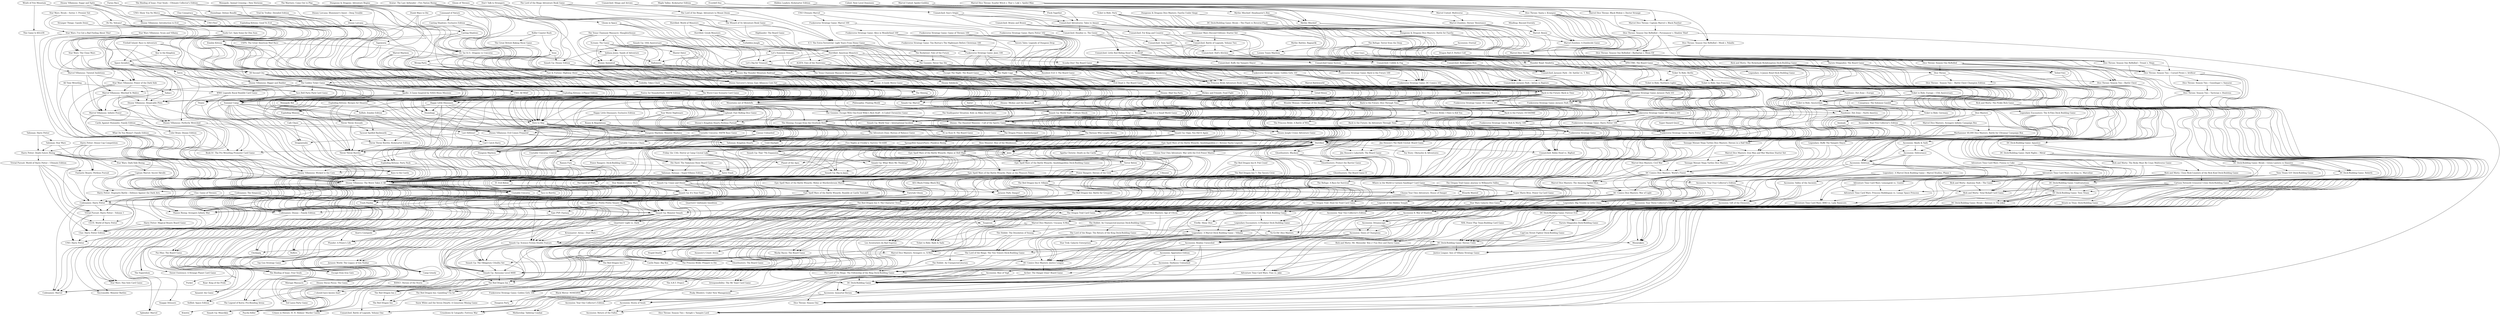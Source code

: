 digraph G {
"Clue: Harry Potter Edition" -> "UNO: Harry Potter" ["weight"=0.0606001362278345]
"Trivial Pursuit: Harry Potter – Volume 1" -> "UNO: Harry Potter" ["weight"=0.0496306545000095]
"Harry Potter: Magical Beasts Board Game" -> "UNO: Harry Potter" ["weight"=0.0325370377281525]
"Codenames: Harry Potter" -> "UNO: Harry Potter" ["weight"=0.0561386891521339]
"CLUE: World of Harry Potter" -> "Clue: Harry Potter Edition" ["weight"=0.0608804765638873]
"Trivial Pursuit: Harry Potter – Volume 1" -> "Clue: Harry Potter Edition" ["weight"=0.100048322051891]
"Clue: Game of Thrones" -> "Clue: Harry Potter Edition" ["weight"=0.0431507779848232]
"Harry Potter: Magical Beasts Board Game" -> "Clue: Harry Potter Edition" ["weight"=0.0616915689569387]
"Codenames: Harry Potter" -> "Clue: Harry Potter Edition" ["weight"=0.0825730782916093]
"Trivial Pursuit: World of Harry Potter – Ultimate Edition" -> "Clue: Harry Potter Edition" ["weight"=0.0736344945986444]
"Trivial Pursuit: Harry Potter – Volume 1" -> "CLUE: World of Harry Potter" ["weight"=0.073087211521129]
"Clue: Game of Thrones" -> "Trivial Pursuit: Harry Potter – Volume 1" ["weight"=0.0357849284370828]
"Codenames: Harry Potter" -> "Trivial Pursuit: Harry Potter – Volume 1" ["weight"=0.111343735576114]
"Trivial Pursuit: World of Harry Potter – Ultimate Edition" -> "Trivial Pursuit: Harry Potter – Volume 1" ["weight"=0.108496722981792]
"Harry Potter: Death Eaters Rising" -> "Trivial Pursuit: Harry Potter – Volume 1" ["weight"=0.0575369888284906]
"Codenames: Harry Potter" -> "Harry Potter: Magical Beasts Board Game" ["weight"=0.0342943900403124]
"Codenames: Harry Potter" -> "Codenames: Marvel" ["weight"=0.138136628431972]
"Codenames: Harry Potter" -> "Codenames: Disney – Family Edition" ["weight"=0.164468060178219]
"Harry Potter: Hogwarts Battle – Defence Against the Dark Arts" -> "Codenames: Harry Potter" ["weight"=0.107030592305985]
"Fantastic Beasts: Perilous Pursuit" -> "Codenames: Harry Potter" ["weight"=0.133587737494381]
"Trivial Pursuit: World of Harry Potter – Ultimate Edition" -> "Codenames: Harry Potter" ["weight"=0.119145326241196]
"Disney Villainous: The Worst Takes it All" -> "Codenames: Harry Potter" ["weight"=0.105950134084887]
"Captain Marvel: Secret Skrulls" -> "Codenames: Harry Potter" ["weight"=0.0632542637254848]
"Harry Potter: Death Eaters Rising" -> "Codenames: Harry Potter" ["weight"=0.113368521372272]
"Codenames: The Simpsons" -> "Codenames: Harry Potter" ["weight"=0.0796683682828339]
"Harry Potter: House Cup Competition" -> "Codenames: Harry Potter" ["weight"=0.115278654266545]
"Trivial Pursuit: World of Harry Potter – Ultimate Edition" -> "CLUE: World of Harry Potter" ["weight"=0.0361725211265302]
"Clue: Game of Thrones" -> "CLUE: World of Harry Potter" ["weight"=0.024365745209884]
"Trivial Pursuit: World of Harry Potter – Ultimate Edition" -> "Fantastic Beasts: Perilous Pursuit" ["weight"=0.0921276788930872]
"Harry Potter: Death Eaters Rising" -> "Trivial Pursuit: World of Harry Potter – Ultimate Edition" ["weight"=0.0923610612397775]
"Harry Potter: Death Eaters Rising" -> "Harry Potter: Hogwarts Battle – Defence Against the Dark Arts" ["weight"=0.221917045127973]
"Harry Potter: Death Eaters Rising" -> "Disney Villainous: The Worst Takes it All" ["weight"=0.0945242175014916]
"Harry Potter: Death Eaters Rising" -> "Thanos Rising: Avengers Infinity War" ["weight"=0.123357120178778]
"Harry Potter: Death Eaters Rising" -> "Fantastic Beasts: Perilous Pursuit" ["weight"=0.123309129864729]
"Harry Potter: Death Eaters Rising" -> "Star Wars: Dark Side Rising" ["weight"=0.101402991755832]
"Harry Potter: House Cup Competition" -> "Harry Potter: Death Eaters Rising" ["weight"=0.190930760644256]
"Talisman: Star Wars" -> "Harry Potter: Death Eaters Rising" ["weight"=0.0386998154315207]
"Talisman: Harry Potter" -> "Harry Potter: Death Eaters Rising" ["weight"=0.0661078281365272]
"Thanos Rising: Avengers Infinity War" -> "Codenames: Marvel" ["weight"=0.100810712935585]
"Horrified" -> "Codenames: Marvel" ["weight"=0.0742765987166303]
"Codenames: Disney – Family Edition" -> "Codenames: Marvel" ["weight"=0.222404807678175]
"Captain Marvel: Secret Skrulls" -> "Codenames: Marvel" ["weight"=0.0921928014367382]
"Codenames: The Simpsons" -> "Codenames: Marvel" ["weight"=0.0719448035859215]
"Disney Villainous: The Worst Takes it All" -> "Codenames: Disney – Family Edition" ["weight"=0.184129489134719]
"Horrified" -> "Codenames: Disney – Family Edition" ["weight"=0.115769973370784]
"Disney Villainous: Wicked to the Core" -> "Codenames: Disney – Family Edition" ["weight"=0.131179822801728]
"Codenames: The Simpsons" -> "Codenames: Disney – Family Edition" ["weight"=0.0704899633057254]
"Color Brain: Disney Edition" -> "Codenames: Disney – Family Edition" ["weight"=0.125837129504153]
"What Do You Meme?: Family Edition" -> "Codenames: Disney – Family Edition" ["weight"=0.0434811098952277]
"Disney Villainous: The Worst Takes it All" -> "Harry Potter: Hogwarts Battle – Defence Against the Dark Arts" ["weight"=0.125447996760278]
"Harry Potter: House Cup Competition" -> "Harry Potter: Hogwarts Battle – Defence Against the Dark Arts" ["weight"=0.165583285171693]
"Harry Potter: House Cup Competition" -> "Fantastic Beasts: Perilous Pursuit" ["weight"=0.118620493789542]
"Disney Villainous: The Worst Takes it All" -> "Suspicion" ["weight"=0.0705263337037953]
"Disney Villainous: The Worst Takes it All" -> "The Oregon Trail Card Game" ["weight"=0.0968736137185586]
"Disney Villainous: The Worst Takes it All" -> "Trash Pandas" ["weight"=0.114871801259555]
"Disney Villainous: The Worst Takes it All" -> "The Legend of Korra: Pro-Bending Arena" ["weight"=0.0357853802359623]
"Disney Villainous: The Worst Takes it All" -> "Unstable Unicorns" ["weight"=0.158862492072012]
"Disney Villainous: The Worst Takes it All" -> "Jurassic Park: Danger!" ["weight"=0.0988743501005874]
"Disney Villainous: The Worst Takes it All" -> "Thanos Rising: Avengers Infinity War" ["weight"=0.132695403781224]
"Disney Villainous: The Worst Takes it All" -> "Taco vs Burrito" ["weight"=0.051517234316502]
"Disney Villainous: The Worst Takes it All" -> "Choose Your Own Adventure: House of Danger" ["weight"=0.128229444938896]
"Disney Villainous: The Worst Takes it All" -> "The Binding of Isaac: Four Souls" ["weight"=0.0707161608098817]
"Power Rangers: Heroes of the Grid" -> "Disney Villainous: The Worst Takes it All" ["weight"=0.0785293994238547]
"Dungeon Mayhem" -> "Disney Villainous: The Worst Takes it All" ["weight"=0.107659728913408]
"Ramen Fury" -> "Disney Villainous: The Worst Takes it All" ["weight"=0.0814981681676267]
"Terror Below" -> "Disney Villainous: The Worst Takes it All" ["weight"=0.095180723284255]
"Disney Villainous: Wicked to the Core" -> "Disney Villainous: The Worst Takes it All" ["weight"=0.492776081606808]
"Jaws" -> "Disney Villainous: The Worst Takes it All" ["weight"=0.175360764983409]
"Talisman: Kingdom Hearts" -> "Disney Villainous: The Worst Takes it All" ["weight"=0.0743720356020397]
"Throw Throw Burrito" -> "Disney Villainous: The Worst Takes it All" ["weight"=0.117442373694029]
"Color Brain: Disney Edition" -> "Disney Villainous: The Worst Takes it All" ["weight"=0.089641966813004]
"Choose Your Own Adventure: War with the Evil Power Master" -> "Disney Villainous: The Worst Takes it All" ["weight"=0.0594145012575001]
"Agatha Christie: Death on the Cards" -> "Disney Villainous: The Worst Takes it All" ["weight"=0.0477207870156653]
"Horrified" -> "Disney Villainous: The Worst Takes it All" ["weight"=0.278209014843758]
"Disney Villainous: Evil Comes Prepared" -> "Disney Villainous: The Worst Takes it All" ["weight"=0.477517607540994]
"The Adventure Zone: Bureau of Balance Game" -> "Disney Villainous: The Worst Takes it All" ["weight"=0.0243772659600892]
"Disney Villainous: Perfectly Wretched" -> "Disney Villainous: The Worst Takes it All" ["weight"=0.42057925413194]
"Here to Slay" -> "Disney Villainous: The Worst Takes it All" ["weight"=0.137977226222485]
"Tapeworm" -> "Disney Villainous: The Worst Takes it All" ["weight"=0.0333402614607572]
"Disney: The Haunted Mansion – Call of the Spirits Game" -> "Disney Villainous: The Worst Takes it All" ["weight"=0.147930542365422]
"Cards Against Humanity: Family Edition" -> "Disney Villainous: The Worst Takes it All" ["weight"=0.0356257943687047]
"Power Rangers: Deck-Building Game" -> "Disney Villainous: The Worst Takes it All" ["weight"=0.0489377937004193]
"Doomlings" -> "Disney Villainous: The Worst Takes it All" ["weight"=0.08298742627696]
"Happy Little Dinosaurs" -> "Disney Villainous: The Worst Takes it All" ["weight"=0.0980622801863433]
"Cuphead: Fast Rolling Dice Game" -> "Disney Villainous: The Worst Takes it All" ["weight"=0.0628656438677756]
"Disney Sorcerer's Arena: Epic Alliances Core Set" -> "Disney Villainous: The Worst Takes it All" ["weight"=0.0875055311274753]
"Disney Lorcana" -> "Disney Villainous: The Worst Takes it All" ["weight"=0.132170157590963]
"Clue Conspiracy" -> "Disney Villainous: The Worst Takes it All" ["weight"=0.0235161178567014]
"Captain Marvel: Secret Skrulls" -> "Thanos Rising: Avengers Infinity War" ["weight"=0.0770597412931652]
"Star Wars: Dark Side Rising" -> "Captain Marvel: Secret Skrulls" ["weight"=0.0478161437427414]
"The Red Dragon Inn 2" -> "The Red Dragon Inn" ["weight"=0.521839071571151]
"The Red Dragon Inn 3" -> "The Red Dragon Inn" ["weight"=0.4068771748948]
"The Red Dragon Inn 4" -> "The Red Dragon Inn" ["weight"=0.303601833997683]
"The Red Dragon Inn 3" -> "The Red Dragon Inn 2" ["weight"=0.549991086133363]
"Smash Up: Awesome Level 9000" -> "The Red Dragon Inn 2" ["weight"=0.0948873905233429]
"The Red Dragon Inn 4" -> "The Red Dragon Inn 2" ["weight"=0.429368547668591]
"The Red Dragon Inn 5: The Character Trove" -> "The Red Dragon Inn 2" ["weight"=0.396323312608395]
"The Red Dragon Inn 3" -> "The Red Dragon Inn: Gambling? I'm In!" ["weight"=0.258339055176645]
"Smash Up: Awesome Level 9000" -> "The Red Dragon Inn 3" ["weight"=0.0872629741204484]
"The Red Dragon Inn 4" -> "The Red Dragon Inn 3" ["weight"=0.560248259840879]
"Smash Up: The Obligatory Cthulhu Set" -> "The Red Dragon Inn 3" ["weight"=0.0850740275518618]
"Smash Up: Monster Smash" -> "The Red Dragon Inn 3" ["weight"=0.0761678422209488]
"The Red Dragon Inn 5: The Character Trove" -> "The Red Dragon Inn 3" ["weight"=0.502696825457905]
"The Red Dragon Inn: Battle for Greyport" -> "The Red Dragon Inn 3" ["weight"=0.163423895501135]
"The Red Dragon Inn 6: Villains" -> "The Red Dragon Inn 3" ["weight"=0.374575017594086]
"The Red Dragon Inn 4" -> "The Red Dragon Inn: Gambling? I'm In!" ["weight"=0.249607946613613]
"The Red Dragon Inn 5: The Character Trove" -> "The Red Dragon Inn 4" ["weight"=0.577077566671413]
"The Red Dragon Inn 6: Villains" -> "The Red Dragon Inn 4" ["weight"=0.469153032857826]
"The Red Dragon Inn 7: The Tavern Crew" -> "The Red Dragon Inn 4" ["weight"=0.375255727811973]
"Epic Spell Wars of the Battle Wizards: Rumble at Castle Tentakill" -> "Smash Up: Awesome Level 9000" ["weight"=0.0962146820780783]
"The Red Dragon Inn 5: The Character Trove" -> "Smash Up: Awesome Level 9000" ["weight"=0.0618409395459051]
"Smash Up: The Obligatory Cthulhu Set" -> "Smash Up: Awesome Level 9000" ["weight"=0.60427388449914]
"Marvel Dice Masters: Avengers vs. X-Men" -> "Smash Up: Awesome Level 9000" ["weight"=0.156097406463545]
"Smash Up: Science Fiction Double Feature" -> "Smash Up: Awesome Level 9000" ["weight"=0.663182197047878]
"Marvel Dice Masters: Uncanny X-Men" -> "Smash Up: Awesome Level 9000" ["weight"=0.141377056169884]
"Smash Up: Monster Smash" -> "Smash Up: Awesome Level 9000" ["weight"=0.596323595910368]
"Smash Up: Pretty Pretty Smash Up" -> "Smash Up: Awesome Level 9000" ["weight"=0.569614989035764]
"AEG Black Friday Black Box" -> "Smash Up: Awesome Level 9000" ["weight"=0.0528211649329899]
"The Red Dragon Inn 5: The Character Trove" -> "Smash Up: Monster Smash" ["weight"=0.0706574205787475]
"The Red Dragon Inn: Battle for Greyport" -> "The Red Dragon Inn 5: The Character Trove" ["weight"=0.208131785751252]
"The Red Dragon Inn 6: Villains" -> "The Red Dragon Inn 5: The Character Trove" ["weight"=0.51762382750328]
"The Red Dragon Inn 7: The Tavern Crew" -> "The Red Dragon Inn 5: The Character Trove" ["weight"=0.433438006011558]
"The Red Dragon Inn 8: Pub Crawl" -> "The Red Dragon Inn 5: The Character Trove" ["weight"=0.266788472647606]
"The Red Dragon Inn 6: Villains" -> "The Red Dragon Inn: Gambling? I'm In!" ["weight"=0.170389393146246]
"The Red Dragon Inn 6: Villains" -> "The Red Dragon Inn: Battle for Greyport" ["weight"=0.185945273281516]
"The Red Dragon Inn 7: The Tavern Crew" -> "The Red Dragon Inn 6: Villains" ["weight"=0.553310214704103]
"The Red Dragon Inn 8: Pub Crawl" -> "The Red Dragon Inn 6: Villains" ["weight"=0.348007851399122]
"Marvel Dice Masters: Avengers vs. X-Men" -> "Smash Up: The Obligatory Cthulhu Set" ["weight"=0.12114581745277]
"Smash Up: Science Fiction Double Feature" -> "Smash Up: The Obligatory Cthulhu Set" ["weight"=0.609066267138823]
"Krosmaster: Arena – Duel Pack 1" -> "Smash Up: The Obligatory Cthulhu Set" ["weight"=0.0596809982839964]
"Quarriors! Light vs. Dark" -> "Smash Up: The Obligatory Cthulhu Set" ["weight"=0.0845319433030496]
"Smash Up: Monster Smash" -> "Smash Up: The Obligatory Cthulhu Set" ["weight"=0.607366586164877]
"Fairytale Gloom" -> "Smash Up: Monster Smash" ["weight"=0.0660893882782956]
"Epic Spell Wars of the Battle Wizards: Rumble at Castle Tentakill" -> "Smash Up: Monster Smash" ["weight"=0.0935805797454937]
"Epic Spell Wars of the Battle Wizards: Melee at Murdershroom Marsh" -> "Smash Up: Monster Smash" ["weight"=0.0531510812751316]
"Epic Spell Wars of the Battle Wizards: Panic at the Pleasure Palace" -> "Smash Up: Monster Smash" ["weight"=0.0379666138821296]
"Smash Up: Monster Smash" -> "Smash Up: Science Fiction Double Feature" ["weight"=0.709207146492398]
"Smash Up: Monster Smash" -> "Quarriors! Light vs. Dark" ["weight"=0.0843343414174579]
"Smash Up: Pretty Pretty Smash Up" -> "Smash Up: Monster Smash" ["weight"=0.669816271879756]
"Smash Up: It's Your Fault!" -> "Smash Up: Monster Smash" ["weight"=0.579777274622371]
"Smash Up: Cease and Desist" -> "Smash Up: Monster Smash" ["weight"=0.522340699306809]
"Smash Up: What Were We Thinking?" -> "Smash Up: Monster Smash" ["weight"=0.443995778220835]
"Archer: The Danger Zone! Board Game" -> "DC Deck-Building Game" ["weight"=0.0447357125849107]
"DC Comics Dice Masters: Justice League" -> "Archer: The Danger Zone! Board Game" ["weight"=0.0327668097397224]
"DC Deck-Building Game: Heroes Unite" -> "Archer: The Danger Zone! Board Game" ["weight"=0.0568474421053998]
"DC Deck-Building Game" -> "Ascension: Immortal Heroes" ["weight"=0.0989811753925541]
"Ascension: Rise of Vigil" -> "DC Deck-Building Game" ["weight"=0.097914767116542]
"The Lord of the Rings: The Fellowship of the Ring Deck-Building Game" -> "DC Deck-Building Game" ["weight"=0.177208151452453]
"DC Comics Dice Masters: Justice League" -> "DC Deck-Building Game" ["weight"=0.129397061066178]
"The Lord of the Rings: The Two Towers Deck-Building Game" -> "DC Deck-Building Game" ["weight"=0.143484768440829]
"DC Deck-Building Game: Heroes Unite" -> "DC Deck-Building Game" ["weight"=0.476647438264096]
"Adventure Time Card Wars: Finn vs. Jake" -> "DC Deck-Building Game" ["weight"=0.0482535221987896]
"CapCom Street Fighter Deck-Building Game" -> "DC Deck-Building Game" ["weight"=0.135311588622519]
"Marvel Dice Masters: Avengers vs. X-Men" -> "DC Deck-Building Game" ["weight"=0.151476683731226]
"DC Deck-Building Game: Forever Evil" -> "DC Deck-Building Game" ["weight"=0.39591940287163]
"Legendary: A Marvel Deck Building Game – Villains" -> "DC Deck-Building Game" ["weight"=0.16127646088287]
"NHL Power Play Team-Building Card Game" -> "DC Deck-Building Game" ["weight"=0.0690233513586131]
"DC Deck-Building Game: Teen Titans" -> "DC Deck-Building Game" ["weight"=0.327288541278837]
"Legendary Encounters: A Predator Deck Building Game" -> "DC Deck-Building Game" ["weight"=0.118159791783077]
"Cartoon Network Crossover Crisis Deck-Building Game" -> "DC Deck-Building Game" ["weight"=0.0890968724740556]
"Legendary Encounters: A Firefly Deck Building Game" -> "DC Deck-Building Game" ["weight"=0.104594778332814]
"Rick and Morty: Close Rick-Counters of the Rick Kind Deck-Building Game" -> "DC Deck-Building Game" ["weight"=0.0759803127347365]
"DC Deck-Building Game: Heroes Unite" -> "DC Comics Dice Masters: Justice League" ["weight"=0.110890195180381]
"Yu-Gi-Oh! Dice Masters" -> "DC Comics Dice Masters: Justice League" ["weight"=0.26922579120252]
"Marvel Dice Masters: Avengers vs. X-Men" -> "DC Comics Dice Masters: Justice League" ["weight"=0.336869394215166]
"Legendary: A Marvel Deck Building Game – Villains" -> "DC Comics Dice Masters: Justice League" ["weight"=0.110349101194143]
"Marvel Dice Masters: Uncanny X-Men" -> "DC Comics Dice Masters: Justice League" ["weight"=0.404575305136607]
"Dungeons & Dragons Dice Masters: Battle for Faerûn" -> "DC Comics Dice Masters: Justice League" ["weight"=0.31004199918946]
"Marvel Dice Masters: Age of Ultron" -> "DC Comics Dice Masters: Justice League" ["weight"=0.407488581860745]
"DC Comics Dice Masters: War of Light" -> "DC Comics Dice Masters: Justice League" ["weight"=0.456625716222897]
"DC Comics Dice Masters: World's Finest" -> "DC Comics Dice Masters: Justice League" ["weight"=0.353538502077556]
"Dungeons & Dragons Dice Masters: Faerûn Under Siege" -> "DC Comics Dice Masters: Justice League" ["weight"=0.2200064746478]
"DC Deck-Building Game: Heroes Unite" -> "The Lord of the Rings: The Fellowship of the Ring Deck-Building Game" ["weight"=0.144471316283532]
"DC Deck-Building Game: Heroes Unite" -> "Justice League: Axis of Villains Strategy Game" ["weight"=0.0559812945947737]
"DC Deck-Building Game: Heroes Unite" -> "The Lord of the Rings: The Two Towers Deck-Building Game" ["weight"=0.151640670710669]
"CapCom Street Fighter Deck-Building Game" -> "DC Deck-Building Game: Heroes Unite" ["weight"=0.147949215252092]
"The Lord of the Rings: The Return of the King Deck-Building Game" -> "DC Deck-Building Game: Heroes Unite" ["weight"=0.133834226072956]
"Naruto Shippuden Deck-Building Game" -> "DC Deck-Building Game: Heroes Unite" ["weight"=0.0929068344370498]
"DC Deck-Building Game: Forever Evil" -> "DC Deck-Building Game: Heroes Unite" ["weight"=0.548882021327886]
"Legendary: A Marvel Deck Building Game – Villains" -> "DC Deck-Building Game: Heroes Unite" ["weight"=0.151788492170989]
"NHL Power Play Team-Building Card Game" -> "DC Deck-Building Game: Heroes Unite" ["weight"=0.0704860160724355]
"DC Deck-Building Game: Rivals – Batman vs The Joker" -> "DC Deck-Building Game: Heroes Unite" ["weight"=0.400715799676702]
"DC Deck-Building Game: Teen Titans" -> "DC Deck-Building Game: Heroes Unite" ["weight"=0.511226946329666]
"Attack on Titan: Deck-Building Game" -> "DC Deck-Building Game: Heroes Unite" ["weight"=0.0733286910891216]
"The Red Dragon Inn 8: Pub Crawl" -> "The Red Dragon Inn 7: The Tavern Crew" ["weight"=0.37361966668676]
"Epic PVP: Fantasy" -> "Smash Up: Munchkin" ["weight"=0.0854438404477742]
"Smash Up: Pretty Pretty Smash Up" -> "Epic PVP: Fantasy" ["weight"=0.0689616065729238]
"Smash Up: Cease and Desist" -> "Epic PVP: Fantasy" ["weight"=0.0695964279973433]
"Smash Up: Pretty Pretty Smash Up" -> "Smash Up: Munchkin" ["weight"=0.469726672188485]
"Smash Up: It's Your Fault!" -> "Smash Up: Munchkin" ["weight"=0.483285627037668]
"Smash Up: Cease and Desist" -> "Smash Up: Munchkin" ["weight"=0.461086744017179]
"Fairytale Gloom" -> "Smash Up: Pretty Pretty Smash Up" ["weight"=0.0731569453922108]
"Epic Spell Wars of the Battle Wizards: Rumble at Castle Tentakill" -> "Smash Up: Pretty Pretty Smash Up" ["weight"=0.0969012062880503]
"Gloom in Space" -> "Smash Up: Pretty Pretty Smash Up" ["weight"=0.0289917070260028]
"Epic Spell Wars of the Battle Wizards: Melee at Murdershroom Marsh" -> "Smash Up: Pretty Pretty Smash Up" ["weight"=0.052698842852659]
"Smash Up: Pretty Pretty Smash Up" -> "Smash Up: Science Fiction Double Feature" ["weight"=0.628934129900506]
"AEG Black Friday Black Box" -> "Smash Up: Pretty Pretty Smash Up" ["weight"=0.0565271974298423]
"Smash Up: It's Your Fault!" -> "Smash Up: Pretty Pretty Smash Up" ["weight"=0.600266835647284]
"Smash Up: Cease and Desist" -> "Smash Up: Pretty Pretty Smash Up" ["weight"=0.524003271179627]
"Smash Up: Cease and Desist" -> "Fairytale Gloom" ["weight"=0.0595980212425342]
"Gloom in Space" -> "Smash Up: Cease and Desist" ["weight"=0.0332519210486157]
"Smash Up: Cease and Desist" -> "Smash Up: It's Your Fault!" ["weight"=0.662497279462042]
"Smash Up: Big in Japan" -> "Smash Up: Cease and Desist" ["weight"=0.613681008374368]
"Smash Up: What Were We Thinking?" -> "Smash Up: Cease and Desist" ["weight"=0.64048676575328]
"Smash Up: That '70s Expansion" -> "Smash Up: Cease and Desist" ["weight"=0.532766703042078]
"Gloom in Space" -> "Fairytale Gloom" ["weight"=0.145053469873058]
"Gloom of Thrones" -> "Fairytale Gloom" ["weight"=0.0788475634107068]
"Gloom of Thrones" -> "Gloom in Space" ["weight"=0.148560410830594]
"Epic Spell Wars of the Battle Wizards: Melee at Murdershroom Marsh" -> "Epic Spell Wars of the Battle Wizards: Rumble at Castle Tentakill" ["weight"=0.339588209239436]
"Epic Spell Wars of the Battle Wizards: Panic at the Pleasure Palace" -> "Epic Spell Wars of the Battle Wizards: Rumble at Castle Tentakill" ["weight"=0.257242847409977]
"Epic Spell Wars of the Battle Wizards: Hijinx at Hell High" -> "Epic Spell Wars of the Battle Wizards: Rumble at Castle Tentakill" ["weight"=0.155874834824898]
"Epic Spell Wars of the Battle Wizards: Panic at the Pleasure Palace" -> "Epic Spell Wars of the Battle Wizards: Melee at Murdershroom Marsh" ["weight"=0.417952373496305]
"Epic Spell Wars of the Battle Wizards: Annihilageddon Deck-Building Game" -> "Epic Spell Wars of the Battle Wizards: Melee at Murdershroom Marsh" ["weight"=0.186268814551623]
"Epic Spell Wars of the Battle Wizards: Hijinx at Hell High" -> "Epic Spell Wars of the Battle Wizards: Melee at Murdershroom Marsh" ["weight"=0.267930515092187]
"Epic Spell Wars of the Battle Wizards: Annihilageddon Deck-Building Game" -> "Epic Spell Wars of the Battle Wizards: Panic at the Pleasure Palace" ["weight"=0.234559337771188]
"Epic Spell Wars of the Battle Wizards: Hijinx at Hell High" -> "Epic Spell Wars of the Battle Wizards: Panic at the Pleasure Palace" ["weight"=0.329937346726593]
"Epic Spell Wars of the Battle Wizards: Annihilageddon 2 – Xtreme Nacho Legends" -> "Epic Spell Wars of the Battle Wizards: Panic at the Pleasure Palace" ["weight"=0.127087164087846]
"Epic Spell Wars of the Battle Wizards: Hijinx at Hell High" -> "BANG!: Heroes of the Storm" ["weight"=0.031209571171062]
"Epic Spell Wars of the Battle Wizards: Hijinx at Hell High" -> "Epic Spell Wars of the Battle Wizards: Annihilageddon Deck-Building Game" ["weight"=0.223080416273101]
"Epic Spell Wars of the Battle Wizards: Annihilageddon 2 – Xtreme Nacho Legends" -> "Epic Spell Wars of the Battle Wizards: Hijinx at Hell High" ["weight"=0.151462375628541]
"Epic Spell Wars of the Battle Wizards: Annihilageddon 2 – Xtreme Nacho Legends" -> "Epic Spell Wars of the Battle Wizards: Annihilageddon Deck-Building Game" ["weight"=0.33070807129595]
"Runes & Regulations" -> "Unstable Unicorns: Control" ["weight"=0.0952893211615296]
"Runes & Regulations" -> "Unstable Unicorns: Chaos" ["weight"=0.100728937274871]
"Runes & Regulations" -> "Llamas Unleashed" ["weight"=0.102574286713234]
"Happy Little Dinosaurs: Exclusive Edition" -> "Runes & Regulations" ["weight"=0.0728460328285415]
"Unstable Unicorns: Control" -> "Unstable Unicorns" ["weight"=0.147852224318914]
"Unstable Unicorns: Chaos" -> "Unstable Unicorns: Control" ["weight"=0.860849893104256]
"Llamas Unleashed" -> "Unstable Unicorns: Control" ["weight"=0.115565846958171]
"Happy Little Dinosaurs: Exclusive Edition" -> "Unstable Unicorns: Control" ["weight"=0.0833298240418852]
"Unstable Unicorns: Chaos" -> "Unstable Unicorns" ["weight"=0.149073800451915]
"Llamas Unleashed" -> "Unstable Unicorns: Chaos" ["weight"=0.102830467583346]
"Unstable Unicorns: NSFW Base Game" -> "Unstable Unicorns: Chaos" ["weight"=0.0944855726947116]
"Here to Slay" -> "Unstable Unicorns: Chaos" ["weight"=0.0742543524335069]
"Happy Little Dinosaurs: Exclusive Edition" -> "Unstable Unicorns: Chaos" ["weight"=0.0920384269777372]
"Llamas Unleashed" -> "Unstable Unicorns" ["weight"=0.134420030005478]
"Here to Slay" -> "Llamas Unleashed" ["weight"=0.0879189115195016]
"Smash Up: Science Fiction Double Feature" -> "Marvel Dice Masters: Avengers vs. X-Men" ["weight"=0.136662827308886]
"Legendary: A Marvel Deck Building Game – Villains" -> "Marvel Dice Masters: Avengers vs. X-Men" ["weight"=0.165302559821267]
"Marvel Dice Masters: Uncanny X-Men" -> "Marvel Dice Masters: Avengers vs. X-Men" ["weight"=0.536951130596998]
"Marvel Dice Masters: Age of Ultron" -> "Marvel Dice Masters: Avengers vs. X-Men" ["weight"=0.303477826378369]
"Legendary Encounters: A Predator Deck Building Game" -> "Marvel Dice Masters: Avengers vs. X-Men" ["weight"=0.110379085968977]
"Krosmaster: Arena – Duel Pack 1" -> "Smash Up: Science Fiction Double Feature" ["weight"=0.0584615826272209]
"Quarriors! Light vs. Dark" -> "Smash Up: Science Fiction Double Feature" ["weight"=0.0780494163730905]
"Legendary: A Marvel Deck Building Game – Villains" -> "Smash Up: Science Fiction Double Feature" ["weight"=0.132062418719172]
"Marvel Dice Masters: Uncanny X-Men" -> "Smash Up: Science Fiction Double Feature" ["weight"=0.129400368046864]
"AEG Black Friday Black Box" -> "Smash Up: Science Fiction Double Feature" ["weight"=0.0542766379107481]
"Smash Up: It's Your Fault!" -> "Smash Up: Science Fiction Double Feature" ["weight"=0.537042393166477]
"Marvel Dice Masters: Uncanny X-Men" -> "Legendary: A Marvel Deck Building Game – Villains" ["weight"=0.147074423926993]
"Marvel Dice Masters: Age of Ultron" -> "Marvel Dice Masters: Uncanny X-Men" ["weight"=0.38873966885676]
"DC Comics Dice Masters: War of Light" -> "Marvel Dice Masters: Uncanny X-Men" ["weight"=0.271924537407023]
"Choose Your Own Adventure: House of Danger" -> "Suspicion" ["weight"=0.0772538753475431]
"The Oregon Trail Card Game" -> "Suspicion" ["weight"=0.0773739741751061]
"Wizards Wanted" -> "Suspicion" ["weight"=0.073351528032401]
"The Oregon Trail: Hunt for Food Card Game" -> "Suspicion" ["weight"=0.0475208545785582]
"Where in the World is Carmen Sandiego? Card Game" -> "Suspicion" ["weight"=0.0620101623854056]
"Horrified" -> "The Oregon Trail Card Game" ["weight"=0.0865613477667398]
"Choose Your Own Adventure: House of Danger" -> "The Oregon Trail Card Game" ["weight"=0.0943722515660787]
"The Oregon Trail: Hunt for Food Card Game" -> "The Oregon Trail Card Game" ["weight"=0.282442166934887]
"Legends of the Hidden Temple" -> "The Oregon Trail Card Game" ["weight"=0.0557215986911055]
"Super Mario Bros. Power Up Card Game" -> "The Oregon Trail Card Game" ["weight"=0.090299835040053]
"Where in the World is Carmen Sandiego? Card Game" -> "The Oregon Trail Card Game" ["weight"=0.110822157909004]
"Jurassic Park: Danger!" -> "The Oregon Trail Card Game" ["weight"=0.0688929165777351]
"The Oregon Trail Game: Journey to Willamette Valley" -> "The Oregon Trail Card Game" ["weight"=0.0647340562855453]
"Ramen Fury" -> "Trash Pandas" ["weight"=0.0970285014877457]
"Horrified" -> "Trash Pandas" ["weight"=0.124856651825788]
"Last Defense!" -> "Trash Pandas" ["weight"=0.0715585731990474]
"Disney: The Haunted Mansion – Call of the Spirits Game" -> "Trash Pandas" ["weight"=0.0870668259617412]
"Trash Pandas" -> "Chickapig" ["weight"=0.0703397703475545]
"Unstable Unicorns" -> "Trash Pandas" ["weight"=0.0989899727858709]
"Keys to the Castle" -> "Trash Pandas" ["weight"=0.049184095441569]
"Taco vs Burrito" -> "Trash Pandas" ["weight"=0.0690687641625328]
"Can't Catch Harry" -> "Trash Pandas" ["weight"=0.0385169072666034]
"Dragonrealm" -> "Trash Pandas" ["weight"=0.0847606284627336]
"Your Worst Nightmare" -> "Trash Pandas" ["weight"=0.0527049817580793]
"Summer Camp" -> "Trash Pandas" ["weight"=0.121173714564766]
"Power Rangers: Heroes of the Grid" -> "The Legend of Korra: Pro-Bending Arena" ["weight"=0.0422786989339171]
"Power Rangers: Deck-Building Game" -> "The Legend of Korra: Pro-Bending Arena" ["weight"=0.0495199741762016]
"Ramen Fury" -> "Unstable Unicorns" ["weight"=0.076377922727573]
"Exploding Kittens: Party Pack" -> "Unstable Unicorns" ["weight"=0.0885471302397984]
"Throw Throw Burrito" -> "Unstable Unicorns" ["weight"=0.130922846239821]
"Your Worst Nightmare" -> "Unstable Unicorns" ["weight"=0.030867224035829]
"Unstable Unicorns: NSFW Base Game" -> "Unstable Unicorns" ["weight"=0.109439861688407]
"Here to Slay" -> "Unstable Unicorns" ["weight"=0.21616297441923]
"Happy Little Dinosaurs" -> "Unstable Unicorns" ["weight"=0.163236502302212]
"Wrong Party" -> "Unstable Unicorns" ["weight"=0.0901898101507499]
"Zombie Kittens" -> "Unstable Unicorns" ["weight"=0.0729148656104471]
"Jaws" -> "Jurassic Park: Danger!" ["weight"=0.127953352941917]
"Horrified" -> "Jurassic Park: Danger!" ["weight"=0.100744461260724]
"Power Rangers: Heroes of the Grid" -> "Thanos Rising: Avengers Infinity War" ["weight"=0.0619728874491793]
"Star Wars: Dark Side Rising" -> "Thanos Rising: Avengers Infinity War" ["weight"=0.118524992267616]
"Horrified" -> "Thanos Rising: Avengers Infinity War" ["weight"=0.153054236264095]
"Ramen Fury" -> "Taco vs Burrito" ["weight"=0.0422936368599613]
"Horrified" -> "Choose Your Own Adventure: House of Danger" ["weight"=0.168714057170965]
"Choose Your Own Adventure: House of Danger" -> "The Oregon Trail: Hunt for Food Card Game" ["weight"=0.0483258774305102]
"The Oregon Trail Game: Journey to Willamette Valley" -> "Choose Your Own Adventure: House of Danger" ["weight"=0.0480641523122061]
"Choose Your Own Adventure: War with the Evil Power Master" -> "Choose Your Own Adventure: House of Danger" ["weight"=0.292456290705655]
"Here to Slay" -> "The Binding of Isaac: Four Souls" ["weight"=0.0671710638943891]
"Tapeworm" -> "The Binding of Isaac: Four Souls" ["weight"=0.194285568478736]
"The Binding of Isaac: Four Souls – Ultimate Collector's Edition" -> "The Binding of Isaac: Four Souls" ["weight"=0.113602336201724]
"Terror Below" -> "Power Rangers: Heroes of the Grid" ["weight"=0.0681512819253189]
"Horrified" -> "Power Rangers: Heroes of the Grid" ["weight"=0.0786858213295279]
"Power Rangers: Deck-Building Game" -> "Power Rangers: Heroes of the Grid" ["weight"=0.232388914408128]
"Horrified" -> "Dungeon Mayhem" ["weight"=0.106565338545612]
"Dungeon Mayhem: Monster Madness" -> "Dungeon Mayhem" ["weight"=0.504281299469785]
"Here to Slay" -> "Dungeon Mayhem" ["weight"=0.117010631218807]
"Dungeons & Dragons: Adventure Begins" -> "Dungeon Mayhem" ["weight"=0.0638771960638899]
"Marvel Mayhem" -> "Dungeon Mayhem" ["weight"=0.116258696543376]
"Your Worst Nightmare" -> "Ramen Fury" ["weight"=0.0367545112893037]
"Jaws" -> "Terror Below" ["weight"=0.114747870259002]
"Horrified" -> "Terror Below" ["weight"=0.13198635977168]
"Godzilla: Tokyo Clash" -> "Terror Below" ["weight"=0.0901199629946002]
"Horrified" -> "Disney Villainous: Wicked to the Core" ["weight"=0.167785646859676]
"Color Brain: Disney Edition" -> "Disney Villainous: Wicked to the Core" ["weight"=0.0859698362841423]
"Disney Villainous: Evil Comes Prepared" -> "Disney Villainous: Wicked to the Core" ["weight"=0.768071605963497]
"Disney Villainous: Perfectly Wretched" -> "Disney Villainous: Wicked to the Core" ["weight"=0.693931122727646]
"Disney Villainous: Despicable Plots" -> "Disney Villainous: Wicked to the Core" ["weight"=0.5521288511904]
"Jaws" -> "Planet of the Apes" ["weight"=0.0549076425413323]
"Horrified" -> "Jaws" ["weight"=0.253748375308361]
"Evil Dead 2: The Board Game" -> "Jaws" ["weight"=0.0437192607100041]
"Back to the Future: Dice Through Time" -> "Jaws" ["weight"=0.133217431783874]
"The Shining" -> "Jaws" ["weight"=0.0979777033158886]
"Back to the Future: Back in Time" -> "Jaws" ["weight"=0.179257957760408]
"Godzilla: Tokyo Clash" -> "Jaws" ["weight"=0.139874744884628]
"Fast & Furious: Highway Heist" -> "Jaws" ["weight"=0.10719589947747]
"ALIEN: Fate of the Nostromo" -> "Jaws" ["weight"=0.164185702978911]
"The Warriors: Come Out to Play" -> "Jaws" ["weight"=0.0733193027851273]
"Disney Villainous: Evil Comes Prepared" -> "Talisman: Kingdom Hearts" ["weight"=0.0678429547621083]
"Ni no Kuni II: The Board Game" -> "Talisman: Kingdom Hearts" ["weight"=0.0378057514848538]
"The Adventure Zone: Bureau of Balance Game" -> "Talisman: Kingdom Hearts" ["weight"=0.0303142057897021]
"Disney's Kingdom Hearts Perilous Pursuit" -> "Talisman: Kingdom Hearts" ["weight"=0.149116865244547]
"Disney Sorcerer's Arena: Epic Alliances Core Set" -> "Talisman: Kingdom Hearts" ["weight"=0.0569249364382641]
"Throw Throw Burrito" -> "Exploding Kittens: Party Pack" ["weight"=0.0953153360170205]
"Throw Throw Burrito: Kickstarter Edition" -> "Throw Throw Burrito" ["weight"=0.17293679294886]
"Trial by Trolley: Derailed Edition" -> "Throw Throw Burrito" ["weight"=0.037687215876866]
"Happy Little Dinosaurs" -> "Throw Throw Burrito" ["weight"=0.0872710587817331]
"Tacocat Spelled Backwards" -> "Throw Throw Burrito" ["weight"=0.0907019350173832]
"Throw Throw Avocado" -> "Throw Throw Burrito" ["weight"=0.191490197492016]
"Exploding Minions" -> "Throw Throw Burrito" ["weight"=0.0583388985243715]
"Exploding Kittens: Recipes for Disaster" -> "Throw Throw Burrito" ["weight"=0.0596188046568063]
"UNO: All Wild!" -> "Throw Throw Burrito" ["weight"=0.0391738679318905]
"Zombie Kittens" -> "Throw Throw Burrito" ["weight"=0.0697426634516152]
"Poetry for Neanderthals: NSFW Edition" -> "Throw Throw Burrito" ["weight"=0.0344291387802829]
"Cards Against Humanity: Family Edition" -> "Color Brain: Disney Edition" ["weight"=0.0490032148971074]
"Horrified" -> "Choose Your Own Adventure: War with the Evil Power Master" ["weight"=0.0944001694420504]
"Horrified" -> "Agatha Christie: Death on the Cards" ["weight"=0.0484265933834818]
"Horrified" -> "Ghostbusters: The Board Game" ["weight"=0.0728825464867083]
"Wonder Woman: Challenge of the Amazons" -> "Horrified" ["weight"=0.126090587552668]
"The Princess Bride Adventure Book Game" -> "Horrified" ["weight"=0.132467468791365]
"Horrified" -> "Ghostbusters: Protect the Barrier Game" ["weight"=0.0647072003700532]
"Horrified" -> "Book It!: The Pro Wrestling Promoter Card Game" ["weight"=0.0292594382219601]
"WWE Legends Royal Rumble Card Game" -> "Horrified" ["weight"=0.0661322325396668]
"Horrified" -> "Jim Henson's Labyrinth: The Board Game" ["weight"=0.0473227164827904]
"Horrified" -> "Chickapig" ["weight"=0.0567888744875134]
"Horrified" -> "Wacky Races: The Board Game" ["weight"=0.0599533810274982]
"Horrified" -> "Ghostbusters: Blackout" ["weight"=0.0524263533657904]
"Horrified" -> "Unmatched: Battle of Legends, Volume One" ["weight"=0.188316568360777]
"Horrified" -> "Unmatched: Robin Hood vs. Bigfoot" ["weight"=0.144017682475007]
"Horrified" -> "Castle Panic: Big Box" ["weight"=0.0379245849439627]
"Horrified" -> "Plunder: A Pirate's Life" ["weight"=0.0567658172483085]
"Horrified" -> "Toy Story: Obstacles & Adventures" ["weight"=0.102578322801528]
"Disney Villainous: Evil Comes Prepared" -> "Horrified" ["weight"=0.169910264325321]
"Funkoverse Strategy Game" -> "Horrified" ["weight"=0.129397405622087]
"Evil Dead 2: The Board Game" -> "Horrified" ["weight"=0.0438715773880426]
"Funkoverse Strategy Game: DC Comics 101" -> "Horrified" ["weight"=0.0887040320460291]
"Funkoverse Strategy Game: DC Comics 100" -> "Horrified" ["weight"=0.118480682249745]
"Unmatched: Cobble & Fog" -> "Horrified" ["weight"=0.195653881972609]
"Dungeon Mayhem: Monster Madness" -> "Horrified" ["weight"=0.0736116450709102]
"Here to Slay" -> "Horrified" ["weight"=0.109991020727947]
"Pandemic: Hot Zone – North America" -> "Horrified" ["weight"=0.133169460659915]
"Back to the Future: Back in Time" -> "Horrified" ["weight"=0.220384324690856]
"Betrayal at Mystery Mansion" -> "Horrified" ["weight"=0.128853195417586]
"Godzilla: Tokyo Clash" -> "Horrified" ["weight"=0.141532712998956]
"The Night Cage" -> "Horrified" ["weight"=0.141455778613949]
"Disney: The Haunted Mansion – Call of the Spirits Game" -> "Horrified" ["weight"=0.147061274999086]
"Scooby-Doo! The Board Game" -> "Horrified" ["weight"=0.0805355206480205]
"Apollo: A Game Inspired by NASA Moon Missions" -> "Horrified" ["weight"=0.0765752729226138]
"Dungeons & Dragons: Adventure Begins" -> "Horrified" ["weight"=0.0550657446928803]
"Let's Dig for Treasure" -> "Horrified" ["weight"=0.0625748103073865]
"Let's Summon Demons" -> "Horrified" ["weight"=0.0662028764762726]
"Pandemic: Hot Zone – Europe" -> "Horrified" ["weight"=0.0680354944869257]
"ALIEN: Fate of the Nostromo" -> "Horrified" ["weight"=0.180285717755478]
"Summer Camp" -> "Horrified" ["weight"=0.160833817744978]
"The Golden Ticket Game" -> "Horrified" ["weight"=0.104864527445352]
"60 Second City" -> "Horrified" ["weight"=0.0779923250778535]
"Thunder Road: Vendetta" -> "Horrified" ["weight"=0.166489425190632]
"Horrified: American Monsters" -> "Horrified" ["weight"=0.301211345538789]
"Horrified: Greek Monsters" -> "Horrified" ["weight"=0.171471245979802]
"Horrified: World of Monsters" -> "Horrified" ["weight"=0.0887196834384536]
"Disney: The Haunted Mansion – Call of the Spirits Game" -> "Disney Villainous: Evil Comes Prepared" ["weight"=0.136422065725934]
"Disney Villainous: Perfectly Wretched" -> "Disney Villainous: Evil Comes Prepared" ["weight"=0.732865507303529]
"Disney Villainous: Despicable Plots" -> "Disney Villainous: Evil Comes Prepared" ["weight"=0.579193247940523]
"Disney Villainous: Bigger and Badder" -> "Disney Villainous: Evil Comes Prepared" ["weight"=0.437137313137218]
"Disney Sorcerer's Arena: Epic Alliances Core Set" -> "Disney Villainous: Evil Comes Prepared" ["weight"=0.0709180353087668]
"Disney Villainous: Sugar and Spite" -> "Disney Villainous: Evil Comes Prepared" ["weight"=0.157960626803388]
"Cuphead: Fast Rolling Dice Game" -> "The Adventure Zone: Bureau of Balance Game" ["weight"=0.0224783024202365]
"Marvel Villainous: Infinite Power" -> "Disney Villainous: Perfectly Wretched" ["weight"=0.283824802784194]
"Disney Villainous: Despicable Plots" -> "Disney Villainous: Perfectly Wretched" ["weight"=0.65015521590207]
"Marvel Villainous: Mischief & Malice" -> "Disney Villainous: Perfectly Wretched" ["weight"=0.245261889880567]
"Disney Villainous: Bigger and Badder" -> "Disney Villainous: Perfectly Wretched" ["weight"=0.496635665598324]
"Here to Slay" -> "Dungeon Mayhem: Monster Madness" ["weight"=0.0990124070512631]
"Doomlings" -> "Here to Slay" ["weight"=0.105115609353879]
"Happy Little Dinosaurs" -> "Here to Slay" ["weight"=0.206362960084782]
"Wrong Party" -> "Here to Slay" ["weight"=0.132009324861362]
"Tic Tac K.O.: Dragons vs Unicorns" -> "Here to Slay" ["weight"=0.136115391580738]
"Here to Slay" -> "Unstable Unicorns: NSFW Base Game" ["weight"=0.0884614189874326]
"Tapeworm" -> "Here to Slay" ["weight"=0.0463112346026902]
"Marvel Mayhem" -> "Here to Slay" ["weight"=0.0418449832021411]
"Casting Shadows" -> "Here to Slay" ["weight"=0.167413581895533]
"Casting Shadows: Exclusive Edition" -> "Here to Slay" ["weight"=0.114348291379735]
"Doomlings: Deluxe Bundle" -> "Here to Slay" ["weight"=0.0263703179557163]
"The Binding of Isaac: Four Souls – Ultimate Collector's Edition" -> "Here to Slay" ["weight"=0.0377429096224467]
"Command of Nature" -> "Here to Slay" ["weight"=0.0985874418795966]
"The Binding of Isaac: Four Souls – Ultimate Collector's Edition" -> "Tapeworm" ["weight"=0.0793690581514337]
"Disney: The Haunted Mansion – Call of the Spirits Game" -> "Last Defense!" ["weight"=0.107382843093834]
"Disney: The Haunted Mansion – Call of the Spirits Game" -> "Disney Hocus Pocus: The Game" ["weight"=0.166358668029562]
"Disney: The Haunted Mansion – Call of the Spirits Game" -> "Plunder: A Pirate's Life" ["weight"=0.0514186800556924]
"Disney: The Haunted Mansion – Call of the Spirits Game" -> "Disney Jungle Cruise Adventure Game" ["weight"=0.264742236691762]
"Disney It's a Small World Game" -> "Disney: The Haunted Mansion – Call of the Spirits Game" ["weight"=0.137757750061818]
"Summer Camp" -> "Disney: The Haunted Mansion – Call of the Spirits Game" ["weight"=0.139562726084077]
"Disney Sidekicks" -> "Disney: The Haunted Mansion – Call of the Spirits Game" ["weight"=0.118777694626177]
"The Golden Ticket Game" -> "Disney: The Haunted Mansion – Call of the Spirits Game" ["weight"=0.130667586269593]
"Disney Sorcerer's Arena: Epic Alliances Core Set" -> "Disney: The Haunted Mansion – Call of the Spirits Game" ["weight"=0.0821412339459215]
"Disney: A Goofy Movie Game" -> "Disney: The Haunted Mansion – Call of the Spirits Game" ["weight"=0.118025173911808]
"Disney Big Thunder Mountain Railroad" -> "Disney: The Haunted Mansion – Call of the Spirits Game" ["weight"=0.233432835999432]
"Disney Animated" -> "Disney: The Haunted Mansion – Call of the Spirits Game" ["weight"=0.147294588923288]
"Indiana Jones: Sands of Adventure" -> "Disney: The Haunted Mansion – Call of the Spirits Game" ["weight"=0.0758060271600278]
"Scream: The Game" -> "Disney: The Haunted Mansion – Call of the Spirits Game" ["weight"=0.0687946843595576]
"Cards Against Humanity: Family Edition" -> "What Do You Meme?: Family Edition" ["weight"=0.064690338820882]
"Cards Against Humanity: Family Edition" -> "Sweet Existence: A Strange Planet Card Game" ["weight"=0.0505157853851239]
"The Worst-Case Scenario Card Game" -> "Doomlings" ["weight"=0.044995348410994]
"Happy Little Dinosaurs" -> "Doomlings" ["weight"=0.114528338146036]
"Doomlings: Deluxe Bundle" -> "Doomlings" ["weight"=0.0833912851232322]
"Farms Race" -> "Doomlings" ["weight"=0.0247927594031037]
"The Worst-Case Scenario Card Game" -> "Happy Little Dinosaurs" ["weight"=0.0422894889378055]
"Happy Little Dinosaurs" -> "Selfish: Space Edition" ["weight"=0.0367492433056138]
"Happy Little Dinosaurs" -> "Selfish: Zombie Edition" ["weight"=0.0269964922170866]
"Wrong Party" -> "Happy Little Dinosaurs" ["weight"=0.13720497830839]
"Tic Tac K.O.: Dragons vs Unicorns" -> "Happy Little Dinosaurs" ["weight"=0.124582785570184]
"Monopoly: Animal Crossing – New Horizons" -> "Happy Little Dinosaurs" ["weight"=0.0535132272603442]
"UNO: All Wild!" -> "Happy Little Dinosaurs" ["weight"=0.0469296270184148]
"Casting Shadows" -> "Happy Little Dinosaurs" ["weight"=0.110332083371577]
"Zombie Kittens" -> "Happy Little Dinosaurs" ["weight"=0.0874069308599691]
"Poetry for Neanderthals: NSFW Edition" -> "Happy Little Dinosaurs" ["weight"=0.0278086439498791]
"Doomlings: Deluxe Bundle" -> "Happy Little Dinosaurs" ["weight"=0.0282974177686291]
"Dumb Ways to Die" -> "Happy Little Dinosaurs" ["weight"=0.0429756024861955]
"UNO: Show 'Em No Mercy" -> "Happy Little Dinosaurs" ["weight"=0.0437653717130825]
"Venn" -> "Cuphead: Fast Rolling Dice Game" ["weight"=0.0891916508984208]
"Cuphead: Fast Rolling Dice Game" -> "Ni no Kuni II: The Board Game" ["weight"=0.0419706460092123]
"Cuphead: Fast Rolling Dice Game" -> "Disney's Kingdom Hearts Perilous Pursuit" ["weight"=0.092101015017446]
"Disney Sorcerer's Arena: Epic Alliances Core Set" -> "Cuphead: Fast Rolling Dice Game" ["weight"=0.104683317735156]
"Mountains out of Molehills" -> "Cuphead: Fast Rolling Dice Game" ["weight"=0.0891902539159783]
"Roller Coaster Rush" -> "Cuphead: Fast Rolling Dice Game" ["weight"=0.0464448956295081]
"Disney Sorcerer's Arena: Epic Alliances Core Set" -> "Smash Up: Marvel" ["weight"=0.0787449409013529]
"Smash Up: Disney Edition" -> "Disney Sorcerer's Arena: Epic Alliances Core Set" ["weight"=0.1613508846234]
"Venn" -> "Disney Sorcerer's Arena: Epic Alliances Core Set" ["weight"=0.113161066786653]
"Disney Sorcerer's Arena: Epic Alliances Core Set" -> "The Dragon Prince: Battlecharged" ["weight"=0.0381770842222653]
"Avatar: The Last Airbender – Fire Nation Rising" -> "Disney Sorcerer's Arena: Epic Alliances Core Set" ["weight"=0.129824370622388]
"Disney Sorcerer's Arena: Epic Alliances Core Set" -> "Disney's Kingdom Hearts Perilous Pursuit" ["weight"=0.0976607221681779]
"Disney Sorcerer's Arena: Epic Alliances Core Set" -> "Mountains out of Molehills" ["weight"=0.169391237479956]
"Disney Lorcana" -> "Disney Sorcerer's Arena: Epic Alliances Core Set" ["weight"=0.121091928197067]
"Disney Lorcana: Illumineer's Quest – Deep Trouble" -> "Disney Lorcana" ["weight"=0.146452887484946]
"Clue Conspiracy" -> "The Worst-Case Scenario Card Game" ["weight"=0.0349070759042398]
"Talisman: Star Wars" -> "Star Wars: Dark Side Rising" ["weight"=0.103210460321671]
"Talisman: Harry Potter" -> "Talisman: Star Wars" ["weight"=0.127823693187829]
"The Princess Bride: A Battle of Wits" -> "The Princess Bride: Prepare to Die" ["weight"=0.066532246836457]
"The Princess Bride: I Hate to Kill You" -> "The Princess Bride: Prepare to Die" ["weight"=0.0630699926310093]
"The Princess Bride Adventure Book Game" -> "The Princess Bride: Prepare to Die" ["weight"=0.0313086846279793]
"The Princess Bride: I Hate to Kill You" -> "The Princess Bride: A Battle of Wits" ["weight"=0.0887377184057529]
"Wonder Woman: Challenge of the Amazons" -> "The Princess Bride: I Hate to Kill You" ["weight"=0.0316456609441168]
"The Princess Bride Adventure Book Game" -> "The Princess Bride: I Hate to Kill You" ["weight"=0.0599841391631206]
"The Princess Bride Adventure Book Game" -> "Wonder Woman: Challenge of the Amazons" ["weight"=0.115620802775744]
"The Princess Bride Adventure Book Game" -> "Back to the Future: Back in Time" ["weight"=0.134766449253466]
"The Princess Bride Adventure Book Game" -> "Betrayal at Mystery Mansion" ["weight"=0.089983329025623]
"Disney Gargoyles: Awakening" -> "The Princess Bride Adventure Book Game" ["weight"=0.109467336653017]
"The Goonies: Never Say Die" -> "The Princess Bride Adventure Book Game" ["weight"=0.0970841310974141]
"Horrified: American Monsters" -> "The Princess Bride Adventure Book Game" ["weight"=0.12421890105009]
"E.T. The Extra-Terrestrial: Light Years From Home Game" -> "The Princess Bride Adventure Book Game" ["weight"=0.097523692290245]
"The Wizard of Oz Adventure Book Game" -> "The Princess Bride Adventure Book Game" ["weight"=0.189648595721411]
"The Lord of the Rings Adventure Book Game" -> "The Princess Bride Adventure Book Game" ["weight"=0.118499535396864]
"Quarriors! Light vs. Dark" -> "Krosmaster: Arena – Duel Pack 1" ["weight"=0.0507211473996433]
"Quarriors! Qultimate Quedition" -> "Quarriors! Light vs. Dark" ["weight"=0.0657422477416269]
"Legendary: A Marvel Deck Building Game – Villains" -> "The Lord of the Rings: The Fellowship of the Ring Deck-Building Game" ["weight"=0.0900449616950979]
"Legendary Encounters: A Predator Deck Building Game" -> "Legendary: A Marvel Deck Building Game – Villains" ["weight"=0.189794717451526]
"Legendary Encounters: A Firefly Deck Building Game" -> "Legendary: A Marvel Deck Building Game – Villains" ["weight"=0.155323706907045]
"Legendary: Big Trouble in Little China" -> "Legendary: A Marvel Deck Building Game – Villains" ["weight"=0.134660055327149]
"Legendary: A Marvel Deck Building Game – Marvel Studios, Phase 1" -> "Legendary: A Marvel Deck Building Game – Villains" ["weight"=0.153282009656748]
"Star Realms: Colony Wars" -> "Smash Up: It's Your Fault!" ["weight"=0.0844298775149573]
"Smash Up: Big in Japan" -> "Smash Up: It's Your Fault!" ["weight"=0.531002522263776]
"Smash Up: What Were We Thinking?" -> "Smash Up: It's Your Fault!" ["weight"=0.559765755028026]
"Smash Up: What Were We Thinking?" -> "Smash Up: Big in Japan" ["weight"=0.684025689360681]
"Smash Up: That '70s Expansion" -> "Smash Up: What Were We Thinking?" ["weight"=0.640764866147004]
"Smash Up: Oops, You Did It Again" -> "Smash Up: What Were We Thinking?" ["weight"=0.583386839800593]
"Ascension: Storm of Souls" -> "Ascension: Return of the Fallen" ["weight"=0.577924425608584]
"Ascension: Immortal Heroes" -> "Ascension: Return of the Fallen" ["weight"=0.512771179445155]
"Ascension: Rise of Vigil" -> "Ascension: Return of the Fallen" ["weight"=0.395947590715505]
"Ascension: Darkness Unleashed" -> "Ascension: Return of the Fallen" ["weight"=0.37502809457119]
"Ascension: Immortal Heroes" -> "Ascension: Storm of Souls" ["weight"=0.599420489004255]
"The Lord of the Rings: The Fellowship of the Ring Deck-Building Game" -> "Ascension: Storm of Souls" ["weight"=0.0842005330224122]
"Ascension: Rise of Vigil" -> "Ascension: Storm of Souls" ["weight"=0.434254931406599]
"Ascension: Rise of Vigil" -> "Ascension: Immortal Heroes" ["weight"=0.516732358839286]
"Ascension: Darkness Unleashed" -> "Ascension: Immortal Heroes" ["weight"=0.50207945519893]
"Ascension: Apprentice Edition" -> "Ascension: Immortal Heroes" ["weight"=0.145381715671389]
"Ascension: Realms Unraveled" -> "Ascension: Immortal Heroes" ["weight"=0.399425871703661]
"Ascension: Darkness Unleashed" -> "Ascension: Rise of Vigil" ["weight"=0.62502681204288]
"Ascension: Realms Unraveled" -> "Ascension: Rise of Vigil" ["weight"=0.410722831558208]
"Ascension: Dawn of Champions" -> "Ascension: Rise of Vigil" ["weight"=0.361798107974545]
"Ascension: Apprentice Edition" -> "Ascension: Darkness Unleashed" ["weight"=0.160594060344362]
"Ascension: Realms Unraveled" -> "Ascension: Darkness Unleashed" ["weight"=0.484795765612959]
"Ascension: Dawn of Champions" -> "Ascension: Darkness Unleashed" ["weight"=0.426964291696012]
"Ascension: Dreamscape" -> "Ascension: Darkness Unleashed" ["weight"=0.372414384886358]
"The Hobbit: An Unexpected Journey" -> "The Lord of the Rings: The Fellowship of the Ring Deck-Building Game" ["weight"=0.0785973658614647]
"The Lord of the Rings: The Two Towers Deck-Building Game" -> "The Lord of the Rings: The Fellowship of the Ring Deck-Building Game" ["weight"=0.56736432856882]
"The Hobbit: The Desolation of Smaug" -> "The Lord of the Rings: The Fellowship of the Ring Deck-Building Game" ["weight"=0.0619531349608609]
"The Lord of the Rings: The Return of the King Deck-Building Game" -> "The Lord of the Rings: The Fellowship of the Ring Deck-Building Game" ["weight"=0.483829928509072]
"The Hobbit: An Unexpected Journey Deck-Building Game" -> "The Lord of the Rings: The Fellowship of the Ring Deck-Building Game" ["weight"=0.335500247121978]
"Ascension: Realms Unraveled" -> "Ascension: Apprentice Edition" ["weight"=0.167104608207644]
"Ascension: Dawn of Champions" -> "Ascension: Realms Unraveled" ["weight"=0.502030208574013]
"Ascension: Dreamscape" -> "Ascension: Realms Unraveled" ["weight"=0.393623238262127]
"Ascension X: War of Shadows" -> "Ascension: Realms Unraveled" ["weight"=0.34979178712079]
"Ascension: Dreamscape" -> "Ascension: Dawn of Champions" ["weight"=0.491838353567354]
"Ascension X: War of Shadows" -> "Ascension: Dawn of Champions" ["weight"=0.448473205693883]
"Ascension: Valley of the Ancients" -> "Ascension: Dawn of Champions" ["weight"=0.387544419628356]
"Ascension X: War of Shadows" -> "Ascension: Dreamscape" ["weight"=0.502824686528928]
"Ascension: Gift of the Elements" -> "Ascension: Dreamscape" ["weight"=0.42899246060445]
"Ascension: Valley of the Ancients" -> "Ascension: Dreamscape" ["weight"=0.432857493645594]
"Ascension: Delirium" -> "Ascension: Dreamscape" ["weight"=0.41947973190607]
"Ascension: Gift of the Elements" -> "Ascension X: War of Shadows" ["weight"=0.441564767309263]
"Ascension: Valley of the Ancients" -> "Ascension X: War of Shadows" ["weight"=0.466260322821749]
"Ascension: Year Two Collector's Edition" -> "Ascension: Year One Collector's Edition" ["weight"=0.479808274713245]
"Ascension: Year Three Collector's Edition" -> "Ascension: Year One Collector's Edition" ["weight"=0.3620458196075]
"Ascension: Year Four Collector's Edition" -> "Ascension: Year One Collector's Edition" ["weight"=0.316437825566802]
"Ascension: Year Three Collector's Edition" -> "Ascension: Year Two Collector's Edition" ["weight"=0.450858785287309]
"Ascension: Year Four Collector's Edition" -> "Ascension: Year Two Collector's Edition" ["weight"=0.361702982242951]
"Ascension: Year Five Collector's Edition" -> "Ascension: Year Two Collector's Edition" ["weight"=0.244511277421217]
"Ascension: Year Four Collector's Edition" -> "Ascension: Year Three Collector's Edition" ["weight"=0.488984166667604]
"Ascension: Delirium" -> "Ascension: Year Three Collector's Edition" ["weight"=0.145567101594239]
"Ascension: Year Five Collector's Edition" -> "Ascension: Year Three Collector's Edition" ["weight"=0.350986868111515]
"Ascension: Year Four Collector's Edition" -> "Ascension: Gift of the Elements" ["weight"=0.139886926123085]
"Ascension: Delirium" -> "Ascension: Year Four Collector's Edition" ["weight"=0.175297336658727]
"Ascension: Deliverance" -> "Ascension: Year Four Collector's Edition" ["weight"=0.156729402190513]
"Ascension: Year Five Collector's Edition" -> "Ascension: Year Four Collector's Edition" ["weight"=0.488444357740537]
"Ascension: Valley of the Ancients" -> "Ascension: Gift of the Elements" ["weight"=0.554952667382075]
"Ascension: Delirium" -> "Ascension: Valley of the Ancients" ["weight"=0.51959357442164]
"Ascension: Deliverance" -> "Ascension: Valley of the Ancients" ["weight"=0.41464930115902]
"Ascension: Skulls & Sails" -> "Ascension: Valley of the Ancients" ["weight"=0.242256576301789]
"Ascension: Year Five Collector's Edition" -> "Ascension: Delirium" ["weight"=0.156661520529307]
"Ascension: Year Five Collector's Edition" -> "Ascension: Deliverance" ["weight"=0.171626404832162]
"Ascension: Delirium" -> "Ascension: Gift of the Elements" ["weight"=0.440255036917211]
"Ascension: Deliverance" -> "Ascension: Gift of the Elements" ["weight"=0.340277248404996]
"Ascension: Deliverance" -> "Ascension: Delirium" ["weight"=0.526931943641404]
"Ascension: Skulls & Sails" -> "Ascension: Delirium" ["weight"=0.259261971313644]
"Ascension: Eternal" -> "Ascension: Delirium" ["weight"=0.129746182493471]
"Ascension: Skulls & Sails" -> "Ascension: Deliverance" ["weight"=0.268034103916468]
"Ascension: Eternal" -> "Ascension: Deliverance" ["weight"=0.165014006036089]
"Ascension: Eternal" -> "Ascension: Skulls & Sails" ["weight"=0.117025729227726]
"The Lord of the Rings: The Two Towers Deck-Building Game" -> "The Hobbit: An Unexpected Journey" ["weight"=0.0745917178328344]
"The Hobbit: The Desolation of Smaug" -> "The Hobbit: An Unexpected Journey" ["weight"=0.538412077921467]
"The Hobbit: An Unexpected Journey Deck-Building Game" -> "The Lord of the Rings: The Two Towers Deck-Building Game" ["weight"=0.419639547613018]
"The Hobbit: The Desolation of Smaug" -> "The Lord of the Rings: The Two Towers Deck-Building Game" ["weight"=0.0586904878100486]
"The Lord of the Rings: The Return of the King Deck-Building Game" -> "The Lord of the Rings: The Two Towers Deck-Building Game" ["weight"=0.658014718334866]
"DC Deck-Building Game: Teen Titans" -> "The Lord of the Rings: The Two Towers Deck-Building Game" ["weight"=0.116532797815717]
"The Hobbit: An Unexpected Journey Deck-Building Game" -> "The Hobbit: The Desolation of Smaug" ["weight"=0.0582878503013854]
"The Hobbit: An Unexpected Journey Deck-Building Game" -> "The Lord of the Rings: The Return of the King Deck-Building Game" ["weight"=0.431819770089214]
"Adventure Time Card Wars: BMO vs. Lady Rainicorn" -> "Adventure Time Card Wars: Finn vs. Jake" ["weight"=0.511642864219177]
"Adventure Time Card Wars: Princess Bubblegum vs. Lumpy Space Princess" -> "Adventure Time Card Wars: Finn vs. Jake" ["weight"=0.394741174654107]
"Adventure Time Card Wars: Ice King vs. Marceline" -> "Adventure Time Card Wars: Finn vs. Jake" ["weight"=0.33518491893712]
"Cartoon Network Crossover Crisis Deck-Building Game" -> "Adventure Time Card Wars: Finn vs. Jake" ["weight"=0.0587385319712928]
"Naruto Shippuden Deck-Building Game" -> "CapCom Street Fighter Deck-Building Game" ["weight"=0.127290270333433]
"DC Deck-Building Game: Forever Evil" -> "CapCom Street Fighter Deck-Building Game" ["weight"=0.133043015676416]
"DC Deck-Building Game: Forever Evil" -> "Naruto Shippuden Deck-Building Game" ["weight"=0.094105792676289]
"DC Deck-Building Game: Rivals – Batman vs The Joker" -> "DC Deck-Building Game: Forever Evil" ["weight"=0.435188328796636]
"DC Deck-Building Game: Teen Titans" -> "DC Deck-Building Game: Forever Evil" ["weight"=0.540293144879332]
"Attack on Titan: Deck-Building Game" -> "DC Deck-Building Game: Forever Evil" ["weight"=0.0705214286885265]
"Cartoon Network Crossover Crisis Deck-Building Game" -> "DC Deck-Building Game: Forever Evil" ["weight"=0.118274655078115]
"DC Deck-Building Game: Confrontations" -> "DC Deck-Building Game: Forever Evil" ["weight"=0.30040794389705]
"Rick and Morty: Close Rick-Counters of the Rick Kind Deck-Building Game" -> "DC Deck-Building Game: Forever Evil" ["weight"=0.0827261651889506]
"Rick and Morty: The Rickshank Rickdemption Deck-Building Game" -> "DC Deck-Building Game: Forever Evil" ["weight"=0.0630711563097865]
"DC Deck-Building Game: Teen Titans" -> "DC Deck-Building Game: Rivals – Batman vs The Joker" ["weight"=0.38402548507444]
"Cartoon Network Crossover Crisis Deck-Building Game" -> "DC Deck-Building Game: Teen Titans" ["weight"=0.112474078982553]
"DC Deck-Building Game: Confrontations" -> "DC Deck-Building Game: Teen Titans" ["weight"=0.299821712442067]
"DC Deck-Building Game: Rivals – Green Lantern vs Sinestro" -> "DC Deck-Building Game: Teen Titans" ["weight"=0.281543147739206]
"DC Deck-Building Game: Dark Nights – Metal" -> "DC Deck-Building Game: Teen Titans" ["weight"=0.240915157112053]
"Legendary Encounters: A Firefly Deck Building Game" -> "Legendary Encounters: A Predator Deck Building Game" ["weight"=0.218740560632608]
"Legendary: Big Trouble in Little China" -> "Legendary Encounters: A Predator Deck Building Game" ["weight"=0.187495030410853]
"Legendary Encounters: The X-Files Deck Building Game" -> "Legendary Encounters: A Predator Deck Building Game" ["weight"=0.156541367851884]
"Cartoon Network Crossover Crisis Deck-Building Game" -> "Adventure Time Card Wars: BMO vs. Lady Rainicorn" ["weight"=0.0609457188143517]
"Cartoon Network Crossover Crisis Deck-Building Game" -> "Adventure Time Card Wars: Princess Bubblegum vs. Lumpy Space Princess" ["weight"=0.0647123168488154]
"Cartoon Network Crossover Crisis Deck-Building Game" -> "Rick and Morty: Total Rickall Card Game" ["weight"=0.0502274135543751]
"Rick and Morty: Close Rick-Counters of the Rick Kind Deck-Building Game" -> "Cartoon Network Crossover Crisis Deck-Building Game" ["weight"=0.0912810731221789]
"Rick and Morty: The Rickshank Rickdemption Deck-Building Game" -> "Cartoon Network Crossover Crisis Deck-Building Game" ["weight"=0.0678837638765468]
"Legendary Encounters: A Firefly Deck Building Game" -> "Firefly: Shiny Dice" ["weight"=0.151378798010698]
"Legendary: Big Trouble in Little China" -> "Legendary Encounters: A Firefly Deck Building Game" ["weight"=0.170276151288222]
"Legendary: Buffy The Vampire Slayer" -> "Legendary Encounters: A Firefly Deck Building Game" ["weight"=0.177554566619415]
"Legendary: A Marvel Deck Building Game – Marvel Studios, Phase 1" -> "Legendary Encounters: A Firefly Deck Building Game" ["weight"=0.0863595921725381]
"Legendary Encounters: The X-Files Deck Building Game" -> "Legendary Encounters: A Firefly Deck Building Game" ["weight"=0.151601533561256]
"Rick and Morty: Close Rick-Counters of the Rick Kind Deck-Building Game" -> "Rick and Morty: Anatomy Park – The Game" ["weight"=0.144955444832631]
"Rick and Morty: Close Rick-Counters of the Rick Kind Deck-Building Game" -> "Rick and Morty: Total Rickall Card Game" ["weight"=0.154518224696877]
"Rick and Morty: The Ricks Must Be Crazy Multiverse Game" -> "Rick and Morty: Close Rick-Counters of the Rick Kind Deck-Building Game" ["weight"=0.169357907048633]
"Rick and Morty: The Rickshank Rickdemption Deck-Building Game" -> "Rick and Morty: Close Rick-Counters of the Rick Kind Deck-Building Game" ["weight"=0.366605140531697]
"Dungeons & Dragons Dice Masters: Battle for Faerûn" -> "Yu-Gi-Oh! Dice Masters" ["weight"=0.307003156353259]
"DC Comics Dice Masters: War of Light" -> "Yu-Gi-Oh! Dice Masters" ["weight"=0.319916633328397]
"Dungeons & Dragons Dice Masters: Faerûn Under Siege" -> "Yu-Gi-Oh! Dice Masters" ["weight"=0.297607525967547]
"Dungeons & Dragons Dice Masters: Faerûn Under Siege" -> "Dungeons & Dragons Dice Masters: Battle for Faerûn" ["weight"=0.428067706061976]
"Star Wars Galactic Dice Game" -> "Marvel Dice Masters: Age of Ultron" ["weight"=0.0377474716342339]
"DC Comics Dice Masters: War of Light" -> "Marvel Dice Masters: Age of Ultron" ["weight"=0.407041241828175]
"Marvel Dice Masters: The Amazing Spider-Man" -> "Marvel Dice Masters: Age of Ultron" ["weight"=0.468166572948059]
"DC Comics Dice Masters: World's Finest" -> "Marvel Dice Masters: Age of Ultron" ["weight"=0.319386529491185]
"Marvel Dice Masters: Civil War" -> "Marvel Dice Masters: Age of Ultron" ["weight"=0.361443311453546]
"DC Comics Dice Masters: War of Light" -> "Star Wars Galactic Dice Game" ["weight"=0.0431371505851541]
"Marvel Dice Masters: The Amazing Spider-Man" -> "DC Comics Dice Masters: War of Light" ["weight"=0.430953829958869]
"DC Comics Dice Masters: World's Finest" -> "DC Comics Dice Masters: War of Light" ["weight"=0.494906210830364]
"Dungeons & Dragons Dice Masters: Faerûn Under Siege" -> "DC Comics Dice Masters: War of Light" ["weight"=0.310208698195172]
"DC Comics Dice Masters: World's Finest" -> "Marvel Dice Masters: The Amazing Spider-Man" ["weight"=0.404601599226846]
"Dungeons & Dragons Dice Masters: Faerûn Under Siege" -> "DC Comics Dice Masters: World's Finest" ["weight"=0.30062564088778]
"Marvel Dice Masters: Civil War" -> "DC Comics Dice Masters: World's Finest" ["weight"=0.421807373779467]
"Teenage Mutant Ninja Turtles Dice Masters" -> "DC Comics Dice Masters: World's Finest" ["weight"=0.267374348549593]
"Marvel Dice Masters: Iron Man and War Machine Starter Set" -> "DC Comics Dice Masters: World's Finest" ["weight"=0.338422564394387]
"Teenage Mutant Ninja Turtles Dice Masters: Heroes in a Half Shell" -> "DC Comics Dice Masters: World's Finest" ["weight"=0.244103989063282]
"Naruto Shippuden: The Board Game" -> "Justice League: Axis of Villains Strategy Game" ["weight"=0.0660485215520569]
"Dragon Ball Z: Perfect Cell" -> "Justice League: Axis of Villains Strategy Game" ["weight"=0.0456214764830631]
"Naruto Shippuden: The Board Game" -> "Naruto Shippuden Deck-Building Game" ["weight"=0.0946281765610739]
"Naruto Shippuden: The Board Game" -> "Attack on Titan: Deck-Building Game" ["weight"=0.0622090078643834]
"Dragon Ball Z: Perfect Cell" -> "Naruto Shippuden: The Board Game" ["weight"=0.0694770586178727]
"Attack on Titan: Deck-Building Game" -> "Naruto Shippuden Deck-Building Game" ["weight"=0.0863788189137188]
"DC Deck-Building Game: Confrontations" -> "DC Deck-Building Game: Rivals – Batman vs The Joker" ["weight"=0.311914037054053]
"Teen Titans GO! Deck-Building Game" -> "DC Deck-Building Game: Rivals – Batman vs The Joker" ["weight"=0.148160104908537]
"DC Deck-Building Game: Rivals – Green Lantern vs Sinestro" -> "DC Deck-Building Game: Rivals – Batman vs The Joker" ["weight"=0.358209576037031]
"Adventure Time Card Wars: Princess Bubblegum vs. Lumpy Space Princess" -> "Adventure Time Card Wars: BMO vs. Lady Rainicorn" ["weight"=0.552473004621005]
"Adventure Time Card Wars: Lemongrab vs. Gunter" -> "Adventure Time Card Wars: BMO vs. Lady Rainicorn" ["weight"=0.365518118042855]
"Adventure Time Card Wars: Ice King vs. Marceline" -> "Adventure Time Card Wars: BMO vs. Lady Rainicorn" ["weight"=0.414888450789421]
"Adventure Time Card Wars: Lemongrab vs. Gunter" -> "Adventure Time Card Wars: Princess Bubblegum vs. Lumpy Space Princess" ["weight"=0.435865042335505]
"Adventure Time Card Wars: Ice King vs. Marceline" -> "Adventure Time Card Wars: Princess Bubblegum vs. Lumpy Space Princess" ["weight"=0.475971294458603]
"Adventure Time Card Wars: Fionna vs Cake" -> "Adventure Time Card Wars: Princess Bubblegum vs. Lumpy Space Princess" ["weight"=0.373542989846234]
"Adventure Time Card Wars: Ice King vs. Marceline" -> "Adventure Time Card Wars: Lemongrab vs. Gunter" ["weight"=0.543206914627515]
"Adventure Time Card Wars: Fionna vs Cake" -> "Adventure Time Card Wars: Ice King vs. Marceline" ["weight"=0.472367103842878]
"Teen Titans GO! Deck-Building Game" -> "DC Deck-Building Game: Confrontations" ["weight"=0.178461805898283]
"DC Deck-Building Game: Rebirth" -> "DC Deck-Building Game: Confrontations" ["weight"=0.264883030705425]
"DC Deck-Building Game: Rivals – Green Lantern vs Sinestro" -> "DC Deck-Building Game: Confrontations" ["weight"=0.43051535726711]
"DC Deck-Building Game: Dark Nights – Metal" -> "DC Deck-Building Game: Confrontations" ["weight"=0.270887494297684]
"Rick and Morty: The Rickshank Rickdemption Deck-Building Game" -> "Rick and Morty: Total Rickall Card Game" ["weight"=0.0831959239745149]
"Rick and Morty: The Rickshank Rickdemption Deck-Building Game" -> "Rick and Morty: The Ricks Must Be Crazy Multiverse Game" ["weight"=0.106445815532941]
"Legendary: Buffy The Vampire Slayer" -> "Legendary: Big Trouble in Little China" ["weight"=0.151983668266107]
"Legendary: A Marvel Deck Building Game – Marvel Studios, Phase 1" -> "Legendary: Big Trouble in Little China" ["weight"=0.113139269429349]
"Legendary Encounters: The X-Files Deck Building Game" -> "Legendary: Big Trouble in Little China" ["weight"=0.131917153803919]
"Legendary: A James Bond Deck Building Game" -> "Legendary: Big Trouble in Little China" ["weight"=0.125018296041391]
"DC Deck-Building Game: Rivals – Green Lantern vs Sinestro" -> "Teen Titans GO! Deck-Building Game" ["weight"=0.182454670390142]
"DC Deck-Building Game: Rivals – Green Lantern vs Sinestro" -> "DC Deck-Building Game: Rebirth" ["weight"=0.25028833285177]
"DC Deck-Building Game: Dark Nights – Metal" -> "DC Deck-Building Game: Rivals – Green Lantern vs Sinestro" ["weight"=0.25924380020756]
"DC Deck-Building Game: Injustice" -> "DC Deck-Building Game: Rivals – Green Lantern vs Sinestro" ["weight"=0.20332120304695]
"DC Deck-Building Game: Rivals – The Flash vs Reverse-Flash" -> "DC Deck-Building Game: Rivals – Green Lantern vs Sinestro" ["weight"=0.313296998774958]
"Legendary: Buffy The Vampire Slayer" -> "Firefly: Shiny Dice" ["weight"=0.0624501472627084]
"Legendary Encounters: The X-Files Deck Building Game" -> "Legendary: Buffy The Vampire Slayer" ["weight"=0.174360300616101]
"Legendary: A James Bond Deck Building Game" -> "Legendary: Buffy The Vampire Slayer" ["weight"=0.127694582939445]
"DC Deck-Building Game: Dark Nights – Metal" -> "DC Deck-Building Game: Rebirth" ["weight"=0.254184682456848]
"DC Deck-Building Game: Injustice" -> "DC Deck-Building Game: Dark Nights – Metal" ["weight"=0.25547045930591]
"DC Deck-Building Game: Rivals – The Flash vs Reverse-Flash" -> "DC Deck-Building Game: Dark Nights – Metal" ["weight"=0.236814215738881]
"Marvel Dice Masters: Civil War" -> "Marvel Dice Masters: The Amazing Spider-Man" ["weight"=0.415156173430688]
"Marvel Dice Masters: Iron Man and War Machine Starter Set" -> "Marvel Dice Masters: The Amazing Spider-Man" ["weight"=0.319357063445743]
"Marvel Dice Masters: Iron Man and War Machine Starter Set" -> "Marvel Dice Masters: Civil War" ["weight"=0.341478574875026]
"Teenage Mutant Ninja Turtles Dice Masters: Heroes in a Half Shell" -> "Marvel Dice Masters: Civil War" ["weight"=0.222980694829127]
"Marvel Dice Masters: Avengers Infinity Campaign Box" -> "Marvel Dice Masters: Civil War" ["weight"=0.255428598468647]
"Ghostbusters: The Board Game II" -> "Ghostbusters: The Board Game" ["weight"=0.306099749391069]
"Jim Henson's Labyrinth: The Board Game" -> "Ghostbusters: The Board Game" ["weight"=0.0629788622395771]
"Ghostbusters: Protect the Barrier Game" -> "Ghostbusters: The Board Game" ["weight"=0.063311714046231]
"Ghostbusters: Blackout" -> "Ghostbusters: The Board Game" ["weight"=0.0850305180999921]
"Back to the Future: Back in Time" -> "Ghostbusters: The Board Game" ["weight"=0.0682639363375883]
"Ghostbusters: Protect the Barrier Game" -> "Ghostbusters: The Board Game II" ["weight"=0.0513730568203466]
"Ghostbusters: Blackout" -> "Ghostbusters: The Board Game II" ["weight"=0.0823738499734677]
"Jim Henson's The Dark Crystal: Board Game" -> "Jim Henson's Labyrinth: The Board Game" ["weight"=0.211355460618524]
"Highlander: The Board Game" -> "Jim Henson's Labyrinth: The Board Game" ["weight"=0.0688680571109046]
"Ghostbusters: Blackout" -> "Ghostbusters: Protect the Barrier Game" ["weight"=0.076969016888469]
"Back to the Future: Back in Time" -> "Ghostbusters: Blackout" ["weight"=0.062210973783927]
"Back to the Future: Back in Time" -> "Back to the Future: An Adventure Through Time" ["weight"=0.0618960442394794]
"Back to the Future: Back in Time" -> "Wonder Woman: Challenge of the Amazons" ["weight"=0.126927051095333]
"ALIEN: Fate of the Nostromo" -> "Back to the Future: Back in Time" ["weight"=0.144401711786561]
"The Rocketeer: Fate of the Future" -> "Back to the Future: Back in Time" ["weight"=0.0984769043376873]
"Back to the Future: Back in Time" -> "Back to the Future: OUTATIME" ["weight"=0.0425087579820048]
"Back to the Future: Back in Time" -> "Toy Story: Obstacles & Adventures" ["weight"=0.105771539990549]
"Back to the Future: Back in Time" -> "Funkoverse Strategy Game" ["weight"=0.105643037286359]
"Back to the Future: Back in Time" -> "Funkoverse Strategy Game: DC Comics 100" ["weight"=0.112519377899368]
"Back to the Future: Back in Time" -> "Back to the Future: Dice Through Time" ["weight"=0.193241602476274]
"Godzilla: Tokyo Clash" -> "Back to the Future: Back in Time" ["weight"=0.132826832290046]
"Marvel Battleworld" -> "Back to the Future: Back in Time" ["weight"=0.047601611950468]
"Fast & Furious: Highway Heist" -> "Back to the Future: Back in Time" ["weight"=0.142648687883287]
"The Goonies: Never Say Die" -> "Back to the Future: Back in Time" ["weight"=0.162967436566225]
"Horrified: American Monsters" -> "Back to the Future: Back in Time" ["weight"=0.148286697636978]
"E.T. The Extra-Terrestrial: Light Years From Home Game" -> "Back to the Future: Back in Time" ["weight"=0.175387381839189]
"The Lord of the Rings Adventure Book Game" -> "Back to the Future: Back in Time" ["weight"=0.0738688711924838]
"Legendary: A James Bond Deck Building Game" -> "Legendary Encounters: The X-Files Deck Building Game" ["weight"=0.207638130422569]
"Marvel Dice Masters: Iron Man and War Machine Starter Set" -> "Teenage Mutant Ninja Turtles Dice Masters" ["weight"=0.237730526517825]
"Teenage Mutant Ninja Turtles Dice Masters: Heroes in a Half Shell" -> "Marvel Dice Masters: Iron Man and War Machine Starter Set" ["weight"=0.34140756476426]
"Warhammer 40,000 Dice Masters: Battle for Ultramar Campaign Box" -> "Marvel Dice Masters: Iron Man and War Machine Starter Set" ["weight"=0.190732324357588]
"Marvel Dice Masters: Avengers Infinity Campaign Box" -> "Marvel Dice Masters: Iron Man and War Machine Starter Set" ["weight"=0.372164743860587]
"Teenage Mutant Ninja Turtles Dice Masters: Heroes in a Half Shell" -> "Teenage Mutant Ninja Turtles Dice Masters" ["weight"=0.440508363396203]
"Dice Masters" -> "Teenage Mutant Ninja Turtles Dice Masters: Heroes in a Half Shell" ["weight"=0.127416693030181]
"Warhammer 40,000 Dice Masters: Battle for Ultramar Campaign Box" -> "Teenage Mutant Ninja Turtles Dice Masters: Heroes in a Half Shell" ["weight"=0.203585122183712]
"Marvel Dice Masters: Avengers Infinity Campaign Box" -> "Teenage Mutant Ninja Turtles Dice Masters: Heroes in a Half Shell" ["weight"=0.268056160221342]
"Back to the Future: An Adventure Through Time" -> "Assassin's Creed: Arena" ["weight"=0.0582781861442258]
"Back to the Future: OUTATIME" -> "Back to the Future: An Adventure Through Time" ["weight"=0.124731934960058]
"Back to the Future: Dice Through Time" -> "Back to the Future: An Adventure Through Time" ["weight"=0.0783055141005818]
"Super Hazard Quest" -> "Assassin's Creed: Arena" ["weight"=0.0510334347818529]
"Back to the Future: Dice Through Time" -> "Back to the Future: OUTATIME" ["weight"=0.0649331178977366]
"ALIEN: Fate of the Nostromo" -> "Back to the Future: Dice Through Time" ["weight"=0.112934826302541]
"Rick and Morty: Anatomy Park – The Game" -> "Rick and Morty: Total Rickall Card Game" ["weight"=0.218422517420261]
"Rick and Morty: The Ricks Must Be Crazy Multiverse Game" -> "Rick and Morty: Total Rickall Card Game" ["weight"=0.130121348992965]
"Rick and Morty: The Pickle Rick Game" -> "Rick and Morty: Total Rickall Card Game" ["weight"=0.104508397457452]
"Rick and Morty: Total Rickall Card Game" -> "Rick and Morty: Mr. Meeseeks' Box o' Fun Dice and Dares Game" ["weight"=0.141377976693443]
"SPECTRE: The Board Game" -> "Legendary: A James Bond Deck Building Game" ["weight"=0.0944642840567959]
"Rick and Morty: Anatomy Park – The Game" -> "Rick and Morty: Mr. Meeseeks' Box o' Fun Dice and Dares Game" ["weight"=0.118059627164385]
"Rick and Morty: The Ricks Must Be Crazy Multiverse Game" -> "Rick and Morty: Anatomy Park – The Game" ["weight"=0.138213709555589]
"Rick and Morty: The Pickle Rick Game" -> "Rick and Morty: Anatomy Park – The Game" ["weight"=0.129635758934255]
"Rick and Morty: The Pickle Rick Game" -> "Rick and Morty: Mr. Meeseeks' Box o' Fun Dice and Dares Game" ["weight"=0.109859158225634]
"Rick and Morty: The Pickle Rick Game" -> "Rick and Morty: The Ricks Must Be Crazy Multiverse Game" ["weight"=0.146499661582037]
"DC Deck-Building Game: Injustice" -> "DC Deck-Building Game: Rebirth" ["weight"=0.213518728959918]
"DC Deck-Building Game: Rivals – The Flash vs Reverse-Flash" -> "DC Deck-Building Game: Injustice" ["weight"=0.444164939403683]
"Talisman: Batman – Super-Villains Edition" -> "IT: Evil Below" ["weight"=0.0967648748087148]
"Die Hard: The Nakatomi Heist Board Game" -> "Talisman: Batman – Super-Villains Edition" ["weight"=0.0687445818154481]
"The Batman Who Laughs Rising" -> "Talisman: Batman – Super-Villains Edition" ["weight"=0.0886166476874968]
"The Batman Who Laughs Rising" -> "IT: Evil Below" ["weight"=0.077032044010484]
"IT: Evil Below" -> "Mixtape Massacre" ["weight"=0.0490598344745356]
"Die Hard: The Nakatomi Heist Board Game" -> "IT: Evil Below" ["weight"=0.0961145388137658]
"Friday the 13th: Horror at Camp Crystal Lake" -> "IT: Evil Below" ["weight"=0.0911379292512118]
"SpongeBob SquarePants: Plankton Rising" -> "IT: Evil Below" ["weight"=0.0463677882500389]
"The Batman Who Laughs Rising" -> "Die Hard: The Nakatomi Heist Board Game" ["weight"=0.0596849314017655]
"Friday the 13th: Horror at Camp Crystal Lake" -> "Die Hard: The Nakatomi Heist Board Game" ["weight"=0.0735445835132096]
"Die Hard: The Nakatomi Heist Board Game" -> "Astro Trash" ["weight"=0.0897396710553517]
"The Shining: Escape from the Overlook Hotel" -> "Die Hard: The Nakatomi Heist Board Game" ["weight"=0.0836624968504686]
"The Batman Who Laughs Rising" -> "SpongeBob SquarePants: Plankton Rising" ["weight"=0.116364756066093]
"The Shining: Escape from the Overlook Hotel" -> "The Batman Who Laughs Rising" ["weight"=0.116082790251782]
"Smash Up: Disney Edition" -> "The Batman Who Laughs Rising" ["weight"=0.0709151678319572]
"SPECTRE: The Board Game" -> "Anomaly" ["weight"=0.0487182766388767]
"SPECTRE: The Board Game" -> "Conspiracy: The Solomon Gambit" ["weight"=0.0530399438531389]
"Wise Guys" -> "SPECTRE: The Board Game" ["weight"=0.0680075712109461]
"Dice Masters" -> "Warhammer 40,000 Dice Masters: Battle for Ultramar Campaign Box" ["weight"=0.115363570143161]
"Dice Masters" -> "Marvel Dice Masters: Avengers Infinity Campaign Box" ["weight"=0.151458686614742]
"Marvel Dice Masters: Avengers Infinity Campaign Box" -> "Warhammer 40,000 Dice Masters: Battle for Ultramar Campaign Box" ["weight"=0.204647130738621]
"Wonder Woman: Challenge of the Amazons" -> "Funkoverse Strategy Game" ["weight"=0.098151449943889]
"Funkoverse Strategy Game: Rick & Morty 100" -> "Funkoverse Strategy Game" ["weight"=0.255956702705379]
"Funkoverse Strategy Game: DC Comics 101" -> "Funkoverse Strategy Game" ["weight"=0.259781321742943]
"Funkoverse Strategy Game: DC Comics 100" -> "Funkoverse Strategy Game" ["weight"=0.269638918115869]
"Marvel Battleworld" -> "Funkoverse Strategy Game" ["weight"=0.0870553007122763]
"Smash Up: Disney Edition" -> "SpongeBob SquarePants: Plankton Rising" ["weight"=0.0629514717408223]
"SpongeBob SquarePants: Plankton Rising" -> "Friday the 13th: Horror at Camp Crystal Lake" ["weight"=0.06460081548473]
"The Shining: Escape from the Overlook Hotel" -> "SpongeBob SquarePants: Plankton Rising" ["weight"=0.102309443805631]
"Mountains out of Molehills" -> "SpongeBob SquarePants: Plankton Rising" ["weight"=0.065922090119746]
"Smash Up: Disney Edition" -> "The Shining: Escape from the Overlook Hotel" ["weight"=0.0903893298818143]
"Venn" -> "The Shining: Escape from the Overlook Hotel" ["weight"=0.105889304847333]
"The Shining: Escape from the Overlook Hotel" -> "Friday the 13th: Horror at Camp Crystal Lake" ["weight"=0.0795896196836575]
"The Shining: Escape from the Overlook Hotel" -> "Astro Trash" ["weight"=0.0916677473138402]
"The Shining: Escape from the Overlook Hotel" -> "Rollers" ["weight"=0.0749998274249218]
"The Snallygaster Situation: Kids on Bikes Board Game" -> "The Shining: Escape from the Overlook Hotel" ["weight"=0.0615778533211852]
"The Goonies: Escape With One-Eyed Willy's Rich Stuff – A Coded Chronicles Game" -> "The Shining: Escape from the Overlook Hotel" ["weight"=0.202387912877238]
"Mountains out of Molehills" -> "The Shining: Escape from the Overlook Hotel" ["weight"=0.0796996643338075]
"Smash Up: Disney Edition" -> "Smash Up: World Tour – Culture Shock" ["weight"=0.270882598645235]
"Smash Up: Disney Edition" -> "Smash Up: Marvel" ["weight"=0.363474822334912]
"Smash Up: Disney Edition" -> "Mountains out of Molehills" ["weight"=0.179124579260306]
"Avatar: The Last Airbender – Fire Nation Rising" -> "Smash Up: Disney Edition" ["weight"=0.146962501533339]
"Smash Up: 10th Anniversary" -> "Smash Up: Disney Edition" ["weight"=0.405160469694867]
"Venn" -> "Smash Up: Disney Edition" ["weight"=0.1053511770405]
"Adventure Time Card Wars: Fionna vs Cake" -> "Adventure Time Card Wars: Lemongrab vs. Gunter" ["weight"=0.554530750981511]
"Smash Up: Big in Japan" -> "Star Realms: Colony Wars" ["weight"=0.0629335691094755]
"Smash Up: That '70s Expansion" -> "Smash Up: Big in Japan" ["weight"=0.625081020750601]
"Smash Up: Oops, You Did It Again" -> "Smash Up: Big in Japan" ["weight"=0.599949092036611]
"Smash Up: World Tour – International Incident" -> "Smash Up: Big in Japan" ["weight"=0.538732711659402]
"Boss Monster: Rise of the Minibosses" -> "Smash Up: That '70s Expansion" ["weight"=0.0545697479261529]
"Smash Up: Oops, You Did It Again" -> "Smash Up: That '70s Expansion" ["weight"=0.733587544817493]
"Smash Up: World Tour – International Incident" -> "Smash Up: That '70s Expansion" ["weight"=0.68459503118222]
"Smash Up: World Tour – Culture Shock" -> "Smash Up: That '70s Expansion" ["weight"=0.622807660425035]
"Smash Up: Oops, You Did It Again" -> "Boss Monster: Rise of the Minibosses" ["weight"=0.0586753715490646]
"Smash Up: World Tour – International Incident" -> "Smash Up: Oops, You Did It Again" ["weight"=0.72033052261662]
"Smash Up: World Tour – Culture Shock" -> "Smash Up: Oops, You Did It Again" ["weight"=0.648801140341672]
"Smash Up: 10th Anniversary" -> "Smash Up: Oops, You Did It Again" ["weight"=0.355251021252715]
"Smash Up: World Tour – Culture Shock" -> "Smash Up: World Tour – International Incident" ["weight"=0.756060478336579]
"Smash Up: Marvel" -> "Smash Up: World Tour – International Incident" ["weight"=0.341792675725376]
"Smash Up: 10th Anniversary" -> "Smash Up: World Tour – International Incident" ["weight"=0.390203440530677]
"Smash Up: World Tour – Culture Shock" -> "Boss Monster: Rise of the Minibosses" ["weight"=0.0489387001314343]
"Smash Up: Marvel" -> "Smash Up: World Tour – Culture Shock" ["weight"=0.345506192317901]
"Smash Up: 10th Anniversary" -> "Smash Up: World Tour – Culture Shock" ["weight"=0.414045294951343]
"Smash Up: 10th Anniversary" -> "Smash Up: Marvel" ["weight"=0.30546779057306]
"Venn" -> "Mountains out of Molehills" ["weight"=0.150778358239136]
"Avatar: The Last Airbender – Fire Nation Rising" -> "Mountains out of Molehills" ["weight"=0.157172114471883]
"Mountains out of Molehills" -> "The Goonies: Escape With One-Eyed Willy's Rich Stuff – A Coded Chronicles Game" ["weight"=0.100828717949105]
"Venn" -> "Disney's Kingdom Hearts Perilous Pursuit" ["weight"=0.0952654219187792]
"Venn" -> "The Goonies: Escape With One-Eyed Willy's Rich Stuff – A Coded Chronicles Game" ["weight"=0.0827828774173619]
"Venn" -> "Ted Lasso Party Game" ["weight"=0.0537386833324692]
"Roller Coaster Rush" -> "Venn" ["weight"=0.06474495608709]
"The Game of Wolf" -> "...I should have known that!" ["weight"=0.0460673440629108]
"I Dissent" -> "...I should have known that!" ["weight"=0.0519511220858674]
"Astro Trash" -> "The Game of Wolf" ["weight"=0.0640936195526703]
"I Dissent" -> "The Game of Wolf" ["weight"=0.0296542641457284]
"Friday the 13th: Horror at Camp Crystal Lake" -> "Astro Trash" ["weight"=0.0852793897712856]
"Astro Trash" -> "Rollers" ["weight"=0.0584876061223897]
"Disney's Kingdom Hearts Perilous Pursuit" -> "Until Daylight" ["weight"=0.0283070683325446]
"Disney's Kingdom Hearts Perilous Pursuit" -> "The Dragon Prince: Battlecharged" ["weight"=0.0479280156296441]
"Disney's Kingdom Hearts Perilous Pursuit" -> "Ni no Kuni II: The Board Game" ["weight"=0.0681518033597438]
"The Great British Baking Show Game" -> "Ted Lasso Party Game" ["weight"=0.0387233772159971]
"Roller Coaster Rush" -> "The Great British Baking Show Game" ["weight"=0.069250440191093]
"Scooby-Doo! The Board Game" -> "Betrayal at Mystery Mansion" ["weight"=0.0899657400131131]
"Horrified: American Monsters" -> "Betrayal at Mystery Mansion" ["weight"=0.10718315741649]
"The Goonies: Never Say Die" -> "Disney Gargoyles: Awakening" ["weight"=0.079967706957486]
"Disney Gargoyles: Awakening" -> "Stupid Deaths" ["weight"=0.0440497382451486]
"Horrified: American Monsters" -> "Disney Gargoyles: Awakening" ["weight"=0.106752701016592]
"The Rocketeer: Fate of the Future" -> "The Goonies: Never Say Die" ["weight"=0.127613550042315]
"The Goonies: Never Say Die" -> "Stupid Deaths" ["weight"=0.0494945896325686]
"Horrified: American Monsters" -> "The Goonies: Never Say Die" ["weight"=0.115556755027909]
"E.T. The Extra-Terrestrial: Light Years From Home Game" -> "The Goonies: Never Say Die" ["weight"=0.155584380982891]
"Horrified: American Monsters" -> "ALIEN: Fate of the Nostromo" ["weight"=0.170318804964373]
"Horrified: American Monsters" -> "Crimes in History: H. H. Holmes' Murder Castle" ["weight"=0.0538914036635525]
"Horrified: American Monsters" -> "The Night Cage" ["weight"=0.126728081874767]
"Horrified: Greek Monsters" -> "Horrified: American Monsters" ["weight"=0.283168138744623]
"Horrified: American Monsters" -> "Unmatched: Cobble & Fog" ["weight"=0.113719350420389]
"Horrified: American Monsters" -> "Scooby-Doo! The Board Game" ["weight"=0.0768485306556989]
"Horrified: American Monsters" -> "Let's Dig for Treasure" ["weight"=0.0685482256242479]
"Horrified: American Monsters" -> "Thunder Road: Vendetta" ["weight"=0.106831015375877]
"Forbidden Jungle" -> "Horrified: American Monsters" ["weight"=0.0847143409870293]
"Horrified: World of Monsters" -> "Horrified: American Monsters" ["weight"=0.163411672210982]
"E.T. The Extra-Terrestrial: Light Years From Home Game" -> "The Rocketeer: Fate of the Future" ["weight"=0.0859060955142737]
"The Wizard of Oz Adventure Book Game" -> "E.T. The Extra-Terrestrial: Light Years From Home Game" ["weight"=0.127144392903902]
"The Lord of the Rings: Adventure to Mount Doom" -> "E.T. The Extra-Terrestrial: Light Years From Home Game" ["weight"=0.0666427653400806]
"The Lord of the Rings Adventure Book Game" -> "E.T. The Extra-Terrestrial: Light Years From Home Game" ["weight"=0.0819944383446715]
"The Lord of the Rings: Adventure to Mount Doom" -> "The Wizard of Oz Adventure Book Game" ["weight"=0.0616751627103366]
"The Lord of the Rings Adventure Book Game" -> "The Wizard of Oz Adventure Book Game" ["weight"=0.16116953894607]
"The Lord of the Rings Adventure Book Game" -> "The Lord of the Rings: Adventure to Mount Doom" ["weight"=0.167334409899848]
"Book It!: The Pro Wrestling Promoter Card Game" -> "The Supershow" ["weight"=0.068998248504656]
"All Time Wrestling" -> "The Supershow" ["weight"=0.0707652356047361]
"Titanic" -> "Book It!: The Pro Wrestling Promoter Card Game" ["weight"=0.0323315003994423]
"WWE Legends Royal Rumble Card Game" -> "Book It!: The Pro Wrestling Promoter Card Game" ["weight"=0.0949713204980909]
"All Time Wrestling" -> "Book It!: The Pro Wrestling Promoter Card Game" ["weight"=0.0353730455382152]
"All Time Wrestling" -> "WWE Legends Royal Rumble Card Game" ["weight"=0.0697505976108698]
"WWE Legends Royal Rumble Card Game" -> "Titanic" ["weight"=0.0679230667282895]
"Titanic" -> "Roar: King of the Pride" ["weight"=0.053154458325714]
"Apollo: A Game Inspired by NASA Moon Missions" -> "Titanic" ["weight"=0.0858941923123529]
"The Golden Ticket Game" -> "Titanic" ["weight"=0.0516724681110842]
"The Golden Ticket Game" -> "WWE Legends Royal Rumble Card Game" ["weight"=0.0693393175460074]
"The Golden Ticket Game" -> "Taco Bell Party Pack Card Game" ["weight"=0.0941314936040199]
"The Golden Ticket Game" -> "Plunder: A Pirate's Life" ["weight"=0.0440414833911692]
"The Golden Ticket Game" -> "Apollo: A Game Inspired by NASA Moon Missions" ["weight"=0.0681655384210244]
"The Golden Ticket Game" -> "Summer Camp" ["weight"=0.162319501711817]
"60 Second City" -> "The Golden Ticket Game" ["weight"=0.0943393369170681]
"Space Invaders" -> "The Golden Ticket Game" ["weight"=0.108790103850372]
"Disney Big Thunder Mountain Railroad" -> "The Golden Ticket Game" ["weight"=0.138322678217444]
"USPS: The Great American Mail Race" -> "The Golden Ticket Game" ["weight"=0.0665537145464627]
"Sushi Go!: Spin Some for Dim Sum" -> "The Golden Ticket Game" ["weight"=0.0736752437136817]
"Oh No, Volcano!" -> "The Golden Ticket Game" ["weight"=0.0814936697472311]
"Planet of the Apes" -> "Atari's Centipede" ["weight"=0.056061913534632]
"The Warriors: Come Out to Play" -> "Planet of the Apes" ["weight"=0.0765092572105374]
"The Warriors: Come Out to Play" -> "The Shining" ["weight"=0.0966962148245418]
"The Warriors: Come Out to Play" -> "Godzilla: Tokyo Clash" ["weight"=0.0669995080079845]
"The Warriors: Come Out to Play" -> "Fast & Furious: Highway Heist" ["weight"=0.101036626284661]
"Star Wars: I've Got a Bad Feeling About This!" -> "Star Wars: Han Solo Card Game" ["weight"=0.0912021476314035]
"Sabacc" -> "Star Wars: Han Solo Card Game" ["weight"=0.0857678353895529]
"Star Wars Villainous: Power of the Dark Side" -> "Star Wars: Han Solo Card Game" ["weight"=0.0489364661506596]
"Star Wars: The Clone Wars" -> "Star Wars: Han Solo Card Game" ["weight"=0.0492182614241898]
"Star Wars: Rivals – Series 1: Premier Set" -> "Star Wars: I've Got a Bad Feeling About This!" ["weight"=0.0340342625366522]
"Sabacc" -> "Disney Villainous: Despicable Plots" ["weight"=0.0304044510093973]
"Star Wars Villainous: Power of the Dark Side" -> "Sabacc" ["weight"=0.0507498698386845]
"Star Wars: The Clone Wars" -> "Sabacc" ["weight"=0.0389541150583369]
"Marvel Villainous: Twisted Ambitions" -> "Star Wars Villainous: Power of the Dark Side" ["weight"=0.227182288875042]
"Star Wars Villainous: Power of the Dark Side" -> "Disney Villainous: Despicable Plots" ["weight"=0.214947455062909]
"Star Wars Villainous: Power of the Dark Side" -> "Marvel Villainous: Infinite Power" ["weight"=0.234914437531331]
"Star Wars Villainous: Power of the Dark Side" -> "Marvel Villainous: Mischief & Malice" ["weight"=0.243197107261845]
"Star Wars: The Clone Wars" -> "Star Wars Villainous: Power of the Dark Side" ["weight"=0.162444982148595]
"Star Wars: Rivals – Series 1: Premier Set" -> "Star Wars Villainous: Power of the Dark Side" ["weight"=0.0971842990187771]
"Star Wars Villainous: Scum and Villainy" -> "Star Wars Villainous: Power of the Dark Side" ["weight"=0.381959687762161]
"Star Wars: The Clone Wars" -> "Marvel Villainous: Infinite Power" ["weight"=0.0896761483164799]
"Stranger Things: Upside Down" -> "Star Wars: The Clone Wars" ["weight"=0.108776275514137]
"Star Wars: Rivals – Series 1: Premier Set" -> "Star Wars: The Clone Wars" ["weight"=0.0722495498793645]
"Grind House" -> "Camp Grizzly" ["weight"=0.0665820223305896]
"The Texas Chainsaw Massacre Board Game" -> "Camp Grizzly" ["weight"=0.0820600328578553]
"Halloween" -> "Camp Grizzly" ["weight"=0.0487656277750118]
"The Texas Chainsaw Massacre: Slaughterhouse" -> "Camp Grizzly" ["weight"=0.0499080652292446]
"The Texas Chainsaw Massacre Board Game" -> "Grind House" ["weight"=0.0413884026359581]
"Halloween" -> "The Texas Chainsaw Massacre Board Game" ["weight"=0.257397297184883]
"Scream: The Game" -> "The Texas Chainsaw Massacre Board Game" ["weight"=0.126636275332362]
"The Texas Chainsaw Massacre: Slaughterhouse" -> "The Texas Chainsaw Massacre Board Game" ["weight"=0.172830422453703]
"Indiana Jones: Sands of Adventure" -> "Halloween" ["weight"=0.0580392936627852]
"Scream: The Game" -> "Halloween" ["weight"=0.115465508804322]
"The Texas Chainsaw Massacre: Slaughterhouse" -> "Halloween" ["weight"=0.166024609034113]
"The Texas Chainsaw Massacre: Slaughterhouse" -> "Psycho Killer" ["weight"=0.047158855007304]
"The Texas Chainsaw Massacre: Slaughterhouse" -> "Disney Animated" ["weight"=0.0723457908491098]
"The Texas Chainsaw Massacre: Slaughterhouse" -> "Indiana Jones: Sands of Adventure" ["weight"=0.0822060670508932]
"The Texas Chainsaw Massacre: Slaughterhouse" -> "Scream: The Game" ["weight"=0.148787482286278]
"Friday the 13th: Horror at Camp Crystal Lake" -> "Mixtape Massacre" ["weight"=0.0699034104898205]
"Five Nights at Freddy's: Survive 'Til 6AM" -> "Friday the 13th: Horror at Camp Crystal Lake" ["weight"=0.0686240584937414]
"Godzilla: Tokyo Clash" -> "The Shining" ["weight"=0.0859717347457069]
"Fast & Furious: Highway Heist" -> "Godzilla: Tokyo Clash" ["weight"=0.116672571582267]
"Resident Evil 3: The Board Game" -> "Evil Dead 2: The Board Game" ["weight"=0.0535379760497115]
"ALIEN: Fate of the Nostromo" -> "Evil Dead 2: The Board Game" ["weight"=0.0620150877554839]
"ALIEN: Fate of the Nostromo" -> "Resident Evil 3: The Board Game" ["weight"=0.0697837997309689]
"Horrified: Greek Monsters" -> "ALIEN: Fate of the Nostromo" ["weight"=0.116587156012115]
"Summer Camp" -> "Chickapig" ["weight"=0.0564911711903487]
"Scooby-Doo! The Board Game" -> "Wacky Races: The Board Game" ["weight"=0.130432424836655]
"Looney Tunes Mayhem" -> "Wacky Races: The Board Game" ["weight"=0.118342182732371]
"Unmatched: Robin Hood vs. Bigfoot" -> "Unmatched: Battle of Legends, Volume One" ["weight"=0.573461344239819]
"Unmatched: Cobble & Fog" -> "Unmatched: Battle of Legends, Volume One" ["weight"=0.534327139109597]
"Unmatched: Little Red Riding Hood vs. Beowulf" -> "Unmatched: Battle of Legends, Volume One" ["weight"=0.462305183498506]
"Unmatched: Jurassic Park – InGen vs Raptors" -> "Unmatched: Robin Hood vs. Bigfoot" ["weight"=0.532097595052663]
"Unmatched: Cobble & Fog" -> "Unmatched: Robin Hood vs. Bigfoot" ["weight"=0.567450578610412]
"Unmatched Game System" -> "Unmatched: Robin Hood vs. Bigfoot" ["weight"=0.302660846332428]
"Unmatched: Little Red Riding Hood vs. Beowulf" -> "Unmatched: Robin Hood vs. Bigfoot" ["weight"=0.6065973951392]
"Unmatched: Battle of Legends, Volume Two" -> "Unmatched: Robin Hood vs. Bigfoot" ["weight"=0.478572450358423]
"Horrified: Greek Monsters" -> "Castle Panic: Big Box" ["weight"=0.0390695845116353]
"Funkoverse Strategy Game: DC Comics 100" -> "Toy Story: Obstacles & Adventures" ["weight"=0.0737772886045137]
"Toy Story: Obstacles & Adventures" -> "Snow White and the Seven Dwarfs: A Gemstone Mining Game" ["weight"=0.102200802393885]
"Funkoverse Strategy Game: DC Comics 101" -> "Funkoverse Strategy Game: Rick & Morty 100" ["weight"=0.466314970248598]
"Funkoverse Strategy Game: DC Comics 101" -> "Funkoverse Strategy Game: Harry Potter 101" ["weight"=0.4618625784014]
"Funkoverse Strategy Game: DC Comics 101" -> "Funkoverse Strategy Game: Golden Girls 100" ["weight"=0.45084601619643]
"Funkoverse Strategy Game: DC Comics 101" -> "Funkoverse Strategy Game: Harry Potter 100" ["weight"=0.355967173594067]
"Funkoverse Strategy Game: DC Comics 100" -> "Funkoverse Strategy Game: DC Comics 101" ["weight"=0.637059713309987]
"Funkoverse Strategy Game: Jurassic Park 100" -> "Funkoverse Strategy Game: DC Comics 101" ["weight"=0.390510577461954]
"Funkoverse Strategy Game: Jurassic Park 101" -> "Funkoverse Strategy Game: DC Comics 101" ["weight"=0.394781631589548]
"Funkoverse Strategy Game: Harry Potter 102" -> "Funkoverse Strategy Game: DC Comics 101" ["weight"=0.24421838707696]
"Funkoverse Strategy Game: DC Comics 100" -> "Funkoverse Strategy Game: Rick & Morty 100" ["weight"=0.395442537689305]
"Funkoverse Strategy Game: DC Comics 100" -> "Funkoverse Strategy Game: Harry Potter 101" ["weight"=0.376071024076438]
"Funkoverse Strategy Game: DC Comics 100" -> "Funkoverse Strategy Game: Golden Girls 100" ["weight"=0.398318455180514]
"Funkoverse Strategy Game: DC Comics 100" -> "Funkoverse Strategy Game: Harry Potter 100" ["weight"=0.339603173516987]
"Marvel Battleworld" -> "Funkoverse Strategy Game: DC Comics 100" ["weight"=0.0646369630806286]
"Unmatched: Little Red Riding Hood vs. Beowulf" -> "Unmatched: Cobble & Fog" ["weight"=0.532053273477715]
"Unmatched: Battle of Legends, Volume Two" -> "Unmatched: Cobble & Fog" ["weight"=0.454747913419522]
"Dungeons & Dragons: Adventure Begins" -> "Dungeon Mayhem: Monster Madness" ["weight"=0.049132922027184]
"Marvel Mayhem" -> "Dungeon Mayhem: Monster Madness" ["weight"=0.137073532290806]
"Summer Camp" -> "Pandemic: Hot Zone – North America" ["weight"=0.102866489980713]
"Ticket to Ride: Amsterdam" -> "Pandemic: Hot Zone – North America" ["weight"=0.10689788003179]
"Ticket to Ride: San Francisco" -> "Pandemic: Hot Zone – North America" ["weight"=0.100101228104924]
"Ticket to Ride: Paris" -> "Pandemic: Hot Zone – North America" ["weight"=0.0497371326853764]
"60 Second City" -> "Pandemic: Hot Zone – North America" ["weight"=0.0746226531812974]
"Pandemic: Hot Zone – Europe" -> "Pandemic: Hot Zone – North America" ["weight"=0.27234227819935]
"The Night Cage" -> "Crimes in History: H. H. Holmes' Murder Castle" ["weight"=0.052589820819791]
"Let's Dig for Treasure" -> "The Night Cage" ["weight"=0.0759732720647721]
"Let's Summon Demons" -> "The Night Cage" ["weight"=0.0581405137722369]
"Don't Talk to Strangers" -> "The Night Cage" ["weight"=0.0496970285369945]
"Thunder Road: Vendetta" -> "The Night Cage" ["weight"=0.10574607645562]
"Looney Tunes Mayhem" -> "Scooby-Doo! The Board Game" ["weight"=0.243058584713512]
"60 Second City" -> "Apollo: A Game Inspired by NASA Moon Missions" ["weight"=0.0910605876878346]
"Let's Dig for Treasure" -> "Escape The Night: The Board Game" ["weight"=0.0355460872512163]
"Let's Summon Demons" -> "Let's Dig for Treasure" ["weight"=0.406649618385935]
"Don't Talk to Strangers" -> "Let's Dig for Treasure" ["weight"=0.491642718160861]
"Don't Talk to Strangers" -> "Let's Summon Demons" ["weight"=0.332137395023448]
"Pandemic: Hot Zone – Europe" -> "Ticket to Ride: Amsterdam" ["weight"=0.100833290991233]
"Ticket to Ride: San Francisco" -> "Pandemic: Hot Zone – Europe" ["weight"=0.090108483172072]
"Taco Bell Party Pack Card Game" -> "Summer Camp" ["weight"=0.104389381514986]
"Summer Camp" -> "Pac-Man: The Board Game" ["weight"=0.0495687478990717]
"Summer Camp" -> "Last Defense!" ["weight"=0.0982033593386265]
"Disney Sidekicks" -> "Summer Camp" ["weight"=0.0946048947598084]
"Summer Camp" -> "Keys to the Castle" ["weight"=0.044104638631099]
"Summer Camp" -> "Amazed: the Game" ["weight"=0.035704976241964]
"Summer Camp" -> "Dragonrealm" ["weight"=0.0885700086757723]
"Summer Camp" -> "Escape from Iron Gate" ["weight"=0.0485697652964373]
"Tetris" -> "Summer Camp" ["weight"=0.092321906694125]
"60 Second City" -> "Summer Camp" ["weight"=0.144866657062961]
"Space Invaders" -> "Summer Camp" ["weight"=0.130587000140731]
"Key to the Kingdom" -> "Summer Camp" ["weight"=0.0896638988416352]
"Fireball Island: Race to Adventure" -> "Summer Camp" ["weight"=0.050730380733487]
"Disney Big Thunder Mountain Railroad" -> "Summer Camp" ["weight"=0.122156834261977]
"USPS: The Great American Mail Race" -> "Summer Camp" ["weight"=0.0937472176768814]
"Sushi Go!: Spin Some for Dim Sum" -> "Summer Camp" ["weight"=0.109265088313474]
"Oh No, Volcano!" -> "Summer Camp" ["weight"=0.11823206647609]
"Wrath of Fire Mountain" -> "Summer Camp" ["weight"=0.0880337486029628]
"Space Invaders" -> "60 Second City" ["weight"=0.109959989357355]
"60 Second City" -> "Amazed: the Game" ["weight"=0.0354595313392093]
"Fireball Island: Race to Adventure" -> "60 Second City" ["weight"=0.0473066279276557]
"Thunder Road: Vendetta" -> "Moonrakers" ["weight"=0.114383321287455]
"Thunder Road: Vendetta" -> "Veiled Fate" ["weight"=0.0939956825714724]
"Mythic Mischief" -> "Thunder Road: Vendetta" ["weight"=0.0960682434474292]
"Horrified: Greek Monsters" -> "Forbidden Jungle" ["weight"=0.111203274308557]
"Horrified: World of Monsters" -> "Horrified: Greek Monsters" ["weight"=0.302904710898022]
"Horrified: World of Monsters" -> "Forbidden Jungle" ["weight"=0.0821217500626969]
"Scream: The Game" -> "Psycho Killer" ["weight"=0.0762593907559429]
"Scream: The Game" -> "Indiana Jones: Sands of Adventure" ["weight"=0.14504433880609]
"Scream: The Game" -> "Master Dater" ["weight"=0.0314643090597001]
"Scream: The Game" -> "Disney Animated" ["weight"=0.0866190196729005]
"Indiana Jones: Sands of Adventure" -> "Disney Big Thunder Mountain Railroad" ["weight"=0.0980652881992198]
"Indiana Jones: Sands of Adventure" -> "Jurassic World: The Legacy of Isla Nublar" ["weight"=0.0602576723948602]
"Indiana Jones: Sands of Adventure" -> "Disney Animated" ["weight"=0.12755046587069]
"Master Dater" -> "Psycho Killer" ["weight"=0.037944300921619]
"Disney Animated" -> "Disney: A Goofy Movie Game" ["weight"=0.101267125179288]
"Disney Animated" -> "Disney Big Thunder Mountain Railroad" ["weight"=0.13074870339862]
"Disney Animated" -> "Jurassic World: The Legacy of Isla Nublar" ["weight"=0.0642406245923355]
"Highlander: The Board Game" -> "Jim Henson's The Dark Crystal: Board Game" ["weight"=0.0461394108998725]
"Escape The Night: The Board Game" -> "Crimes in History: H. H. Holmes' Murder Castle" ["weight"=0.0825779788745034]
"Funkoverse Strategy Game: Rick & Morty 100" -> "Funkoverse Strategy Game: Golden Girls 100" ["weight"=0.453273440950445]
"Funkoverse Strategy Game: Jurassic Park 101" -> "Funkoverse Strategy Game: Rick & Morty 100" ["weight"=0.41865826817826]
"Funkoverse Strategy Game: Harry Potter 101" -> "Funkoverse Strategy Game: Golden Girls 100" ["weight"=0.381631478885736]
"Funkoverse Strategy Game: Jurassic Park 100" -> "Funkoverse Strategy Game: Golden Girls 100" ["weight"=0.380488290211612]
"Funkoverse Strategy Game: Jurassic Park 101" -> "Funkoverse Strategy Game: Golden Girls 100" ["weight"=0.381661330359372]
"Funkoverse Strategy Game: Golden Girls 101" -> "Funkoverse Strategy Game: Golden Girls 100" ["weight"=0.59986731954998]
"Funkoverse Strategy Game: DC Comics 102" -> "Funkoverse Strategy Game: Jurassic Park 101" ["weight"=0.418104504121805]
"Funkoverse Strategy Game: Back to the Future 100" -> "Funkoverse Strategy Game: Jurassic Park 101" ["weight"=0.456808228267478]
"Funkoverse Strategy Game: Jaws 100" -> "Funkoverse Strategy Game: Jurassic Park 101" ["weight"=0.54711222561722]
"Funkoverse Strategy Game: Alice in Wonderland 100" -> "Funkoverse Strategy Game: Jurassic Park 101" ["weight"=0.360083474039295]
"Funkoverse Strategy Game: Jurassic Park 101" -> "Black Mirror: NOSEDIVE" ["weight"=0.0314586823853216]
"Funkoverse Strategy Game: Jurassic Park 101" -> "Funkoverse Strategy Game: Jurassic Park 100" ["weight"=0.580991435867399]
"Funkoverse Strategy Game: Golden Girls 101" -> "Funkoverse Strategy Game: Jurassic Park 101" ["weight"=0.454562525231462]
"Funkoverse Strategy Game: Tim Burton's The Nightmare Before Christmas 100" -> "Funkoverse Strategy Game: Jurassic Park 101" ["weight"=0.406385723119661]
"Wrong Party" -> "Unstable Unicorns: NSFW Base Game" ["weight"=0.0741402455428305]
"Funkoverse Strategy Game: Harry Potter 100" -> "Funkoverse Strategy Game: Harry Potter 101" ["weight"=0.615316480168193]
"Funkoverse Strategy Game: Harry Potter 102" -> "Funkoverse Strategy Game: Harry Potter 101" ["weight"=0.393381579202828]
"Funkoverse Strategy Game: Harry Potter 102" -> "Funkoverse Strategy Game: Harry Potter 100" ["weight"=0.333053908606942]
"Funkoverse Strategy Game: Back to the Future 100" -> "Funkoverse Strategy Game: Jurassic Park 100" ["weight"=0.441358659052999]
"Funkoverse Strategy Game: Jaws 100" -> "Funkoverse Strategy Game: Jurassic Park 100" ["weight"=0.489133678113037]
"Funkoverse Strategy Game: Golden Girls 101" -> "Funkoverse Strategy Game: Jurassic Park 100" ["weight"=0.42005618786284]
"Funkoverse Strategy Game: DC Comics 102" -> "Black Mirror: NOSEDIVE" ["weight"=0.0424705805290158]
"Funkoverse Strategy Game: Back to the Future 100" -> "Funkoverse Strategy Game: DC Comics 102" ["weight"=0.41245985036403]
"Funkoverse Strategy Game: Jaws 100" -> "Funkoverse Strategy Game: DC Comics 102" ["weight"=0.481690973981289]
"Funkoverse Strategy Game: Game of Thrones 100" -> "Funkoverse Strategy Game: DC Comics 102" ["weight"=0.425864949027875]
"Tavern Tales: Legends of Dungeon Drop" -> "Funkoverse Strategy Game: DC Comics 102" ["weight"=0.0429404188764945]
"Funkoverse Strategy Game: Alice in Wonderland 100" -> "Funkoverse Strategy Game: DC Comics 102" ["weight"=0.459260052477846]
"Funkoverse Strategy Game: Marvel 100" -> "Funkoverse Strategy Game: DC Comics 102" ["weight"=0.367338741271492]
"UNO Ultimate Marvel" -> "Funkoverse Strategy Game: DC Comics 102" ["weight"=0.0587177461286157]
"Funkoverse Strategy Game: Alice in Wonderland 100" -> "Black Mirror: NOSEDIVE" ["weight"=0.0426063597769641]
"Funkoverse Strategy Game: Game of Thrones 100" -> "Funkoverse Strategy Game: Back to the Future 100" ["weight"=0.448625556315629]
"Funkoverse Strategy Game: Jaws 100" -> "Funkoverse Strategy Game: Back to the Future 100" ["weight"=0.53191572390517]
"Funkoverse Strategy Game: Game of Thrones 100" -> "Funkoverse Strategy Game: Jaws 100" ["weight"=0.427023115852938]
"Funkoverse Strategy Game: Jaws 100" -> "Funkoverse Strategy Game: Golden Girls 101" ["weight"=0.435867566713569]
"Funkoverse Strategy Game: Tim Burton's The Nightmare Before Christmas 100" -> "Funkoverse Strategy Game: Jaws 100" ["weight"=0.424326705235579]
"Funkoverse Strategy Game: Alice in Wonderland 100" -> "Funkoverse Strategy Game: Jaws 100" ["weight"=0.394122828264913]
"Funkoverse Strategy Game: Marvel 100" -> "Funkoverse Strategy Game: Jaws 100" ["weight"=0.364891916207346]
"Funkoverse Strategy Game: Alice in Wonderland 100" -> "Tavern Tales: Legends of Dungeon Drop" ["weight"=0.0430777002065119]
"Tavern Tales: Legends of Dungeon Drop" -> "Dungeon Party" ["weight"=0.0493227460155011]
"Funkoverse Strategy Game: Alice in Wonderland 100" -> "Funkoverse Strategy Game: Tim Burton's The Nightmare Before Christmas 100" ["weight"=0.399761226100954]
"Funkoverse Strategy Game: Marvel 100" -> "Funkoverse Strategy Game: Alice in Wonderland 100" ["weight"=0.387939574659735]
"UNO Ultimate Marvel" -> "Funkoverse Strategy Game: Marvel 100" ["weight"=0.0849763823264498]
"Tetris" -> "Taco Bell Party Pack Card Game" ["weight"=0.0772501599535591]
"Space Invaders" -> "Taco Bell Party Pack Card Game" ["weight"=0.10487275480957]
"Oh No, Volcano!" -> "Taco Bell Party Pack Card Game" ["weight"=0.0784510783088924]
"Tetris" -> "Pac-Man: The Board Game" ["weight"=0.0841306481993733]
"Space Invaders" -> "Tetris" ["weight"=0.0822250915300381]
"Space Invaders" -> "Pac-Man: The Board Game" ["weight"=0.0664050185539071]
"Space Invaders" -> "Pucket" ["weight"=0.0426724156459508]
"Key to the Kingdom" -> "Space Invaders" ["weight"=0.0663535784361872]
"Fireball Island: Race to Adventure" -> "Space Invaders" ["weight"=0.0756634493650028]
"Oh No, Volcano!" -> "Sushi Go!: Spin Some for Dim Sum" ["weight"=0.147076262962698]
"Oh No, Volcano!" -> "Necromolds: Monster Battles" ["weight"=0.0430988383677145]
"Wrath of Fire Mountain" -> "Oh No, Volcano!" ["weight"=0.109616631449904]
"Super Mario Bros. Power Up Card Game" -> "The Oregon Trail: Hunt for Food Card Game" ["weight"=0.0785005235877058]
"The Oregon Trail: Hunt for Food Card Game" -> "Irresponsibility: The Mr Toast Card Game" ["weight"=0.0347226322248396]
"Where in the World is Carmen Sandiego? Card Game" -> "The Oregon Trail: Hunt for Food Card Game" ["weight"=0.131787041304072]
"The Oregon Trail Game: Journey to Willamette Valley" -> "The Oregon Trail: Hunt for Food Card Game" ["weight"=0.060528773121984]
"Last Defense!" -> "Can't Catch Harry" ["weight"=0.0567299321135689]
"Last Defense!" -> "Dragonrealm" ["weight"=0.0745279997336265]
"Cafe Chaos" -> "Can't Catch Harry" ["weight"=0.0996251892325517]
"Dragonrealm" -> "Keys to the Castle" ["weight"=0.0537530131899565]
"Cafe Chaos" -> "Dragonrealm" ["weight"=0.0241374087329803]
"Disney Jungle Cruise Adventure Game" -> "Disney Hocus Pocus: The Game" ["weight"=0.131773596174139]
"Disney Sidekicks" -> "Disney Hocus Pocus: The Game" ["weight"=0.0722313820034587]
"Sorry!" -> "Disney Jungle Cruise Adventure Game" ["weight"=0.0392293545811818]
"Disney It's a Small World Game" -> "Disney Jungle Cruise Adventure Game" ["weight"=0.167778346259448]
"Disney Sidekicks" -> "Disney Jungle Cruise Adventure Game" ["weight"=0.126806766977491]
"Mickey and Friends: Food Fight" -> "Disney Jungle Cruise Adventure Game" ["weight"=0.0650277277322275]
"Disney Big Thunder Mountain Railroad" -> "Disney Jungle Cruise Adventure Game" ["weight"=0.221704322803448]
"Disney Big Thunder Mountain Railroad" -> "Disney Sidekicks" ["weight"=0.121488531754749]
"Disney: A Goofy Movie Game" -> "Disney It's a Small World Game" ["weight"=0.110705440178872]
"Disney It's a Small World Game" -> "Top Gun Strategy Game" ["weight"=0.0568821865543529]
"Disney: Mickey and the Beanstalk" -> "Disney It's a Small World Game" ["weight"=0.232277060803052]
"Disney: Mad Tea Party" -> "Disney It's a Small World Game" ["weight"=0.108558689046466]
"Mickey and Friends: Food Fight" -> "Disney It's a Small World Game" ["weight"=0.109123613858443]
"Disney Big Thunder Mountain Railroad" -> "Disney It's a Small World Game" ["weight"=0.17730292746554]
"Disney: A Goofy Movie Game" -> "Disney: Mickey and the Beanstalk" ["weight"=0.108796755474273]
"Disney Big Thunder Mountain Railroad" -> "Disney: A Goofy Movie Game" ["weight"=0.208797617570821]
"Disney Big Thunder Mountain Railroad" -> "Escape from Iron Gate" ["weight"=0.0517444910235425]
"Disney Big Thunder Mountain Railroad" -> "Disney: Mickey and the Beanstalk" ["weight"=0.141704006428952]
"Disney Big Thunder Mountain Railroad" -> "Disney: Mad Tea Party" ["weight"=0.0921522221737506]
"Disney Big Thunder Mountain Railroad" -> "Mickey and Friends: Food Fight" ["weight"=0.104774406457528]
"Disney Big Thunder Mountain Railroad" -> "Jurassic World: The Legacy of Isla Nublar" ["weight"=0.0767060685065185]
"USPS: The Great American Mail Race" -> "Disney Big Thunder Mountain Railroad" ["weight"=0.0869202741779528]
"Disney: Mickey and the Beanstalk" -> "Top Gun Strategy Game" ["weight"=0.0754869519474961]
"Disney: Mad Tea Party" -> "Disney: Mickey and the Beanstalk" ["weight"=0.107207281270137]
"Marvel Villainous: Twisted Ambitions" -> "Marvel Villainous: Infinite Power" ["weight"=0.231156565796055]
"Marvel Villainous: Twisted Ambitions" -> "Marvel Villainous: Mischief & Malice" ["weight"=0.448952757939529]
"Star Wars Villainous: Scum and Villainy" -> "Marvel Villainous: Twisted Ambitions" ["weight"=0.357211522349567]
"Disney Villainous: Despicable Plots" -> "Marvel Villainous: Infinite Power" ["weight"=0.267352731730256]
"Marvel Villainous: Infinite Power" -> "Splendor: Marvel" ["weight"=0.119176378364687]
"Marvel Villainous: Mischief & Malice" -> "Marvel Villainous: Infinite Power" ["weight"=0.42678757944098]
"Marvel Villainous: Mischief & Malice" -> "Disney Villainous: Despicable Plots" ["weight"=0.299545488255925]
"Disney Villainous: Bigger and Badder" -> "Marvel Villainous: Mischief & Malice" ["weight"=0.304812023889569]
"Marvel Villainous: Mischief & Malice" -> "Splendor: Marvel" ["weight"=0.0593469613977985]
"Star Wars Villainous: Scum and Villainy" -> "Marvel Villainous: Mischief & Malice" ["weight"=0.222811286204099]
"Disney Villainous: Bigger and Badder" -> "Disney Villainous: Despicable Plots" ["weight"=0.608601371414758]
"Disney Villainous: Introduction to Evil" -> "Disney Villainous: Despicable Plots" ["weight"=0.112645136924025]
"Disney Villainous: Sugar and Spite" -> "Disney Villainous: Despicable Plots" ["weight"=0.224508887628676]
"Super Mario Bros. Power Up Card Game" -> "Legends of the Hidden Temple" ["weight"=0.0508923057244712]
"Where in the World is Carmen Sandiego? Card Game" -> "Legends of the Hidden Temple" ["weight"=0.139955533744399]
"Super Mario Bros. Power Up Card Game" -> "Irresponsibility: The Mr Toast Card Game" ["weight"=0.0516930206111543]
"Where in the World is Carmen Sandiego? Card Game" -> "Super Mario Bros. Power Up Card Game" ["weight"=0.0712973964745135]
"Where in the World is Carmen Sandiego? Card Game" -> "Irresponsibility: The Mr Toast Card Game" ["weight"=0.0370537663865562]
"Where in the World is Carmen Sandiego? Card Game" -> "Wizards Wanted" ["weight"=0.0448911533106682]
"Until Daylight" -> "Kiwetin" ["weight"=0.0718727936679166]
"The Dragon Prince: Battlecharged" -> "Until Daylight" ["weight"=0.0348875325300782]
"Mythic Battles: Ragnarök" -> "Looney Tunes Mayhem" ["weight"=0.0490501847353132]
"Mythic Mischief" -> "Looney Tunes Mayhem" ["weight"=0.0439833917352849]
"The Refuge: A Race for Survival" -> "Mothership: Tabletop Combat" ["weight"=0.0425485141896429]
"Anomaly" -> "Mothership: Tabletop Combat" ["weight"=0.0459294542765468]
"The Refuge: Terror from the Deep" -> "The Refuge: A Race for Survival" ["weight"=0.0912624087999341]
"Anomaly" -> "The Refuge: A Race for Survival" ["weight"=0.048459337370647]
"Conspiracy: The Solomon Gambit" -> "Anomaly" ["weight"=0.0677208405043307]
"Wise Guys" -> "Anomaly" ["weight"=0.0401768124829762]
"Conspiracy: The Solomon Gambit" -> "Star Trek: Galactic Enterprises" ["weight"=0.0603840139234916]
"Wise Guys" -> "Conspiracy: The Solomon Gambit" ["weight"=0.0729127945258154]
"Wise Guys" -> "Peaky Blinders: Under New Management" ["weight"=0.0467801231698781]
"Zombie Kittens" -> "Exploding Kittens: Party Pack" ["weight"=0.0882844066162073]
"Exploding Kittens: Recipes for Disaster" -> "Exploding Kittens: Party Pack" ["weight"=0.0730969445910022]
"Exploding Kittens: Good Vs Evil" -> "Exploding Kittens: Party Pack" ["weight"=0.0666560618306251]
"Tic Tac K.O.: Dragons vs Unicorns" -> "Wrong Party" ["weight"=0.157250314842824]
"Zombie Kittens" -> "UNO: All Wild!" ["weight"=0.0536921990580797]
"Zombie Kittens" -> "Exploding Kittens: 2-Player Edition" ["weight"=0.0715033218091444]
"Zombie Kittens" -> "Exploding Minions" ["weight"=0.062100622088454]
"Zombie Kittens" -> "Exploding Kittens: Recipes for Disaster" ["weight"=0.117839952736002]
"Exploding Kittens: Good Vs Evil" -> "Zombie Kittens" ["weight"=0.165849743671972]
"UNO: Show 'Em No Mercy" -> "Zombie Kittens" ["weight"=0.0719920449775483]
"Ticket to Ride: Northern Lights" -> "Les Aventuriers du Rail Express" ["weight"=0.0950153119429627]
"Ticket to Ride: Northern Lights" -> "Ticket to Ride: Amsterdam" ["weight"=0.116191728136462]
"Ticket To Ride: Berlin" -> "Ticket to Ride: Northern Lights" ["weight"=0.105376658256521]
"Ticket to Ride: Paris" -> "Ticket to Ride: Northern Lights" ["weight"=0.102976618402061]
"Ticket to Ride: Amsterdam" -> "Les Aventuriers du Rail Express" ["weight"=0.0594835891261073]
"Ticket to Ride: Paris" -> "Les Aventuriers du Rail Express" ["weight"=0.0519771476768737]
"Ticket to Ride: Amsterdam" -> "Ticket to Ride: Rails & Sails" ["weight"=0.149127963718646]
"Ticket to Ride: Amsterdam" -> "Ticket to Ride: Germany" ["weight"=0.15514247979865]
"Ticket to Ride: Europe – 15th Anniversary" -> "Ticket to Ride: Amsterdam" ["weight"=0.11328757500986]
"Ticket to Ride: San Francisco" -> "Ticket to Ride: Amsterdam" ["weight"=0.241720999002216]
"Ticket To Ride: Berlin" -> "Ticket to Ride: Amsterdam" ["weight"=0.189156038583886]
"Ticket to Ride: Paris" -> "Ticket to Ride: Amsterdam" ["weight"=0.139908442737917]
"Ticket To Ride: Berlin" -> "Ticket to Ride: Rails & Sails" ["weight"=0.0786530403564403]
"Ticket To Ride: Berlin" -> "Ticket to Ride: San Francisco" ["weight"=0.238636438111329]
"Ticket to Ride: Paris" -> "Ticket To Ride: Berlin" ["weight"=0.285091699850655]
"Ticket to Ride: Paris" -> "Ticket to Ride: San Francisco" ["weight"=0.172828351339041]
"Disney Villainous: Introduction to Evil" -> "Disney Villainous: Bigger and Badder" ["weight"=0.142162995686267]
"Disney Villainous: Sugar and Spite" -> "Disney Villainous: Bigger and Badder" ["weight"=0.285457113972904]
"Disney Villainous: Sugar and Spite" -> "Disney Villainous: Introduction to Evil" ["weight"=0.183166582327872]
"Monopoly Bid" -> "Selfish: Zombie Edition" ["weight"=0.0394616754602538]
"UNO: All Wild!" -> "Monopoly Bid" ["weight"=0.0641224380228499]
"UNO Flex!" -> "Monopoly Bid" ["weight"=0.0530451798853394]
"UNO: Show 'Em No Mercy" -> "Monopoly Bid" ["weight"=0.059873371745323]
"Selfish: Zombie Edition" -> "Selfish: Space Edition" ["weight"=0.18923567733332]
"UNO Flex!" -> "UNO: All Wild!" ["weight"=0.194218164913668]
"UNO: Show 'Em No Mercy" -> "UNO: All Wild!" ["weight"=0.13328001230415]
"UNO: Show 'Em No Mercy" -> "UNO Flex!" ["weight"=0.157533609849982]
"Trial by Trolley: Derailed Edition" -> "Throw Throw Burrito: Kickstarter Edition" ["weight"=0.0468105297044475]
"Tacocat Spelled Backwards" -> "Throw Throw Burrito: Kickstarter Edition" ["weight"=0.0298208714912501]
"Throw Throw Avocado" -> "Throw Throw Burrito: Kickstarter Edition" ["weight"=0.058380435933667]
"Throw Throw Avocado" -> "Tacocat Spelled Backwards" ["weight"=0.0776743098947918]
"Exploding Kittens: Recipes for Disaster" -> "Tacocat Spelled Backwards" ["weight"=0.0601179575709335]
"Exploding Minions" -> "Throw Throw Avocado" ["weight"=0.060036996776652]
"Exploding Kittens: Recipes for Disaster" -> "Throw Throw Avocado" ["weight"=0.0646502539892766]
"Exploding Kittens: Recipes for Disaster" -> "Exploding Minions" ["weight"=0.0673284999089865]
"Exploding Kittens: 2-Player Edition" -> "Exploding Kittens: Recipes for Disaster" ["weight"=0.0637605731758174]
"Exploding Kittens: Good Vs Evil" -> "Exploding Kittens: Recipes for Disaster" ["weight"=0.0871122769566173]
"Fireball Island: Race to Adventure" -> "Key to the Kingdom" ["weight"=0.0339306128236776]
"Wrath of Fire Mountain" -> "This Game Is KILLER" ["weight"=0.0979597621958641]
"Ticket to Ride: Germany" -> "Ticket to Ride: Rails & Sails" ["weight"=0.207436440599823]
"Ticket to Ride: San Francisco" -> "Ticket to Ride: Rails & Sails" ["weight"=0.11070478911958]
"Ticket to Ride: Europe – 15th Anniversary" -> "Ticket to Ride: Germany" ["weight"=0.100373090672239]
"Ticket to Ride: San Francisco" -> "Ticket to Ride: Germany" ["weight"=0.117674160606648]
"Ticket to Ride: San Francisco" -> "Ticket to Ride: Europe – 15th Anniversary" ["weight"=0.0971244977237982]
"What Do You Meme?: Family Edition" -> "Snappy Dressers" ["weight"=0.0495511275403525]
"Unmatched: Buffy the Vampire Slayer" -> "Unmatched: Jurassic Park – InGen vs Raptors" ["weight"=0.422214130623457]
"Unmatched: Buffy the Vampire Slayer" -> "Unmatched: Jurassic Park – Dr. Sattler vs. T. Rex" ["weight"=0.366141379578442]
"Unmatched: Little Red Riding Hood vs. Beowulf" -> "Unmatched: Buffy the Vampire Slayer" ["weight"=0.379407890038101]
"Unmatched: Jurassic Park – Dr. Sattler vs. T. Rex" -> "Unmatched: Jurassic Park – InGen vs Raptors" ["weight"=0.561944597682402]
"Unmatched Game System" -> "Unmatched: Jurassic Park – InGen vs Raptors" ["weight"=0.312674838069035]
"Unmatched: Little Red Riding Hood vs. Beowulf" -> "Unmatched: Jurassic Park – InGen vs Raptors" ["weight"=0.506191815966518]
"Unmatched: Battle of Legends, Volume Two" -> "Unmatched: Jurassic Park – InGen vs Raptors" ["weight"=0.433783352462725]
"Unmatched: Hell's Kitchen" -> "Unmatched: Jurassic Park – Dr. Sattler vs. T. Rex" ["weight"=0.519023043421845]
"Unmatched: Redemption Row" -> "Unmatched: Jurassic Park – Dr. Sattler vs. T. Rex" ["weight"=0.522395666996035]
"Unmatched: Little Red Riding Hood vs. Beowulf" -> "Unmatched: Jurassic Park – Dr. Sattler vs. T. Rex" ["weight"=0.461315980563742]
"Unmatched: For King and Country" -> "Unmatched: Jurassic Park – Dr. Sattler vs. T. Rex" ["weight"=0.424628308916144]
"Unmatched: Battle of Legends, Volume Two" -> "Unmatched: Jurassic Park – Dr. Sattler vs. T. Rex" ["weight"=0.490599713466187]
"Unmatched: Houdini vs. The Genie" -> "Unmatched: Jurassic Park – Dr. Sattler vs. T. Rex" ["weight"=0.478830098351123]
"Unmatched: Little Red Riding Hood vs. Beowulf" -> "Unmatched Game System" ["weight"=0.304792948778601]
"Unmatched: Battle of Legends, Volume Two" -> "Unmatched: Little Red Riding Hood vs. Beowulf" ["weight"=0.566021610292757]
"Unmatched: Houdini vs. The Genie" -> "Unmatched: Little Red Riding Hood vs. Beowulf" ["weight"=0.481858885945624]
"Unmatched Adventures: Tales to Amaze" -> "Unmatched: Little Red Riding Hood vs. Beowulf" ["weight"=0.322685900566321]
"Unmatched Game System" -> "Dice Throne" ["weight"=0.13832715424439]
"Unmatched: Battle of Legends, Volume Two" -> "Unmatched: Hell's Kitchen" ["weight"=0.464719061510974]
"Unmatched: Battle of Legends, Volume Two" -> "Unmatched: Redemption Row" ["weight"=0.471065829001884]
"Summoner Wars (Second Edition): Starter Set" -> "Unmatched: Battle of Legends, Volume Two" ["weight"=0.0851158399933966]
"Unmatched: Houdini vs. The Genie" -> "Unmatched: Battle of Legends, Volume Two" ["weight"=0.542275438732818]
"Unmatched Adventures: Tales to Amaze" -> "Unmatched: Battle of Legends, Volume Two" ["weight"=0.35553114192648]
"Unmatched: Sun's Origin" -> "Unmatched: Battle of Legends, Volume Two" ["weight"=0.308734655632042]
"Unmatched: Hell's Kitchen" -> "Unmatched: Redemption Row" ["weight"=0.746083124950048]
"Unmatched: Teen Spirit" -> "Unmatched: Hell's Kitchen" ["weight"=0.521818123741963]
"Unmatched: For King and Country" -> "Unmatched: Hell's Kitchen" ["weight"=0.538148500017714]
"Summoner Wars (Second Edition): Starter Set" -> "Unmatched: Hell's Kitchen" ["weight"=0.0817516211206896]
"Unmatched: Teen Spirit" -> "Unmatched: Redemption Row" ["weight"=0.532020828442036]
"Unmatched: For King and Country" -> "Unmatched: Redemption Row" ["weight"=0.548939018622136]
"Summoner Wars (Second Edition): Starter Set" -> "Unmatched: Redemption Row" ["weight"=0.0807879389879701]
"Unmatched: Houdini vs. The Genie" -> "Unmatched: Redemption Row" ["weight"=0.447825257488093]
"Unmatched: Brains and Brawn" -> "Unmatched: Redemption Row" ["weight"=0.489667182680902]
"Unmatched: For King and Country" -> "Unmatched: Teen Spirit" ["weight"=0.644497503041443]
"Unmatched: Brains and Brawn" -> "Unmatched: Teen Spirit" ["weight"=0.566614623979392]
"Unmatched: Brains and Brawn" -> "Unmatched: For King and Country" ["weight"=0.639645348817989]
"Farms Race" -> "Doomlings: Deluxe Bundle" ["weight"=0.0373570724145894]
"Monopoly: Animal Crossing – New Horizons" -> "Tic Tac K.O.: Dragons vs Unicorns" ["weight"=0.0358948256278025]
"Casting Shadows" -> "Tic Tac K.O.: Dragons vs Unicorns" ["weight"=0.07809995346035]
"Casting Shadows: Exclusive Edition" -> "Tic Tac K.O.: Dragons vs Unicorns" ["weight"=0.0942446557117117]
"Dumb Ways to Die" -> "Tic Tac K.O.: Dragons vs Unicorns" ["weight"=0.0331962444863918]
"Dumb Ways to Die" -> "Casting Shadows" ["weight"=0.0561365737847703]
"Casting Shadows: Exclusive Edition" -> "Casting Shadows" ["weight"=0.151580856858427]
"Command of Nature" -> "Casting Shadows" ["weight"=0.123708688906835]
"Command of Nature" -> "Casting Shadows: Exclusive Edition" ["weight"=0.129516685409375]
"Exploding Kittens: Good Vs Evil" -> "Exploding Kittens: 2-Player Edition" ["weight"=0.0804703124325497]
"Dice Throne: Season Two – Battle Chest" -> "Dice Throne: Season One" ["weight"=0.371610647665057]
"Dice Throne: Season Two – Tactician v. Huntress" -> "Dice Throne: Season One" ["weight"=0.160182177449029]
"Dice Throne: Season Two – Cursed Pirate v. Artificer" -> "Dice Throne: Season One" ["weight"=0.151653588555975]
"Dice Throne:  Season Two –  Battle Chest Champion Edition" -> "Dice Throne: Season One" ["weight"=0.128704004314921]
"Dice Throne" -> "Dice Throne: Season One" ["weight"=0.164500018189766]
"Dice Throne: Season One ReRolled" -> "Dice Throne: Season One" ["weight"=0.169591119958351]
"Dice Throne: Santa v. Krampus" -> "Dice Throne: Season One" ["weight"=0.11048198577218]
"Dice Throne" -> "Dice Throne: Season Two – Battle Chest" ["weight"=0.180079129890523]
"Dice Throne: Season One ReRolled" -> "Dice Throne: Season Two – Battle Chest" ["weight"=0.496981882342092]
"Marvel Dice Throne" -> "Dice Throne: Season Two – Battle Chest" ["weight"=0.240734737098664]
"Dice Throne: Santa v. Krampus" -> "Dice Throne: Season Two – Battle Chest" ["weight"=0.216710456770593]
"Dice Throne: Season Two – Tactician v. Huntress" -> "Dice Throne: Season Two – Seraph v. Vampire Lord" ["weight"=0.665387563077114]
"Dice Throne: Season Two – Gunslinger v. Samurai" -> "Dice Throne: Season Two – Tactician v. Huntress" ["weight"=0.644097372534846]
"Dice Throne: Season Two – Cursed Pirate v. Artificer" -> "Dice Throne: Season Two – Tactician v. Huntress" ["weight"=0.67382884037949]
"Dice Throne: Season One ReRolled – Treant v. Ninja" -> "Dice Throne: Season Two – Tactician v. Huntress" ["weight"=0.333250857873564]
"Dice Throne: Santa v. Krampus" -> "Dice Throne: Season Two – Tactician v. Huntress" ["weight"=0.171862434518361]
"Dice Throne: Season Two – Cursed Pirate v. Artificer" -> "Dice Throne: Season Two – Seraph v. Vampire Lord" ["weight"=0.685722362207343]
"Dice Throne: Season Two – Cursed Pirate v. Artificer" -> "Dice Throne: Season Two – Gunslinger v. Samurai" ["weight"=0.617644364042917]
"Dice Throne: Season One ReRolled" -> "Dice Throne: Season Two – Cursed Pirate v. Artificer" ["weight"=0.113813403792961]
"Dice Throne: Season One ReRolled – Treant v. Ninja" -> "Dice Throne: Season Two – Cursed Pirate v. Artificer" ["weight"=0.352687528238535]
"Dice Throne: Season One ReRolled – Monk v. Paladin" -> "Dice Throne: Season Two – Cursed Pirate v. Artificer" ["weight"=0.296969958341697]
"Dice Throne: Season One ReRolled – Pyromancer v. Shadow Thief" -> "Dice Throne: Season Two – Cursed Pirate v. Artificer" ["weight"=0.334316760682914]
"Dice Throne: Santa v. Krampus" -> "Dice Throne: Season Two – Cursed Pirate v. Artificer" ["weight"=0.179435096494877]
"Dice Throne" -> "Dice Throne:  Season Two –  Battle Chest Champion Edition" ["weight"=0.10894827599731]
"Dice Throne: Season One ReRolled" -> "Dice Throne:  Season Two –  Battle Chest Champion Edition" ["weight"=0.190785787355712]
"Dice Throne: Season One ReRolled" -> "Dice Throne" ["weight"=0.143931396710269]
"Marvel Dice Throne" -> "Dice Throne: Season One ReRolled" ["weight"=0.270662840445928]
"Dice Throne: Santa v. Krampus" -> "Dice Throne: Season One ReRolled" ["weight"=0.257508382189034]
"Dice Throne: Santa v. Krampus" -> "Dice Throne: Season One ReRolled – Treant v. Ninja" ["weight"=0.175769656720738]
"Dice Throne: Santa v. Krampus" -> "Marvel Dice Throne" ["weight"=0.267216493903351]
"Marvel United: Spider-Geddon" -> "Dice Throne: Santa v. Krampus" ["weight"=0.0602624104787451]
"Marvel Zombies: A Zombicide Game" -> "Marvel Dice Throne" ["weight"=0.108211440533323]
"Marvel: Remix" -> "Marvel Dice Throne" ["weight"=0.138975931948376]
"Marvel Zombies: Heroes' Resistance" -> "Marvel Dice Throne" ["weight"=0.0692897880661679]
"Marvel United: Spider-Geddon" -> "Marvel Dice Throne" ["weight"=0.075323312395691]
"Dice Throne: Season Two – Gunslinger v. Samurai" -> "Dice Throne: Season Two – Seraph v. Vampire Lord" ["weight"=0.588993728359856]
"Dice Throne: Season One ReRolled – Treant v. Ninja" -> "Dice Throne: Season Two – Seraph v. Vampire Lord" ["weight"=0.33870620294813]
"Dice Throne: Season One ReRolled – Pyromancer v. Shadow Thief" -> "Dice Throne: Season Two – Seraph v. Vampire Lord" ["weight"=0.305979429843144]
"Dice Throne: Season One ReRolled – Barbarian v. Moon Elf" -> "Dice Throne: Season One ReRolled – Treant v. Ninja" ["weight"=0.489039040479909]
"Dice Throne: Season One ReRolled – Monk v. Paladin" -> "Dice Throne: Season One ReRolled – Treant v. Ninja" ["weight"=0.556067456391679]
"Dice Throne: Season One ReRolled – Pyromancer v. Shadow Thief" -> "Dice Throne: Season One ReRolled – Treant v. Ninja" ["weight"=0.593922034757381]
"Marvel Dice Throne: Black Widow v. Doctor Strange" -> "Dice Throne: Season One ReRolled – Pyromancer v. Shadow Thief" ["weight"=0.11668284726215]
"Marvel Dice Throne: Scarlet Witch v. Thor v. Loki v. Spider-Man" -> "Dice Throne: Season One ReRolled – Pyromancer v. Shadow Thief" ["weight"=0.128267106444059]
"Dice Throne: Season One ReRolled – Pyromancer v. Shadow Thief" -> "Dice Throne: Season One ReRolled – Barbarian v. Moon Elf" ["weight"=0.537988305307283]
"Dice Throne: Season One ReRolled – Pyromancer v. Shadow Thief" -> "Dice Throne: Season One ReRolled – Monk v. Paladin" ["weight"=0.58716949013156]
"Marvel Dice Throne: Captain Marvel v. Black Panther" -> "Dice Throne: Season One ReRolled – Pyromancer v. Shadow Thief" ["weight"=0.112648894948097]
"Marvel Dice Throne: Scarlet Witch v. Thor v. Loki v. Spider-Man" -> "Dice Throne: Season One ReRolled – Monk v. Paladin" ["weight"=0.133457993689082]
"Dice Throne: Season One ReRolled – Monk v. Paladin" -> "Dice Throne: Season One ReRolled – Barbarian v. Moon Elf" ["weight"=0.596556110451]
"Marvel Dice Throne: Captain Marvel v. Black Panther" -> "Dice Throne: Season One ReRolled – Monk v. Paladin" ["weight"=0.111857345821421]
"Marvel Dice Throne: Scarlet Witch v. Thor v. Loki v. Spider-Man" -> "Dice Throne: Season One ReRolled – Barbarian v. Moon Elf" ["weight"=0.127732948777525]
"Marvel United: Spider-Geddon" -> "Marvel Zombies: A Zombicide Game" ["weight"=0.0975616112408256]
"Marvel Zombies: Heroes' Resistance" -> "Marvel Zombies: A Zombicide Game" ["weight"=0.221178534841497]
"Marvel: Remix" -> "Marvel Zombies: A Zombicide Game" ["weight"=0.105263525361986]
"Marvel United: Multiverse" -> "Marvel Zombies: A Zombicide Game" ["weight"=0.0940127070277863]
"Marvel Zombies: Heroes' Resistance" -> "Marvel: Remix" ["weight"=0.0728303263956948]
"Mindbug: Beyond Eternity" -> "Marvel: Remix" ["weight"=0.0601668552284402]
"Marvel United: Spider-Geddon" -> "Marvel Zombies: Heroes' Resistance" ["weight"=0.107153136217648]
"Marvel United: Multiverse" -> "Marvel Zombies: Heroes' Resistance" ["weight"=0.0740275847002714]
"Marvel United: Spider-Geddon" -> "Marvel United: Multiverse" ["weight"=0.350102823732664]
"Philosophia: Floating World" -> "Top Gun Strategy Game" ["weight"=0.0480815998372108]
"Unmatched Adventures: Tales to Amaze" -> "Unmatched: Houdini vs. The Genie" ["weight"=0.372769480216648]
"Unmatched: Sun's Origin" -> "Unmatched: Houdini vs. The Genie" ["weight"=0.39447442906527]
"Unmatched: Slings and Arrows" -> "Unmatched: Houdini vs. The Genie" ["weight"=0.30649597185148]
"Mythic Mischief: Headmaster's Box" -> "Moonrakers" ["weight"=0.0720263731176423]
"Mythic Mischief: Headmaster's Box" -> "Veiled Fate" ["weight"=0.0808299828293506]
"Mythic Mischief: Headmaster's Box" -> "Mythic Mischief" ["weight"=0.1555472313939]
"Hidden Leaders: Kickstarter Edition" -> "Mythic Mischief: Headmaster's Box" ["weight"=0.0419103440865943]
"Veiled Fate" -> "Moonrakers" ["weight"=0.250310677323596]
"Mythic Mischief" -> "Moonrakers" ["weight"=0.18377991523955]
"Cubed: Next Level Dominoes" -> "Moonrakers" ["weight"=0.034098943764173]
"Mythic Mischief" -> "Veiled Fate" ["weight"=0.222178713442687]
"Hidden Leaders: Kickstarter Edition" -> "Veiled Fate" ["weight"=0.038987127263684]
"Hidden Leaders: Kickstarter Edition" -> "Mythic Mischief" ["weight"=0.043702983513693]
"Cubed: Next Level Dominoes" -> "Mythic Mischief" ["weight"=0.0362100548649893]
"Unmatched Adventures: Tales to Amaze" -> "Crossbows & Catapults: Fortress War" ["weight"=0.044773312762619]
"Unmatched Adventures: Tales to Amaze" -> "The A.R.T. Project" ["weight"=0.102820093319791]
"Flock Together" -> "Unmatched Adventures: Tales to Amaze" ["weight"=0.0596507431511574]
"Unmatched: Sun's Origin" -> "Unmatched Adventures: Tales to Amaze" ["weight"=0.330263763366262]
"Unmatched: Slings and Arrows" -> "Unmatched Adventures: Tales to Amaze" ["weight"=0.277314681803752]
"Everdell Duo" -> "Unmatched Adventures: Tales to Amaze" ["weight"=0.050523931207798]
"Unmatched: Sun's Origin" -> "Crossbows & Catapults: Fortress War" ["weight"=0.0429107405060447]
"Unmatched: Slings and Arrows" -> "Unmatched: Sun's Origin" ["weight"=0.509393000703257]
"Marvel Dice Throne: Black Widow v. Doctor Strange" -> "Marvel Dice Throne: Captain Marvel v. Black Panther" ["weight"=0.704614565356284]
"Marvel Dice Throne: Scarlet Witch v. Thor v. Loki v. Spider-Man" -> "Marvel Dice Throne: Black Widow v. Doctor Strange" ["weight"=0.493021329642363]
"Marvel Dice Throne: Scarlet Witch v. Thor v. Loki v. Spider-Man" -> "Marvel Dice Throne: Captain Marvel v. Black Panther" ["weight"=0.458010404783645]
"Unmatched: Slings and Arrows" -> "Crossbows & Catapults: Fortress War" ["weight"=0.0520538700754425]
"Maple Valley: Kickstarter Edition" -> "Flock Together" ["weight"=0.07249546318146]
"Everdell Duo" -> "Flock Together" ["weight"=0.0484751332733964]
"This Game Is KILLER" -> "Necromolds: Monster Battles" ["weight"=0.054276050411035]
"UNO: Harry Potter" ["label"="UNO: Harry Potter" "id"=5585 "l"="-62.24422001316543,-23.80221611811959" "size"="0.0009388576148809888" "rating"="5.56909" "complexity"="1.0769" "min_players"="2" "max_players"="10" "min_players_rec"="3" "max_players_rec"="5" "min_players_best"="2" "max_players_best"="10" "min_time"="30" "max_time"="30" "bayes_rating"="5.48881" "year"="2000"]
"The Red Dragon Inn" ["label"="The Red Dragon Inn" "id"=24310 "l"="-56.07648012161975,-25.24060027276149" "size"="0.0171958177813131" "rating"="6.54776" "complexity"="1.6599" "min_players"="2" "max_players"="4" "min_players_rec"="3" "max_players_rec"="5" "min_players_best"="4" "max_players_best"="4" "min_time"="45" "max_time"="45" "bayes_rating"="6.23941" "year"="2007"]
"The Red Dragon Inn 2" ["label"="The Red Dragon Inn 2" "id"=33451 "l"="-56.11092060108847,-25.39924658308482" "size"="0.006340635134308267" "rating"="6.91732" "complexity"="1.7925" "min_players"="2" "max_players"="4" "min_players_rec"="3" "max_players_rec"="5" "min_players_best"="4" "max_players_best"="5" "min_time"="45" "max_time"="45" "bayes_rating"="6.27644" "year"="2008"]
"Clue: Harry Potter Edition" ["label"="Clue: Harry Potter Edition" "id"=38026 "l"="-63.39624268765469,-23.674658602696745" "size"="0.0031282506271798323" "rating"="6.22367" "complexity"="1.5745" "min_players"="3" "max_players"="5" "min_players_rec"="3" "max_players_rec"="5" "min_players_best"="4" "max_players_best"="5" "min_time"="30" "max_time"="30" "bayes_rating"="5.74146" "year"="2008"]
"The Red Dragon Inn: Gambling? I'm In!" ["label"="The Red Dragon Inn: Gambling? I'm In!" "id"=46530 "l"="-55.84157064882366,-25.069244213919525" "size"="0.000543045952395521" "rating"="6.15141" "complexity"="2.0" "min_players"="2" "max_players"="10" "min_players_rec"="3" "max_players_rec"="6" "min_players_best"="4" "max_players_best"="5" "min_time"="5" "max_time"="5" "bayes_rating"="5.5507" "year"="2010"]
"The Red Dragon Inn 3" ["label"="The Red Dragon Inn 3" "id"=66510 "l"="-55.963449070552386,-25.478161018260497" "size"="0.003623493238695466" "rating"="7.19453" "complexity"="1.9268" "min_players"="2" "max_players"="4" "min_players_rec"="2" "max_players_rec"="4" "min_players_best"="2" "max_players_best"="4" "min_time"="30" "max_time"="60" "bayes_rating"="6.18962" "year"="2011"]
"Ascension: Return of the Fallen" ["label"="Ascension: Return of the Fallen" "id"=95064 "l"="-55.00541756966787,-28.63393680482801" "size"="0.006455363152419996" "rating"="7.26897" "complexity"="2.1557" "min_players"="1" "max_players"="2" "min_players_rec"="2" "max_players_rec"="2" "min_players_best"="2" "max_players_best"="2" "min_time"="30" "max_time"="30" "bayes_rating"="6.52946" "year"="2011"]
"Ascension: Storm of Souls" ["label"="Ascension: Storm of Souls" "id"=108784 "l"="-55.17757846866393,-28.505210396471263" "size"="0.0070213547084378635" "rating"="7.27812" "complexity"="2.3269" "min_players"="1" "max_players"="4" "min_players_rec"="2" "max_players_rec"="4" "min_players_best"="2" "max_players_best"="2" "min_time"="30" "max_time"="30" "bayes_rating"="6.56823" "year"="2011"]
"CLUE: World of Harry Potter" ["label"="CLUE: World of Harry Potter" "id"=109296 "l"="-64.5744758577555,-23.440301872666865" "size"="0.0005793764914642355" "rating"="6.22209" "complexity"="1.625" "min_players"="3" "max_players"="5" "min_players_rec"="3" "max_players_rec"="5" "min_players_best"="3" "max_players_best"="5" "min_time"="30" "max_time"="30" "bayes_rating"="5.56526" "year"="2011"]
"Ascension: Immortal Heroes" ["label"="Ascension: Immortal Heroes" "id"=122294 "l"="-55.2411750567146,-28.652664868682567" "size"="0.003227681576209998" "rating"="7.31713" "complexity"="2.1071" "min_players"="1" "max_players"="2" "min_players_rec"="2" "max_players_rec"="3" "min_players_best"="2" "max_players_best"="2" "min_time"="30" "max_time"="30" "bayes_rating"="6.25834" "year"="2012"]
"DC Deck-Building Game" ["label"="DC Deck-Building Game" "id"=125678 "l"="-56.2933336862026,-28.00444911628386" "size"="0.014780793000061188" "rating"="7.036" "complexity"="2.0" "min_players"="2" "max_players"="5" "min_players_rec"="2" "max_players_rec"="5" "min_players_best"="3" "max_players_best"="3" "min_time"="45" "max_time"="45" "bayes_rating"="6.59822" "year"="2012"]
"The Lord of the Rings: The Fellowship of the Ring Deck-Building Game" ["label"="The Lord of the Rings: The Fellowship of the Ring Deck-Building Game" "id"=127127 "l"="-55.88788028673242,-27.95940294217653" "size"="0.0030326439454200576" "rating"="6.83669" "complexity"="2.1351" "min_players"="2" "max_players"="5" "min_players_rec"="2" "max_players_rec"="5" "min_players_best"="3" "max_players_best"="4" "min_time"="30" "max_time"="30" "bayes_rating"="6.01343" "year"="2013"]
"Smash Up: Awesome Level 9000" ["label"="Smash Up: Awesome Level 9000" "id"=134726 "l"="-56.66863703853132,-26.007021164603472" "size"="0.013666019090742214" "rating"="7.21051" "complexity"="2.1202" "min_players"="2" "max_players"="2" "min_players_rec"="2" "max_players_rec"="3" "min_players_best"="3" "max_players_best"="3" "min_time"="45" "max_time"="45" "bayes_rating"="6.73233" "year"="2013"]
"...I should have known that!" ["label"="...I should have known that!" "id"=137167 "l"="-60.65047751671094,-27.549599828497687" "size"="0.0003327112525240164" "rating"="5.17967" "complexity"="1.0" "min_players"="2" "max_players"="99" "min_players_rec"="2" "max_players_rec"="4" "min_players_best"="2" "max_players_best"="99" "min_time"="15" "max_time"="45" "bayes_rating"="5.47665" "year"="2011"]
"Archer: The Danger Zone! Board Game" ["label"="Archer: The Danger Zone! Board Game" "id"=137336 "l"="-55.698902222131714,-29.06867136282215" "size"="0.00041493299883742273" "rating"="4.7288" "complexity"="1.4286" "min_players"="2" "max_players"="8" "min_players_rec"="3" "max_players_rec"="8" "min_players_best"="5" "max_players_best"="6" "min_time"="40" "max_time"="40" "bayes_rating"="5.42679" "year"="2014"]
"The Princess Bride: Prepare to Die" ["label"="The Princess Bride: Prepare to Die" "id"=137348 "l"="-64.98527153973266,-18.616878796514104" "size"="0.00023901670439943707" "rating"="3.56072" "complexity"="1.0" "min_players"="3" "max_players"="10" "min_players_rec"="3" "max_players_rec"="10" "min_players_best"="3" "max_players_best"="10" "min_time"="15" "max_time"="15" "bayes_rating"="5.39614" "year"="2013"]
"Ascension: Rise of Vigil" ["label"="Ascension: Rise of Vigil" "id"=138233 "l"="-55.16299492340608,-28.78187818849216" "size"="0.0034647861469742397" "rating"="7.1688" "complexity"="2.2676" "min_players"="2" "max_players"="4" "min_players_rec"="2" "max_players_rec"="4" "min_players_best"="2" "max_players_best"="2" "min_time"="30" "max_time"="30" "bayes_rating"="6.22035" "year"="2013"]
"DC Comics Dice Masters: Justice League" ["label"="DC Comics Dice Masters: Justice League" "id"=138649 "l"="-56.00878762748585,-27.212065141929248" "size"="0.0027247904301535824" "rating"="7.26742" "complexity"="2.3056" "min_players"="2" "max_players"="2" "min_players_rec"="2" "max_players_rec"="2" "min_players_best"="2" "max_players_best"="2" "min_time"="60" "max_time"="60" "bayes_rating"="6.17448" "year"="2015"]
"Assassin's Creed: Arena" ["label"="Assassin's Creed: Arena" "id"=140386 "l"="-62.98184765872591,-18.66138532600919" "size"="0.00032506271798323443" "rating"="5.69247" "complexity"="1.7143" "min_players"="2" "max_players"="4" "min_players_rec"="2" "max_players_rec"="4" "min_players_best"="2" "max_players_best"="4" "min_time"="30" "max_time"="30" "bayes_rating"="5.50357" "year"="2014"]
"The Hobbit: An Unexpected Journey" ["label"="The Hobbit: An Unexpected Journey" "id"=140612 "l"="-56.75902193905506,-27.771320003584286" "size"="0.0008681086703787555" "rating"="6.188" "complexity"="1.8214" "min_players"="1" "max_players"="4" "min_players_rec"="1" "max_players_rec"="4" "min_players_best"="2" "max_players_best"="2" "min_time"="40" "max_time"="40" "bayes_rating"="5.60439" "year"="2013"]
"Justice League: Axis of Villains Strategy Game" ["label"="Justice League: Axis of Villains Strategy Game" "id"=141725 "l"="-57.57567160673869,-28.894911615852237" "size"="0.00047038487425809215" "rating"="5.5515" "complexity"="1.4444" "min_players"="2" "max_players"="4" "min_players_rec"="2" "max_players_rec"="4" "min_players_best"="4" "max_players_best"="4" "min_time"="30" "max_time"="60" "bayes_rating"="5.49768" "year"="2013"]
"The Red Dragon Inn 4" ["label"="The Red Dragon Inn 4" "id"=142402 "l"="-55.81724741166817,-25.275542670648356" "size"="0.001898748699749128" "rating"="7.33311" "complexity"="1.8125" "min_players"="2" "max_players"="4" "min_players_rec"="2" "max_players_rec"="5" "min_players_best"="4" "max_players_best"="4" "min_time"="60" "max_time"="60" "bayes_rating"="5.99355" "year"="2013"]
"The Lord of the Rings: The Two Towers Deck-Building Game" ["label"="The Lord of the Rings: The Two Towers Deck-Building Game" "id"=142555 "l"="-55.94321991040225,-28.21085937972697" "size"="0.0012868659364865692" "rating"="6.88631" "complexity"="2.1786" "min_players"="2" "max_players"="5" "min_players_rec"="2" "max_players_rec"="5" "min_players_best"="3" "max_players_best"="4" "min_time"="30" "max_time"="45" "bayes_rating"="5.79998" "year"="2013"]
"DC Deck-Building Game: Heroes Unite" ["label"="DC Deck-Building Game: Heroes Unite" "id"=142852 "l"="-56.478226716063716,-28.14589146188669" "size"="0.0038300036712965797" "rating"="7.39594" "complexity"="2.1094" "min_players"="2" "max_players"="5" "min_players_rec"="2" "max_players_rec"="4" "min_players_best"="3" "max_players_best"="3" "min_time"="45" "max_time"="45" "bayes_rating"="6.32669" "year"="2014"]
"Camp Grizzly" ["label"="Camp Grizzly" "id"=143096 "l"="-63.4133936437995,-25.709222712669458" "size"="0.001625313589916172" "rating"="7.47863" "complexity"="1.975" "min_players"="1" "max_players"="6" "min_players_rec"="1" "max_players_rec"="6" "min_players_best"="4" "max_players_best"="5" "min_time"="60" "max_time"="60" "bayes_rating"="5.94594" "year"="2015"]
"Smash Up: The Obligatory Cthulhu Set" ["label"="Smash Up: The Obligatory Cthulhu Set" "id"=143185 "l"="-56.67815429927631,-26.163215581279434" "size"="0.006946781496665239" "rating"="6.74219" "complexity"="2.1724" "min_players"="2" "max_players"="2" "min_players_rec"="2" "max_players_rec"="3" "min_players_best"="3" "max_players_best"="3" "min_time"="30" "max_time"="45" "bayes_rating"="6.2289" "year"="2013"]
"Adventure Time Card Wars: Finn vs. Jake" ["label"="Adventure Time Card Wars: Finn vs. Jake" "id"=144728 "l"="-56.365310711786954,-29.60989318332848" "size"="0.002325154500397724" "rating"="6.14358" "complexity"="1.7174" "min_players"="2" "max_players"="2" "min_players_rec"="2" "max_players_rec"="2" "min_players_best"="2" "max_players_best"="2" "min_time"="30" "max_time"="30" "bayes_rating"="5.63747" "year"="2014"]
"Ascension: Darkness Unleashed" ["label"="Ascension: Darkness Unleashed" "id"=144864 "l"="-54.9344680319503,-28.881528855287293" "size"="0.0019962675151440983" "rating"="7.37664" "complexity"="2.3103" "min_players"="1" "max_players"="2" "min_players_rec"="2" "max_players_rec"="2" "min_players_best"="2" "max_players_best"="2" "min_time"="30" "max_time"="30" "bayes_rating"="6.07159" "year"="2013"]
"Ascension: Apprentice Edition" ["label"="Ascension: Apprentice Edition" "id"=145633 "l"="-54.64142020078912,-28.652926946138162" "size"="0.0021129076668910235" "rating"="7.07515" "complexity"="1.9423" "min_players"="2" "max_players"="2" "min_players_rec"="1" "max_players_rec"="2" "min_players_best"="2" "max_players_best"="2" "min_time"="30" "max_time"="30" "bayes_rating"="5.99499" "year"="2013"]
"CapCom Street Fighter Deck-Building Game" ["label"="CapCom Street Fighter Deck-Building Game" "id"=145888 "l"="-56.16859829395796,-28.53072434164142" "size"="0.0012486232637826593" "rating"="6.67022" "complexity"="2.1026" "min_players"="2" "max_players"="5" "min_players_rec"="2" "max_players_rec"="5" "min_players_best"="3" "max_players_best"="3" "min_time"="45" "max_time"="45" "bayes_rating"="5.72342" "year"="2014"]
"Yu-Gi-Oh! Dice Masters" ["label"="Yu-Gi-Oh! Dice Masters" "id"=147363 "l"="-55.747730652088045,-27.240297606340203" "size"="0.000554518754206694" "rating"="6.81134" "complexity"="2.0" "min_players"="2" "max_players"="2" "min_players_rec"="2" "max_players_rec"="2" "min_players_best"="2" "max_players_best"="2" "min_time"="60" "max_time"="60" "bayes_rating"="5.64621" "year"="2015"]
"Marvel Dice Masters: Avengers vs. X-Men" ["label"="Marvel Dice Masters: Avengers vs. X-Men" "id"=148575 "l"="-56.41893937463265,-26.878654859587584" "size"="0.010901073854249526" "rating"="7.09269" "complexity"="2.2984" "min_players"="2" "max_players"="2" "min_players_rec"="2" "max_players_rec"="2" "min_players_best"="2" "max_players_best"="2" "min_time"="60" "max_time"="60" "bayes_rating"="6.60975" "year"="2014"]
"Smash Up: Science Fiction Double Feature" ["label"="Smash Up: Science Fiction Double Feature" "id"=151004 "l"="-56.90164011414201,-26.190842867265957" "size"="0.007874166309735055" "rating"="7.25724" "complexity"="2.2674" "min_players"="2" "max_players"="2" "min_players_rec"="2" "max_players_rec"="3" "min_players_best"="3" "max_players_best"="3" "min_time"="30" "max_time"="45" "bayes_rating"="6.57974" "year"="2014"]
"The Hobbit: The Desolation of Smaug" ["label"="The Hobbit: The Desolation of Smaug" "id"=151310 "l"="-56.96210026095733,-27.780016306730268" "size"="0.0003843388606742948" "rating"="6.53478" "complexity"="1.8235" "min_players"="1" "max_players"="4" "min_players_rec"="1" "max_players_rec"="4" "min_players_best"="1" "max_players_best"="4" "min_time"="45" "max_time"="60" "bayes_rating"="5.58016" "year"="2013"]
"Krosmaster: Arena – Duel Pack 1" ["label"="Krosmaster: Arena – Duel Pack 1" "id"=151456 "l"="-57.05620573909554,-25.20633470143414" "size"="0.00027343510983295603" "rating"="7.11319" "complexity"="2.0" "min_players"="2" "max_players"="2" "min_players_rec"="2" "max_players_rec"="2" "min_players_best"="2" "max_players_best"="2" "min_time"="10" "max_time"="10" "bayes_rating"="5.58945" "year"="2013"]
"The Lord of the Rings: The Return of the King Deck-Building Game" ["label"="The Lord of the Rings: The Return of the King Deck-Building Game" "id"=152510 "l"="-55.795995341977395,-28.147607282215528" "size"="0.0009694517530441167" "rating"="7.0238" "complexity"="2.1176" "min_players"="2" "max_players"="5" "min_players_rec"="2" "max_players_rec"="4" "min_players_best"="3" "max_players_best"="3" "min_time"="45" "max_time"="45" "bayes_rating"="5.75807" "year"="2014"]
"Adventure Time Card Wars: BMO vs. Lady Rainicorn" ["label"="Adventure Time Card Wars: BMO vs. Lady Rainicorn" "id"=154560 "l"="-56.444722532287535,-29.784947339266882" "size"="0.0010306400293703727" "rating"="6.17192" "complexity"="1.8" "min_players"="2" "max_players"="2" "min_players_rec"="2" "max_players_rec"="2" "min_players_best"="2" "max_players_best"="2" "min_time"="30" "max_time"="30" "bayes_rating"="5.59426" "year"="2014"]
"Naruto Shippuden Deck-Building Game" ["label"="Naruto Shippuden Deck-Building Game" "id"=154804 "l"="-56.581868063482396,-28.95625849995108" "size"="0.00043405433518937773" "rating"="6.86894" "complexity"="2.2222" "min_players"="2" "max_players"="5" "min_players_rec"="2" "max_players_rec"="5" "min_players_best"="3" "max_players_best"="4" "min_time"="45" "max_time"="90" "bayes_rating"="5.60975" "year"="2014"]
"The Hobbit: An Unexpected Journey Deck-Building Game" ["label"="The Hobbit: An Unexpected Journey Deck-Building Game" "id"=155460 "l"="-55.66591214656587,-28.051498469166788" "size"="0.0007992718595117176" "rating"="6.94617" "complexity"="2.1667" "min_players"="2" "max_players"="5" "min_players_rec"="2" "max_players_rec"="4" "min_players_best"="2" "max_players_best"="3" "min_time"="45" "max_time"="45" "bayes_rating"="5.70199" "year"="2014"]
"DC Deck-Building Game: Forever Evil" ["label"="DC Deck-Building Game: Forever Evil" "id"=155463 "l"="-56.57364857045946,-28.366609028984815" "size"="0.0028051000428317933" "rating"="7.24587" "complexity"="2.4783" "min_players"="2" "max_players"="5" "min_players_rec"="2" "max_players_rec"="4" "min_players_best"="3" "max_players_best"="3" "min_time"="45" "max_time"="75" "bayes_rating"="6.12788" "year"="2014"]
"Quarriors! Light vs. Dark" ["label"="Quarriors! Light vs. Dark" "id"=155702 "l"="-55.99182044394041,-25.970753162455388" "size"="0.0010459370984519365" "rating"="6.74056" "complexity"="2.1333" "min_players"="2" "max_players"="4" "min_players_rec"="2" "max_players_rec"="4" "min_players_best"="2" "max_players_best"="4" "min_time"="30" "max_time"="30" "bayes_rating"="5.73635" "year"="2014"]
"Legendary: A Marvel Deck Building Game – Villains" ["label"="Legendary: A Marvel Deck Building Game – Villains" "id"=156689 "l"="-56.54592490220894,-27.287208920268956" "size"="0.005317643639478676" "rating"="7.52937" "complexity"="2.7073" "min_players"="1" "max_players"="5" "min_players_rec"="1" "max_players_rec"="4" "min_players_best"="3" "max_players_best"="3" "min_time"="45" "max_time"="45" "bayes_rating"="6.56916" "year"="2014"]
"Ascension: Realms Unraveled" ["label"="Ascension: Realms Unraveled" "id"=157026 "l"="-54.88455864812524,-29.01802684654265" "size"="0.0022773511595178364" "rating"="7.50499" "complexity"="2.1613" "min_players"="1" "max_players"="4" "min_players_rec"="2" "max_players_rec"="4" "min_players_best"="2" "max_players_best"="2" "min_time"="30" "max_time"="30" "bayes_rating"="6.16113" "year"="2014"]
"NHL Power Play Team-Building Card Game" ["label"="NHL Power Play Team-Building Card Game" "id"=158168 "l"="-55.94498970256491,-28.854740270312572" "size"="0.0006023220950865814" "rating"="6.7759" "complexity"="1.9375" "min_players"="2" "max_players"="4" "min_players_rec"="2" "max_players_rec"="4" "min_players_best"="2" "max_players_best"="4" "min_time"="30" "max_time"="30" "bayes_rating"="5.64048" "year"="2014"]
"Marvel Dice Masters: Uncanny X-Men" ["label"="Marvel Dice Masters: Uncanny X-Men" "id"=158275 "l"="-56.24351188843662,-26.748192268018744" "size"="0.0072986140855412105" "rating"="7.14426" "complexity"="2.3684" "min_players"="2" "max_players"="2" "min_players_rec"="2" "max_players_rec"="2" "min_players_best"="2" "max_players_best"="2" "min_time"="60" "max_time"="60" "bayes_rating"="6.50818" "year"="2014"]
"Ascension: Year One Collector's Edition" ["label"="Ascension: Year One Collector's Edition" "id"=158976 "l"="-53.76139916491251,-30.235566907285413" "size"="0.0008661965367435599" "rating"="7.87022" "complexity"="2.2857" "min_players"="1" "max_players"="6" "min_players_rec"="2" "max_players_rec"="4" "min_players_best"="2" "max_players_best"="2" "min_time"="30" "max_time"="30" "bayes_rating"="5.87654" "year"="2015"]
"Adventure Time Card Wars: Princess Bubblegum vs. Lumpy Space Princess" ["label"="Adventure Time Card Wars: Princess Bubblegum vs. Lumpy Space Princess" "id"=158978 "l"="-56.254609429937226,-29.827907545209932" "size"="0.0006768953068592057" "rating"="6.23367" "complexity"="1.3636" "min_players"="2" "max_players"="2" "min_players_rec"="2" "max_players_rec"="2" "min_players_best"="2" "max_players_best"="2" "min_time"="30" "max_time"="30" "bayes_rating"="5.5771" "year"="2014"]
"Smash Up: Monster Smash" ["label"="Smash Up: Monster Smash" "id"=160018 "l"="-56.977621751463815,-25.781021204197458" "size"="0.0063368108670378755" "rating"="7.25912" "complexity"="2.1961" "min_players"="2" "max_players"="2" "min_players_rec"="2" "max_players_rec"="3" "min_players_best"="3" "max_players_best"="3" "min_time"="30" "max_time"="45" "bayes_rating"="6.50287" "year"="2014"]
"Dungeons & Dragons Dice Masters: Battle for Faerûn" ["label"="Dungeons & Dragons Dice Masters: Battle for Faerûn" "id"=160902 "l"="-55.687899944342384,-27.40186100003766" "size"="0.002866288319158049" "rating"="7.1978" "complexity"="2.1967" "min_players"="2" "max_players"="2" "min_players_rec"="2" "max_players_rec"="2" "min_players_best"="2" "max_players_best"="2" "min_time"="30" "max_time"="60" "bayes_rating"="6.17274" "year"="2015"]
"DC Deck-Building Game: Rivals – Batman vs The Joker" ["label"="DC Deck-Building Game: Rivals – Batman vs The Joker" "id"=160958 "l"="-56.786758298305465,-28.453600588688175" "size"="0.0020153888514960533" "rating"="7.02012" "complexity"="1.88" "min_players"="2" "max_players"="2" "min_players_rec"="2" "max_players_rec"="2" "min_players_best"="2" "max_players_best"="2" "min_time"="30" "max_time"="30" "bayes_rating"="5.95731" "year"="2014"]
"Smash Up: Munchkin" ["label"="Smash Up: Munchkin" "id"=162559 "l"="-57.224243006645004,-25.551967129068604" "size"="0.0030823594199351403" "rating"="6.55082" "complexity"="2.2" "min_players"="2" "max_players"="4" "min_players_rec"="2" "max_players_rec"="4" "min_players_best"="3" "max_players_best"="3" "min_time"="30" "max_time"="45" "bayes_rating"="5.89789" "year"="2015"]
"Firefly: Shiny Dice" ["label"="Firefly: Shiny Dice" "id"=163170 "l"="-57.1767030424238,-26.91401543925836" "size"="0.0014015939545982989" "rating"="5.4561" "complexity"="1.875" "min_players"="1" "max_players"="5" "min_players_rec"="1" "max_players_rec"="2" "min_players_best"="1" "max_players_best"="1" "min_time"="30" "max_time"="30" "bayes_rating"="5.47845" "year"="2015"]
"DC Deck-Building Game: Teen Titans" ["label"="DC Deck-Building Game: Teen Titans" "id"=167763 "l"="-56.765146715923755,-28.261354830853215" "size"="0.0019694976442513616" "rating"="7.24584" "complexity"="2.1364" "min_players"="2" "max_players"="5" "min_players_rec"="2" "max_players_rec"="5" "min_players_best"="3" "max_players_best"="3" "min_time"="45" "max_time"="75" "bayes_rating"="6.00672" "year"="2015"]
"The Supershow" ["label"="The Supershow" "id"=168230 "l"="-62.09804939324536,-23.628442192043025" "size"="0.0006615982377776418" "rating"="8.21535" "complexity"="1.7143" "min_players"="2" "max_players"="6" "min_players_rec"="2" "max_players_rec"="6" "min_players_best"="2" "max_players_best"="2" "min_time"="5" "max_time"="10" "bayes_rating"="5.59649" "year"="2014"]
"BANG!: Heroes of the Storm" ["label"="BANG!: Heroes of the Storm" "id"=168752 "l"="-54.467174805324866,-23.416794738450168" "size"="0.0003346233861592119" "rating"="6.27971" "complexity"="1.4" "min_players"="4" "max_players"="7" "min_players_rec"="4" "max_players_rec"="7" "min_players_best"="4" "max_players_best"="7" "min_time"="45" "max_time"="45" "bayes_rating"="5.5449" "year"="2014"]
"Epic PVP: Fantasy" ["label"="Epic PVP: Fantasy" "id"=168770 "l"="-56.45281664769473,-25.252328718884993" "size"="0.0013652634155295845" "rating"="6.38636" "complexity"="2.1111" "min_players"="2" "max_players"="4" "min_players_rec"="2" "max_players_rec"="4" "min_players_best"="2" "max_players_best"="2" "min_time"="20" "max_time"="20" "bayes_rating"="5.68672" "year"="2015"]
"Smash Up: Pretty Pretty Smash Up" ["label"="Smash Up: Pretty Pretty Smash Up" "id"=168917 "l"="-57.1851766912543,-25.806299290292635" "size"="0.00702709110934345" "rating"="7.2248" "complexity"="2.125" "min_players"="2" "max_players"="2" "min_players_rec"="2" "max_players_rec"="3" "min_players_best"="3" "max_players_best"="3" "min_time"="45" "max_time"="45" "bayes_rating"="6.52068" "year"="2015"]
"Marvel Dice Masters: Age of Ultron" ["label"="Marvel Dice Masters: Age of Ultron" "id"=168998 "l"="-55.87471890918867,-26.84283787399292" "size"="0.0027171418956128007" "rating"="7.1829" "complexity"="2.4444" "min_players"="2" "max_players"="2" "min_players_rec"="2" "max_players_rec"="2" "min_players_best"="2" "max_players_best"="2" "min_time"="60" "max_time"="60" "bayes_rating"="6.13973" "year"="2015"]
"Star Wars Galactic Dice Game" ["label"="Star Wars Galactic Dice Game" "id"=169045 "l"="-54.04752541060874,-27.138463659750197" "size"="0.00018547696261396316" "rating"="5.24742" "complexity"="1.0" "min_players"="2" "max_players"="8" "min_players_rec"="2" "max_players_rec"="8" "min_players_best"="2" "max_players_best"="8" "min_time"="15" "max_time"="15" "bayes_rating"="5.48895" "year"="2014"]
"The Princess Bride: A Battle of Wits" ["label"="The Princess Bride: A Battle of Wits" "id"=169459 "l"="-63.9582481499517,-18.450951657451274" "size"="0.0003709539252279263" "rating"="5.51979" "complexity"="1.0833" "min_players"="2" "max_players"="10" "min_players_rec"="2" "max_players_rec"="7" "min_players_best"="5" "max_players_best"="5" "min_time"="15" "max_time"="15" "bayes_rating"="5.49906" "year"="2015"]
"AEG Black Friday Black Box" ["label"="AEG Black Friday Black Box" "id"=169814 "l"="-56.99310799339582,-24.914869752044783" "size"="0.00028108364437373797" "rating"="6.97565" "complexity"="2.5" "min_players"="2" "max_players"="6" "min_players_rec"="2" "max_players_rec"="6" "min_players_best"="2" "max_players_best"="6" "min_time"="20" "max_time"="45" "bayes_rating"="5.593" "year"="2014"]
"Fairytale Gloom" ["label"="Fairytale Gloom" "id"=172062 "l"="-55.97777150123849,-25.715537502692648" "size"="0.001420715290950254" "rating"="6.47073" "complexity"="1.5556" "min_players"="2" "max_players"="5" "min_players_rec"="2" "max_players_rec"="5" "min_players_best"="4" "max_players_best"="4" "min_time"="30" "max_time"="60" "bayes_rating"="5.71712" "year"="2015"]
"Ascension: Dawn of Champions" ["label"="Ascension: Dawn of Champions" "id"=172155 "l"="-54.69481193927124,-29.06531229149151" "size"="0.0014608700972893593" "rating"="7.32379" "complexity"="2.25" "min_players"="1" "max_players"="4" "min_players_rec"="2" "max_players_rec"="4" "min_players_best"="2" "max_players_best"="2" "min_time"="30" "max_time"="30" "bayes_rating"="5.93322" "year"="2015"]
"Epic Spell Wars of the Battle Wizards: Rumble at Castle Tentakill" ["label"="Epic Spell Wars of the Battle Wizards: Rumble at Castle Tentakill" "id"=173200 "l"="-56.59131124845122,-25.087180819034558" "size"="0.004657957535336229" "rating"="6.54512" "complexity"="1.6087" "min_players"="2" "max_players"="6" "min_players_rec"="2" "max_players_rec"="5" "min_players_best"="3" "max_players_best"="5" "min_time"="30" "max_time"="45" "bayes_rating"="5.97351" "year"="2015"]
"Ghostbusters: The Board Game" ["label"="Ghostbusters: The Board Game" "id"=173275 "l"="-63.16230526778583,-20.350835639678724" "size"="0.0026349201492993943" "rating"="6.41246" "complexity"="2.2609" "min_players"="1" "max_players"="4" "min_players_rec"="1" "max_players_rec"="4" "min_players_best"="1" "max_players_best"="4" "min_time"="30" "max_time"="120" "bayes_rating"="5.77195" "year"="2015"]
"DC Comics Dice Masters: War of Light" ["label"="DC Comics Dice Masters: War of Light" "id"=173294 "l"="-55.75943998232788,-27.003063990291952" "size"="0.0009560668175977483" "rating"="7.25173" "complexity"="2.3077" "min_players"="2" "max_players"="2" "min_players_rec"="2" "max_players_rec"="2" "min_players_best"="2" "max_players_best"="2" "min_time"="60" "max_time"="60" "bayes_rating"="5.80705" "year"="2015"]
"The Red Dragon Inn 5: The Character Trove" ["label"="The Red Dragon Inn 5: The Character Trove" "id"=173634 "l"="-55.74456542698021,-25.43544148516642" "size"="0.0017878449489077892" "rating"="7.60712" "complexity"="2.0" "min_players"="2" "max_players"="4" "min_players_rec"="2" "max_players_rec"="4" "min_players_best"="2" "max_players_best"="4" "min_time"="30" "max_time"="60" "bayes_rating"="6.02783" "year"="2015"]
"Adventure Time Card Wars: Lemongrab vs. Gunter" ["label"="Adventure Time Card Wars: Lemongrab vs. Gunter" "id"=174552 "l"="-56.243618717659544,-30.009745127826665" "size"="0.00024284097166982807" "rating"="6.70354" "complexity"="1.6667" "min_players"="2" "max_players"="2" "min_players_rec"="2" "max_players_rec"="2" "min_players_best"="2" "max_players_best"="2" "min_time"="15" "max_time"="30" "bayes_rating"="5.54444" "year"="2015"]
"Legendary Encounters: A Predator Deck Building Game" ["label"="Legendary Encounters: A Predator Deck Building Game" "id"=174570 "l"="-56.699399569096336,-27.518228107608657" "size"="0.005369271247628954" "rating"="7.42558" "complexity"="2.675" "min_players"="1" "max_players"="5" "min_players_rec"="1" "max_players_rec"="4" "min_players_best"="3" "max_players_best"="3" "min_time"="45" "max_time"="45" "bayes_rating"="6.5397" "year"="2015"]
"Adventure Time Card Wars: Ice King vs. Marceline" ["label"="Adventure Time Card Wars: Ice King vs. Marceline" "id"=175121 "l"="-56.434154404040264,-29.95011791058939" "size"="0.00042640580064859574" "rating"="6.58112" "complexity"="1.6" "min_players"="2" "max_players"="2" "min_players_rec"="2" "max_players_rec"="2" "min_players_best"="2" "max_players_best"="2" "min_time"="30" "max_time"="30" "bayes_rating"="5.57324" "year"="2015"]
"Mixtape Massacre" ["label"="Mixtape Massacre" "id"=176247 "l"="-61.53854289096825,-25.59666941891144" "size"="0.0004091965979318363" "rating"="6.74196" "complexity"="1.6667" "min_players"="2" "max_players"="6" "min_players_rec"="3" "max_players_rec"="3" "min_players_best"="2" "max_players_best"="6" "min_time"="30" "max_time"="90" "bayes_rating"="5.5216" "year"="2016"]
"Smash Up: It's Your Fault!" ["label"="Smash Up: It's Your Fault!" "id"=177802 "l"="-57.404715949372374,-25.64225427859749" "size"="0.003952380223949091" "rating"="7.46858" "complexity"="2.0" "min_players"="2" "max_players"="2" "min_players_rec"="2" "max_players_rec"="2" "min_players_best"="2" "max_players_best"="2" "min_time"="45" "max_time"="60" "bayes_rating"="6.39598" "year"="2016"]
"Marvel Dice Masters: The Amazing Spider-Man" ["label"="Marvel Dice Masters: The Amazing Spider-Man" "id"=177939 "l"="-55.56990529108235,-26.80295062465854" "size"="0.0012562717983234412" "rating"="7.32423" "complexity"="2.2727" "min_players"="2" "max_players"="2" "min_players_rec"="2" "max_players_rec"="2" "min_players_best"="2" "max_players_best"="2" "min_time"="60" "max_time"="60" "bayes_rating"="5.89675" "year"="2015"]
"Trivial Pursuit: Harry Potter – Volume 1" ["label"="Trivial Pursuit: Harry Potter – Volume 1" "id"=179280 "l"="-63.442747730898304,-23.187931733415276" "size"="0.001420715290950254" "rating"="5.95315" "complexity"="1.1667" "min_players"="2" "max_players"="6" "min_players_rec"="3" "max_players_rec"="7" "min_players_best"="4" "max_players_best"="4" "min_time"="30" "max_time"="60" "bayes_rating"="5.58384" "year"="2014"]
"Ascension: Year Two Collector's Edition" ["label"="Ascension: Year Two Collector's Edition" "id"=180616 "l"="-53.716636269416256,-30.08927824670432" "size"="0.0005564308878418895" "rating"="7.82263" "complexity"="3.0" "min_players"="1" "max_players"="6" "min_players_rec"="2" "max_players_rec"="4" "min_players_best"="2" "max_players_best"="2" "min_time"="30" "max_time"="30" "bayes_rating"="5.74178" "year"="2015"]
"The Princess Bride: I Hate to Kill You" ["label"="The Princess Bride: I Hate to Kill You" "id"=181574 "l"="-64.07393754833753,-19.162709380704992" "size"="0.00030402924799608394" "rating"="6.10566" "complexity"="1.0" "min_players"="2" "max_players"="2" "min_players_rec"="2" "max_players_rec"="2" "min_players_best"="2" "max_players_best"="2" "min_time"="7" "max_time"="10" "bayes_rating"="5.54002" "year"="2016"]
"Super Hazard Quest" ["label"="Super Hazard Quest" "id"=182581 "l"="-62.17758327786646,-17.69399263283492" "size"="0.00025048950621061006" "rating"="6.44427" "complexity"="1.4" "min_players"="2" "max_players"="8" "min_players_rec"="2" "max_players_rec"="8" "min_players_best"="2" "max_players_best"="8" "min_time"="15" "max_time"="60" "bayes_rating"="5.5254" "year"="2017"]
"Star Realms: Colony Wars" ["label"="Star Realms: Colony Wars" "id"=182631 "l"="-56.858629840282575,-25.063147231978494" "size"="0.01628181790368965" "rating"="7.79144" "complexity"="1.8954" "min_players"="2" "max_players"="2" "min_players_rec"="2" "max_players_rec"="3" "min_players_best"="2" "max_players_best"="2" "min_time"="20" "max_time"="20" "bayes_rating"="7.27037" "year"="2015"]
"DC Comics Dice Masters: World's Finest" ["label"="DC Comics Dice Masters: World's Finest" "id"=182770 "l"="-55.46586631624545,-26.98045154179669" "size"="0.0007801505231597625" "rating"="7.41186" "complexity"="2.3333" "min_players"="2" "max_players"="2" "min_players_rec"="2" "max_players_rec"="2" "min_players_best"="2" "max_players_best"="2" "min_time"="60" "max_time"="60" "bayes_rating"="5.78826" "year"="2016"]
"Dungeons & Dragons Dice Masters: Faerûn Under Siege" ["label"="Dungeons & Dragons Dice Masters: Faerûn Under Siege" "id"=183572 "l"="-55.53422394050501,-27.229796338492317" "size"="0.0007877990577005446" "rating"="7.48602" "complexity"="2.4" "min_players"="2" "max_players"="2" "min_players_rec"="2" "max_players_rec"="2" "min_players_best"="2" "max_players_best"="2" "min_time"="60" "max_time"="60" "bayes_rating"="5.7996" "year"="2016"]
"Back to the Future: An Adventure Through Time" ["label"="Back to the Future: An Adventure Through Time" "id"=184460 "l"="-63.468244934906906,-19.675946520906457" "size"="0.00048376980970446065" "rating"="5.74526" "complexity"="2.2857" "min_players"="2" "max_players"="4" "min_players_rec"="2" "max_players_rec"="4" "min_players_best"="3" "max_players_best"="3" "min_time"="30" "max_time"="30" "bayes_rating"="5.51705" "year"="2016"]
"Ascension: Dreamscape" ["label"="Ascension: Dreamscape" "id"=185123 "l"="-54.60663597714928,-29.277776866083364" "size"="0.0015182341063452243" "rating"="7.63539" "complexity"="2.2941" "min_players"="1" "max_players"="4" "min_players_rec"="2" "max_players_rec"="4" "min_players_best"="2" "max_players_best"="2" "min_time"="30" "max_time"="60" "bayes_rating"="6.03169" "year"="2015"]
"Marvel Dice Masters: Civil War" ["label"="Marvel Dice Masters: Civil War" "id"=187353 "l"="-55.36486955032617,-26.746424808870422" "size"="0.0009350333476105978" "rating"="7.27782" "complexity"="2.5" "min_players"="2" "max_players"="2" "min_players_rec"="2" "max_players_rec"="2" "min_players_best"="2" "max_players_best"="2" "min_time"="60" "max_time"="60" "bayes_rating"="5.81204" "year"="2016"]
"Irresponsibility: The Mr Toast Card Game" ["label"="Irresponsibility: The Mr Toast Card Game" "id"=187550 "l"="-65.7991141395122,-22.99430339954011" "size"="0.0002676987089273695" "rating"="5.87571" "complexity"="1.0" "min_players"="2" "max_players"="4" "min_players_rec"="2" "max_players_rec"="4" "min_players_best"="4" "max_players_best"="4" "min_time"="10" "max_time"="20" "bayes_rating"="5.49669" "year"="2015"]
"Teenage Mutant Ninja Turtles Dice Masters" ["label"="Teenage Mutant Ninja Turtles Dice Masters" "id"=191579 "l"="-55.079208832160894,-27.07024414153155" "size"="0.0006998409104815518" "rating"="7.06505" "complexity"="2.3333" "min_players"="2" "max_players"="4" "min_players_rec"="2" "max_players_rec"="4" "min_players_best"="2" "max_players_best"="2" "min_time"="30" "max_time"="30" "bayes_rating"="5.70982" "year"="2016"]
"The Red Dragon Inn: Battle for Greyport" ["label"="The Red Dragon Inn: Battle for Greyport" "id"=193668 "l"="-55.484129284918836,-25.653849863193546" "size"="0.001436012360031818" "rating"="7.18254" "complexity"="2.7333" "min_players"="2" "max_players"="5" "min_players_rec"="2" "max_players_rec"="5" "min_players_best"="4" "max_players_best"="4" "min_time"="40" "max_time"="100" "bayes_rating"="5.87081" "year"="2016"]
"Rick and Morty: Mr. Meeseeks' Box o' Fun Dice and Dares Game" ["label"="Rick and Morty: Mr. Meeseeks' Box o' Fun Dice and Dares Game" "id"=194228 "l"="-58.3028305865452,-29.375168585520868" "size"="0.0003327112525240164" "rating"="5.19022" "complexity"="1.2857" "min_players"="2" "max_players"="6" "min_players_rec"="4" "max_players_rec"="6" "min_players_best"="6" "max_players_best"="6" "min_time"="20" "max_time"="30" "bayes_rating"="5.46923" "year"="2016"]
"Attack on Titan: Deck-Building Game" ["label"="Attack on Titan: Deck-Building Game" "id"=194230 "l"="-57.376713218508655,-28.758417129368727" "size"="0.001682677598972037" "rating"="6.94089" "complexity"="2.4" "min_players"="1" "max_players"="5" "min_players_rec"="1" "max_players_rec"="4" "min_players_best"="1" "max_players_best"="5" "min_time"="60" "max_time"="90" "bayes_rating"="5.86091" "year"="2016"]
"Rick and Morty: Total Rickall Card Game" ["label"="Rick and Morty: Total Rickall Card Game" "id"=194232 "l"="-57.77546279745863,-29.18124697257603" "size"="0.004589120724469192" "rating"="6.08827" "complexity"="1.4857" "min_players"="2" "max_players"="5" "min_players_rec"="3" "max_players_rec"="5" "min_players_best"="5" "max_players_best"="5" "min_time"="30" "max_time"="30" "bayes_rating"="5.75201" "year"="2016"]
"Cartoon Network Crossover Crisis Deck-Building Game" ["label"="Cartoon Network Crossover Crisis Deck-Building Game" "id"=194233 "l"="-56.349231121124134,-28.775483650364954" "size"="0.0005774643578290399" "rating"="6.67302" "complexity"="1.8" "min_players"="2" "max_players"="5" "min_players_rec"="2" "max_players_rec"="5" "min_players_best"="2" "max_players_best"="5" "min_time"="30" "max_time"="45" "bayes_rating"="5.61529" "year"="2016"]
"Adventure Time Card Wars: Fionna vs Cake" ["label"="Adventure Time Card Wars: Fionna vs Cake" "id"=194234 "l"="-56.3515867305521,-30.11899206088828" "size"="0.00020651043260111362" "rating"="6.87074" "complexity"="2.0" "min_players"="2" "max_players"="2" "min_players_rec"="2" "max_players_rec"="2" "min_players_best"="2" "max_players_best"="2" "min_time"="15" "max_time"="30" "bayes_rating"="5.54467" "year"="2016"]
"Back to the Future: OUTATIME" ["label"="Back to the Future: OUTATIME" "id"=194536 "l"="-62.8814337471893,-19.61033535526348" "size"="0.000284907911644129" "rating"="5.66984" "complexity"="1.0" "min_players"="2" "max_players"="6" "min_players_rec"="2" "max_players_rec"="6" "min_players_best"="2" "max_players_best"="6" "min_time"="15" "max_time"="15" "bayes_rating"="5.50364" "year"="2016"]
"Mothership: Tabletop Combat" ["label"="Mothership: Tabletop Combat" "id"=194964 "l"="-52.96548259651375,-29.644106177591286" "size"="0.00035374472251116686" "rating"="7.23892" "complexity"="2.1429" "min_players"="1" "max_players"="6" "min_players_rec"="1" "max_players_rec"="6" "min_players_best"="1" "max_players_best"="6" "min_time"="45" "max_time"="180" "bayes_rating"="5.58326" "year"="2016"]
"Naruto Shippuden: The Board Game" ["label"="Naruto Shippuden: The Board Game" "id"=195253 "l"="-56.95501026498847,-29.61844869663116" "size"="0.00024666523894021903" "rating"="6.34855" "complexity"="2.2857" "min_players"="2" "max_players"="6" "min_players_rec"="2" "max_players_rec"="5" "min_players_best"="4" "max_players_best"="5" "min_time"="60" "max_time"="60" "bayes_rating"="5.5322" "year"="2016"]
"Ghostbusters: The Board Game II" ["label"="Ghostbusters: The Board Game II" "id"=195275 "l"="-63.15081108210427,-20.049223620498918" "size"="0.0003709539252279263" "rating"="6.48479" "complexity"="2.6667" "min_players"="1" "max_players"="4" "min_players_rec"="1" "max_players_rec"="4" "min_players_best"="1" "max_players_best"="4" "min_time"="30" "max_time"="120" "bayes_rating"="5.5591" "year"="2017"]
"Legendary Encounters: A Firefly Deck Building Game" ["label"="Legendary Encounters: A Firefly Deck Building Game" "id"=195571 "l"="-57.06552636491138,-27.39525050034724" "size"="0.0038453007403781436" "rating"="7.08555" "complexity"="2.5526" "min_players"="1" "max_players"="5" "min_players_rec"="1" "max_players_rec"="4" "min_players_best"="3" "max_players_best"="3" "min_time"="45" "max_time"="90" "bayes_rating"="6.23103" "year"="2016"]
"Clue: Game of Thrones" ["label"="Clue: Game of Thrones" "id"=198328 "l"="-62.10615163290553,-24.542454705782884" "size"="0.0006558618368720554" "rating"="6.06024" "complexity"="2.125" "min_players"="2" "max_players"="6" "min_players_rec"="3" "max_players_rec"="6" "min_players_best"="4" "max_players_best"="4" "min_time"="60" "max_time"="60" "bayes_rating"="5.53627" "year"="2016"]
"Jim Henson's Labyrinth: The Board Game" ["label"="Jim Henson's Labyrinth: The Board Game" "id"=198447 "l"="-62.155850767288925,-20.94978307155337" "size"="0.0015622131799547206" "rating"="5.26919" "complexity"="1.8125" "min_players"="1" "max_players"="5" "min_players_rec"="1" "max_players_rec"="4" "min_players_best"="4" "max_players_best"="4" "min_time"="60" "max_time"="120" "bayes_rating"="5.40862" "year"="2016"]
"Smash Up: Cease and Desist" ["label"="Smash Up: Cease and Desist" "id"=198487 "l"="-57.45113576169949,-25.44160139937921" "size"="0.0027553845683167106" "rating"="7.42394" "complexity"="2.3333" "min_players"="2" "max_players"="2" "min_players_rec"="2" "max_players_rec"="3" "min_players_best"="3" "max_players_best"="3" "min_time"="45" "max_time"="45" "bayes_rating"="6.21467" "year"="2016"]
"Rollers" ["label"="Rollers" "id"=200115 "l"="-61.03460420674101,-24.984885403105793" "size"="0.0002237196353178731" "rating"="5.77111" "complexity"="1.0" "min_players"="2" "max_players"="5" "min_players_rec"="2" "max_players_rec"="5" "min_players_best"="2" "max_players_best"="5" "min_time"="15" "max_time"="30" "bayes_rating"="5.50592" "year"="2016"]
"Legendary: Big Trouble in Little China" ["label"="Legendary: Big Trouble in Little China" "id"=200171 "l"="-56.989097145951874,-27.585202229795" "size"="0.0014570458300189684" "rating"="7.05194" "complexity"="1.9412" "min_players"="2" "max_players"="5" "min_players_rec"="2" "max_players_rec"="4" "min_players_best"="3" "max_players_best"="3" "min_time"="45" "max_time"="60" "bayes_rating"="5.87282" "year"="2016"]
"Ascension X: War of Shadows" ["label"="Ascension X: War of Shadows" "id"=200456 "l"="-54.483688431566705,-29.175284713556287" "size"="0.0012505353974178548" "rating"="7.51214" "complexity"="2.0" "min_players"="2" "max_players"="4" "min_players_rec"="2" "max_players_rec"="4" "min_players_best"="2" "max_players_best"="2" "min_time"="30" "max_time"="45" "bayes_rating"="5.92302" "year"="2016"]
"Ghostbusters: Protect the Barrier Game" ["label"="Ghostbusters: Protect the Barrier Game" "id"=201037 "l"="-62.43058047011736,-21.102896499119563" "size"="0.000554518754206694" "rating"="6.61584" "complexity"="1.8" "min_players"="2" "max_players"="4" "min_players_rec"="1" "max_players_rec"="4" "min_players_best"="4" "max_players_best"="4" "min_time"="30" "max_time"="30" "bayes_rating"="5.62538" "year"="2016"]
"The Refuge: A Race for Survival" ["label"="The Refuge: A Race for Survival" "id"=201416 "l"="-54.52942155183508,-30.155659435022436" "size"="0.0003919873952150768" "rating"="6.3835" "complexity"="1.2857" "min_players"="2" "max_players"="6" "min_players_rec"="2" "max_players_rec"="6" "min_players_best"="2" "max_players_best"="6" "min_time"="5" "max_time"="60" "bayes_rating"="5.54228" "year"="2016"]
"Marvel Dice Masters: Iron Man and War Machine Starter Set" ["label"="Marvel Dice Masters: Iron Man and War Machine Starter Set" "id"=202096 "l"="-55.15040865671752,-26.808329694010148" "size"="0.0002160711007770911" "rating"="7.28233" "complexity"="" "min_players"="2" "max_players"="2" "min_players_rec"="2" "max_players_rec"="2" "min_players_best"="2" "max_players_best"="2" "min_time"="15" "max_time"="60" "bayes_rating"="5.57836" "year"="2017"]
"Chickapig" ["label"="Chickapig" "id"=202490 "l"="-64.38901487953252,-21.92683106658723" "size"="0.0011759621856452303" "rating"="6.33999" "complexity"="1.6" "min_players"="2" "max_players"="4" "min_players_rec"="2" "max_players_rec"="4" "min_players_best"="4" "max_players_best"="4" "min_time"="25" "max_time"="60" "bayes_rating"="5.65431" "year"="2016"]
"Ticket to Ride: Rails & Sails" ["label"="Ticket to Ride: Rails & Sails" "id"=202670 "l"="-60.587731935237805,-21.347742388265843" "size"="0.009545371106895918" "rating"="7.43196" "complexity"="2.4706" "min_players"="2" "max_players"="5" "min_players_rec"="2" "max_players_rec"="5" "min_players_best"="4" "max_players_best"="4" "min_time"="60" "max_time"="120" "bayes_rating"="6.75993" "year"="2016"]
"Suspicion" ["label"="Suspicion" "id"=204886 "l"="-63.28873304052912,-21.272809995894082" "size"="0.0015354433090619837" "rating"="6.25069" "complexity"="1.8182" "min_players"="2" "max_players"="6" "min_players_rec"="3" "max_players_rec"="6" "min_players_best"="4" "max_players_best"="5" "min_time"="60" "max_time"="60" "bayes_rating"="5.66209" "year"="2016"]
"The Oregon Trail Card Game" ["label"="The Oregon Trail Card Game" "id"=205322 "l"="-63.51997531152817,-21.98718472566974" "size"="0.007296701951906015" "rating"="4.2131" "complexity"="1.1852" "min_players"="2" "max_players"="6" "min_players_rec"="3" "max_players_rec"="6" "min_players_best"="5" "max_players_best"="6" "min_time"="30" "max_time"="45" "bayes_rating"="4.62956" "year"="2016"]
"Legendary: Buffy The Vampire Slayer" ["label"="Legendary: Buffy The Vampire Slayer" "id"=210290 "l"="-57.438891647193394,-27.7319176915792" "size"="0.0022161628831915805" "rating"="7.51538" "complexity"="2.2174" "min_players"="1" "max_players"="5" "min_players_rec"="1" "max_players_rec"="5" "min_players_best"="1" "max_players_best"="5" "min_time"="30" "max_time"="60" "bayes_rating"="6.14691" "year"="2017"]
"The Red Dragon Inn 6: Villains" ["label"="The Red Dragon Inn 6: Villains" "id"=212662 "l"="-55.567753342875335,-25.347162810969945" "size"="0.0008891421403659058" "rating"="7.87909" "complexity"="2.4" "min_players"="2" "max_players"="4" "min_players_rec"="2" "max_players_rec"="4" "min_players_best"="2" "max_players_best"="4" "min_time"="30" "max_time"="60" "bayes_rating"="5.80386" "year"="2017"]
"Ascension: Year Three Collector's Edition" ["label"="Ascension: Year Three Collector's Edition" "id"=213788 "l"="-53.94248261681247,-30.107957128024804" "size"="0.0004359664688245732" "rating"="7.96297" "complexity"="2.5" "min_players"="1" "max_players"="6" "min_players_rec"="1" "max_players_rec"="6" "min_players_best"="1" "max_players_best"="6" "min_time"="30" "max_time"="30" "bayes_rating"="5.70433" "year"="2016"]
"Gloom in Space" ["label"="Gloom in Space" "id"=214898 "l"="-55.15179405706263,-25.70200131387683" "size"="0.00041110873156703176" "rating"="6.77657" "complexity"="2.0" "min_players"="2" "max_players"="5" "min_players_rec"="2" "max_players_rec"="5" "min_players_best"="2" "max_players_best"="5" "min_time"="60" "max_time"="60" "bayes_rating"="5.5943" "year"="2017"]
"Ascension: Gift of the Elements" ["label"="Ascension: Gift of the Elements" "id"=215616 "l"="-54.360901967860926,-29.47604697594538" "size"="0.0009618032185033348" "rating"="7.54662" "complexity"="2.125" "min_players"="1" "max_players"="4" "min_players_rec"="1" "max_players_rec"="4" "min_players_best"="2" "max_players_best"="2" "min_time"="30" "max_time"="60" "bayes_rating"="5.85631" "year"="2017"]
"Smash Up: Big in Japan" ["label"="Smash Up: Big in Japan" "id"=216199 "l"="-57.92948261668066,-25.195088363163833" "size"="0.0018222633543413082" "rating"="7.46035" "complexity"="2.4286" "min_players"="2" "max_players"="2" "min_players_rec"="2" "max_players_rec"="3" "min_players_best"="3" "max_players_best"="3" "min_time"="30" "max_time"="45" "bayes_rating"="6.05338" "year"="2017"]
"Kiwetin" ["label"="Kiwetin" "id"=216357 "l"="-61.891270664278665,-24.84051234322999" "size"="0.0005468702196659121" "rating"="6.24504" "complexity"="1.4545" "min_players"="2" "max_players"="6" "min_players_rec"="6" "max_players_rec"="6" "min_players_best"="6" "max_players_best"="6" "min_time"="5" "max_time"="20" "bayes_rating"="5.55685" "year"="2017"]
"Trash Pandas" ["label"="Trash Pandas" "id"=216439 "l"="-63.02847030730598,-21.88956021269721" "size"="0.005717279569234535" "rating"="6.53988" "complexity"="1.4231" "min_players"="2" "max_players"="4" "min_players_rec"="2" "max_players_rec"="4" "min_players_best"="3" "max_players_best"="4" "min_time"="15" "max_time"="20" "bayes_rating"="6.03941" "year"="2017"]
"Smash Up: What Were We Thinking?" ["label"="Smash Up: What Were We Thinking?" "id"=216658 "l"="-57.71568071522874,-25.329022411824432" "size"="0.0017878449489077892" "rating"="7.41255" "complexity"="2.3333" "min_players"="2" "max_players"="4" "min_players_rec"="2" "max_players_rec"="3" "min_players_best"="3" "max_players_best"="3" "min_time"="45" "max_time"="45" "bayes_rating"="6.03169" "year"="2017"]
"Dice Throne: Season One" ["label"="Dice Throne: Season One" "id"=216734 "l"="-68.68869750462639,-21.734343960615842" "size"="0.012010111362662914" "rating"="7.49941" "complexity"="2.068" "min_players"="2" "max_players"="6" "min_players_rec"="2" "max_players_rec"="4" "min_players_best"="2" "max_players_best"="2" "min_time"="20" "max_time"="40" "bayes_rating"="6.84636" "year"="2018"]
"Teenage Mutant Ninja Turtles Dice Masters: Heroes in a Half Shell" ["label"="Teenage Mutant Ninja Turtles Dice Masters: Heroes in a Half Shell" "id"=217471 "l"="-54.96164908565463,-26.89718407926744" "size"="0.00030211711436088846" "rating"="7.3256" "complexity"="3.0" "min_players"="2" "max_players"="4" "min_players_rec"="2" "max_players_rec"="2" "min_players_best"="2" "max_players_best"="2" "min_time"="60" "max_time"="60" "bayes_rating"="5.62017" "year"="2017"]
"Wizards Wanted" ["label"="Wizards Wanted" "id"=217531 "l"="-64.41024526072889,-21.107955366173613" "size"="0.000785886924065349" "rating"="6.63484" "complexity"="1.9167" "min_players"="2" "max_players"="4" "min_players_rec"="2" "max_players_rec"="4" "min_players_best"="4" "max_players_best"="4" "min_time"="60" "max_time"="60" "bayes_rating"="5.65932" "year"="2017"]
"Harry Potter: Magical Beasts Board Game" ["label"="Harry Potter: Magical Beasts Board Game" "id"=218358 "l"="-64.37303219196727,-24.104820348626237" "size"="0.0003135899161720614" "rating"="4.10366" "complexity"="1.0" "min_players"="2" "max_players"="4" "min_players_rec"="2" "max_players_rec"="4" "min_players_best"="3" "max_players_best"="4" "min_time"="" "max_time"="" "bayes_rating"="5.4063" "year"="2016"]
"Snappy Dressers" ["label"="Snappy Dressers" "id"=220199 "l"="-60.72253581995785,-23.804133152150264" "size"="0.00031167778253686593" "rating"="5.70795" "complexity"="1.0" "min_players"="1" "max_players"="10" "min_players_rec"="1" "max_players_rec"="10" "min_players_best"="1" "max_players_best"="10" "min_time"="5" "max_time"="25" "bayes_rating"="5.50769" "year"="2016"]
"Codenames: Marvel" ["label"="Codenames: Marvel" "id"=220774 "l"="-63.03328557854452,-22.268435906742283" "size"="0.002306033164045769" "rating"="6.15477" "complexity"="1.1667" "min_players"="2" "max_players"="8" "min_players_rec"="4" "max_players_rec"="8" "min_players_best"="6" "max_players_best"="6" "min_time"="15" "max_time"="15" "bayes_rating"="5.71051" "year"="2017"]
"Codenames: Disney – Family Edition" ["label"="Codenames: Disney – Family Edition" "id"=220775 "l"="-62.69576884947335,-22.167329989528298" "size"="0.006271798323441229" "rating"="6.60282" "complexity"="1.2059" "min_players"="2" "max_players"="8" "min_players_rec"="4" "max_players_rec"="8" "min_players_best"="4" "max_players_best"="6" "min_time"="15" "max_time"="15" "bayes_rating"="6.13658" "year"="2017"]
"Rick and Morty: Anatomy Park – The Game" ["label"="Rick and Morty: Anatomy Park – The Game" "id"=220926 "l"="-57.68695085412404,-29.374598857494586" "size"="0.0011415437802117115" "rating"="6.00249" "complexity"="2.0" "min_players"="2" "max_players"="4" "min_players_rec"="3" "max_players_rec"="5" "min_players_best"="4" "max_players_best"="5" "min_time"="30" "max_time"="60" "bayes_rating"="5.5775" "year"="2017"]
"Epic Spell Wars of the Battle Wizards: Melee at Murdershroom Marsh" ["label"="Epic Spell Wars of the Battle Wizards: Melee at Murdershroom Marsh" "id"=221366 "l"="-56.47638037944695,-24.76799222637477" "size"="0.001363351281894389" "rating"="6.51058" "complexity"="1.6" "min_players"="2" "max_players"="6" "min_players_rec"="2" "max_players_rec"="4" "min_players_best"="2" "max_players_best"="6" "min_time"="30" "max_time"="30" "bayes_rating"="5.70446" "year"="2017"]
"DC Deck-Building Game: Confrontations" ["label"="DC Deck-Building Game: Confrontations" "id"=221368 "l"="-57.004780361034015,-28.46975112944927" "size"="0.000573640090558649" "rating"="7.4003" "complexity"="2.0" "min_players"="2" "max_players"="4" "min_players_rec"="2" "max_players_rec"="4" "min_players_best"="4" "max_players_best"="4" "min_time"="30" "max_time"="30" "bayes_rating"="5.70032" "year"="2017"]
"Teen Titans GO! Deck-Building Game" ["label"="Teen Titans GO! Deck-Building Game" "id"=221369 "l"="-57.08104209439234,-28.792770126169586" "size"="0.00046273633971731016" "rating"="7.23092" "complexity"="2.0" "min_players"="2" "max_players"="2" "min_players_rec"="2" "max_players_rec"="2" "min_players_best"="2" "max_players_best"="2" "min_time"="30" "max_time"="45" "bayes_rating"="5.66172" "year"="2017"]
"Rick and Morty: Close Rick-Counters of the Rick Kind Deck-Building Game" ["label"="Rick and Morty: Close Rick-Counters of the Rick Kind Deck-Building Game" "id"=221372 "l"="-57.130436700090726,-29.055399463637354" "size"="0.0009082634767178609" "rating"="6.45056" "complexity"="2.1667" "min_players"="2" "max_players"="5" "min_players_rec"="2" "max_players_rec"="4" "min_players_best"="3" "max_players_best"="3" "min_time"="30" "max_time"="70" "bayes_rating"="5.64243" "year"="2017"]
"Atari's Centipede" ["label"="Atari's Centipede" "id"=223763 "l"="-63.504613672122495,-18.81564884920202" "size"="0.00032506271798323443" "rating"="5.67276" "complexity"="1.75" "min_players"="2" "max_players"="4" "min_players_rec"="2" "max_players_rec"="4" "min_players_best"="2" "max_players_best"="2" "min_time"="30" "max_time"="45" "bayes_rating"="5.50016" "year"="2017"]
"Planet of the Apes" ["label"="Planet of the Apes" "id"=223777 "l"="-63.50742362599878,-19.91532698992072" "size"="0.0004302300679189867" "rating"="6.89963" "complexity"="2.625" "min_players"="1" "max_players"="4" "min_players_rec"="1" "max_players_rec"="4" "min_players_best"="2" "max_players_best"="4" "min_time"="60" "max_time"="90" "bayes_rating"="5.61646" "year"="2017"]
"Ticket to Ride: Germany" ["label"="Ticket to Ride: Germany" "id"=225244 "l"="-60.813183780479044,-21.216304202364565" "size"="0.0035986355014379244" "rating"="7.59028" "complexity"="1.7333" "min_players"="2" "max_players"="5" "min_players_rec"="2" "max_players_rec"="5" "min_players_best"="4" "max_players_best"="4" "min_time"="30" "max_time"="60" "bayes_rating"="6.40664" "year"="2017"]
"The Legend of Korra: Pro-Bending Arena" ["label"="The Legend of Korra: Pro-Bending Arena" "id"=230050 "l"="-63.691730098828856,-20.414390942664696" "size"="0.0007151379795631158" "rating"="7.42249" "complexity"="2.1538" "min_players"="2" "max_players"="2" "min_players_rec"="2" "max_players_rec"="2" "min_players_best"="2" "max_players_best"="2" "min_time"="30" "max_time"="45" "bayes_rating"="5.73177" "year"="2018"]
"Ascension: Valley of the Ancients" ["label"="Ascension: Valley of the Ancients" "id"=230273 "l"="-54.303409058364,-29.32480874787413" "size"="0.0005774643578290399" "rating"="7.23907" "complexity"="2.0" "min_players"="1" "max_players"="4" "min_players_rec"="2" "max_players_rec"="4" "min_players_best"="1" "max_players_best"="4" "min_time"="30" "max_time"="30" "bayes_rating"="5.69661" "year"="2017"]
"The Oregon Trail: Hunt for Food Card Game" ["label"="The Oregon Trail: Hunt for Food Card Game" "id"=231939 "l"="-64.01245278442786,-22.17337425172501" "size"="0.0007629413204430031" "rating"="4.48665" "complexity"="1.0" "min_players"="2" "max_players"="6" "min_players_rec"="1" "max_players_rec"="6" "min_players_best"="3" "max_players_best"="3" "min_time"="30" "max_time"="45" "bayes_rating"="5.34014" "year"="2017"]
"Legends of the Hidden Temple" ["label"="Legends of the Hidden Temple" "id"=231954 "l"="-64.07467602527174,-22.994233133626064" "size"="0.0002160711007770911" "rating"="3.88829" "complexity"="1.25" "min_players"="4" "max_players"="12" "min_players_rec"="4" "max_players_rec"="12" "min_players_best"="4" "max_players_best"="12" "min_time"="" "max_time"="" "bayes_rating"="5.42392" "year"="2017"]
"Super Mario Bros. Power Up Card Game" ["label"="Super Mario Bros. Power Up Card Game" "id"=232831 "l"="-64.80956880581714,-22.116776732511518" "size"="0.0007246986477390932" "rating"="5.42315" "complexity"="1.0" "min_players"="3" "max_players"="8" "min_players_rec"="4" "max_players_rec"="8" "min_players_best"="5" "max_players_best"="5" "min_time"="10" "max_time"="30" "bayes_rating"="5.47125" "year"="2017"]
"Where in the World is Carmen Sandiego? Card Game" ["label"="Where in the World is Carmen Sandiego? Card Game" "id"=232944 "l"="-64.01408714453916,-22.434298005134515" "size"="0.0004665606069877012" "rating"="5.39167" "complexity"="1.6667" "min_players"="2" "max_players"="4" "min_players_rec"="2" "max_players_rec"="4" "min_players_best"="4" "max_players_best"="4" "min_time"="25" "max_time"="50" "bayes_rating"="5.4731" "year"="2017"]
"Unstable Unicorns" ["label"="Unstable Unicorns" "id"=234190 "l"="-61.839213283680316,-20.8717588242804" "size"="0.019976060086887352" "rating"="6.23429" "complexity"="1.4842" "min_players"="2" "max_players"="8" "min_players_rec"="3" "max_players_rec"="6" "min_players_best"="4" "max_players_best"="5" "min_time"="30" "max_time"="60" "bayes_rating"="5.94786" "year"="2017"]
"Jim Henson's The Dark Crystal: Board Game" ["label"="Jim Henson's The Dark Crystal: Board Game" "id"=235247 "l"="-62.06354571002433,-20.64585447413783" "size"="0.0003422719206999939" "rating"="5.42826" "complexity"="2.6" "min_players"="2" "max_players"="4" "min_players_rec"="1" "max_players_rec"="2" "min_players_best"="2" "max_players_best"="2" "min_time"="60" "max_time"="120" "bayes_rating"="5.48462" "year"="2018"]
"Roar: King of the Pride" ["label"="Roar: King of the Pride" "id"=237229 "l"="-61.64731736670081,-23.316322207577613" "size"="0.0003652175243223398" "rating"="6.22464" "complexity"="2.0" "min_players"="3" "max_players"="6" "min_players_rec"="5" "max_players_rec"="6" "min_players_best"="6" "max_players_best"="6" "min_time"="60" "max_time"="90" "bayes_rating"="5.55113" "year"="2018"]
"Dragon Ball Z: Perfect Cell" ["label"="Dragon Ball Z: Perfect Cell" "id"=238912 "l"="-57.736078816714944,-30.194991085070736" "size"="0.0002141589671418956" "rating"="5.68482" "complexity"="1.3333" "min_players"="1" "max_players"="4" "min_players_rec"="2" "max_players_rec"="4" "min_players_best"="1" "max_players_best"="4" "min_time"="30" "max_time"="45" "bayes_rating"="5.50663" "year"="2018"]
"Ascension: Year Four Collector's Edition" ["label"="Ascension: Year Four Collector's Edition" "id"=241203 "l"="-53.88757058693198,-29.92356196935972" "size"="0.00024475310530502355" "rating"="8.07552" "complexity"="2.0" "min_players"="1" "max_players"="4" "min_players_rec"="1" "max_players_rec"="4" "min_players_best"="1" "max_players_best"="4" "min_time"="30" "max_time"="30" "bayes_rating"="5.62899" "year"="2017"]
"Smash Up: That '70s Expansion" ["label"="Smash Up: That '70s Expansion" "id"=241225 "l"="-58.10121719503686,-25.028540959175842" "size"="0.0009943094903016583" "rating"="7.50843" "complexity"="2.4" "min_players"="2" "max_players"="2" "min_players_rec"="2" "max_players_rec"="3" "min_players_best"="3" "max_players_best"="3" "min_time"="45" "max_time"="45" "bayes_rating"="5.8601" "year"="2018"]
"Rick and Morty: The Ricks Must Be Crazy Multiverse Game" ["label"="Rick and Morty: The Ricks Must Be Crazy Multiverse Game" "id"=241731 "l"="-57.41532072936982,-29.586772379191384" "size"="0.00030020498072569297" "rating"="6.06306" "complexity"="2.75" "min_players"="2" "max_players"="4" "min_players_rec"="2" "max_players_rec"="4" "min_players_best"="4" "max_players_best"="4" "min_time"="30" "max_time"="45" "bayes_rating"="5.53676" "year"="2018"]
"Keys to the Castle" ["label"="Keys to the Castle" "id"=242742 "l"="-64.5875295301532,-21.396433410597542" "size"="0.0005889371596402129" "rating"="6.15158" "complexity"="1.1667" "min_players"="2" "max_players"="4" "min_players_rec"="2" "max_players_rec"="4" "min_players_best"="4" "max_players_best"="4" "min_time"="10" "max_time"="20" "bayes_rating"="5.55347" "year"="2017"]
"Warhammer 40,000 Dice Masters: Battle for Ultramar Campaign Box" ["label"="Warhammer 40,000 Dice Masters: Battle for Ultramar Campaign Box" "id"=242753 "l"="-54.65181866487068,-26.92228783716509" "size"="0.000277259377103347" "rating"="7.06303" "complexity"="2.5" "min_players"="2" "max_players"="2" "min_players_rec"="2" "max_players_rec"="2" "min_players_best"="2" "max_players_best"="2" "min_time"="60" "max_time"="60" "bayes_rating"="5.59103" "year"="2018"]
"Book It!: The Pro Wrestling Promoter Card Game" ["label"="Book It!: The Pro Wrestling Promoter Card Game" "id"=243971 "l"="-63.202503254875175,-23.447787529848014" "size"="0.0004283179342837912" "rating"="7.37563" "complexity"="2.1667" "min_players"="1" "max_players"="4" "min_players_rec"="1" "max_players_rec"="4" "min_players_best"="3" "max_players_best"="3" "min_time"="60" "max_time"="90" "bayes_rating"="5.6074" "year"="2018"]
"Marvel Dice Masters: Avengers Infinity Campaign Box" ["label"="Marvel Dice Masters: Avengers Infinity Campaign Box" "id"=244196 "l"="-54.92120412094969,-26.66033099290249" "size"="0.0002237196353178731" "rating"="7.47849" "complexity"="3.0" "min_players"="2" "max_players"="2" "min_players_rec"="2" "max_players_rec"="2" "min_players_best"="2" "max_players_best"="2" "min_time"="30" "max_time"="30" "bayes_rating"="5.59149" "year"="2018"]
"The Red Dragon Inn 7: The Tavern Crew" ["label"="The Red Dragon Inn 7: The Tavern Crew" "id"=244258 "l"="-55.545040209566736,-25.191280098610157" "size"="0.0006443890350608824" "rating"="7.90723" "complexity"="1.6" "min_players"="2" "max_players"="4" "min_players_rec"="3" "max_players_rec"="5" "min_players_best"="4" "max_players_best"="4" "min_time"="30" "max_time"="60" "bayes_rating"="5.77124" "year"="2018"]
"Dice Throne: Season Two – Battle Chest" ["label"="Dice Throne: Season Two – Battle Chest" "id"=244271 "l"="-68.5357045817176,-21.94523096278317" "size"="0.009497567766016032" "rating"="8.04478" "complexity"="2.1446" "min_players"="2" "max_players"="6" "min_players_rec"="2" "max_players_rec"="4" "min_players_best"="2" "max_players_best"="2" "min_time"="20" "max_time"="40" "bayes_rating"="7.16485" "year"="2018"]
"Highlander: The Board Game" ["label"="Highlander: The Board Game" "id"=244428 "l"="-62.02265854747615,-21.935834554463316" "size"="0.0002868200452793245" "rating"="6.22469" "complexity"="1.5" "min_players"="2" "max_players"="6" "min_players_rec"="3" "max_players_rec"="6" "min_players_best"="2" "max_players_best"="6" "min_time"="20" "max_time"="40" "bayes_rating"="5.53804" "year"="2018"]
"Jurassic Park: Danger!" ["label"="Jurassic Park: Danger!" "id"=245431 "l"="-62.776536853538495,-21.344739287139024" "size"="0.002502982928470905" "rating"="6.16947" "complexity"="2.087" "min_players"="2" "max_players"="5" "min_players_rec"="3" "max_players_rec"="5" "min_players_best"="4" "max_players_best"="4" "min_time"="50" "max_time"="50" "bayes_rating"="5.70117" "year"="2018"]
"Rick and Morty: The Pickle Rick Game" ["label"="Rick and Morty: The Pickle Rick Game" "id"=246532 "l"="-57.9031034029959,-29.783842447664423" "size"="0.000512451814232393" "rating"="6.78332" "complexity"="1.6364" "min_players"="1" "max_players"="2" "min_players_rec"="2" "max_players_rec"="2" "min_players_best"="2" "max_players_best"="2" "min_time"="30" "max_time"="45" "bayes_rating"="5.61928" "year"="2018"]
"Rick and Morty: The Rickshank Rickdemption Deck-Building Game" ["label"="Rick and Morty: The Rickshank Rickdemption Deck-Building Game" "id"=246534 "l"="-56.99424165031709,-29.284410903130688" "size"="0.000292556446184911" "rating"="6.3546" "complexity"="2.0" "min_players"="2" "max_players"="5" "min_players_rec"="2" "max_players_rec"="4" "min_players_best"="3" "max_players_best"="3" "min_time"="45" "max_time"="90" "bayes_rating"="5.54092" "year"="2018"]
"DC Deck-Building Game: Rebirth" ["label"="DC Deck-Building Game: Rebirth" "id"=246535 "l"="-57.41987303866424,-28.54954048393065" "size"="0.0007533806522670257" "rating"="7.15347" "complexity"="2.7" "min_players"="1" "max_players"="4" "min_players_rec"="1" "max_players_rec"="4" "min_players_best"="2" "max_players_best"="2" "min_time"="45" "max_time"="90" "bayes_rating"="5.70529" "year"="2019"]
"Boss Monster: Rise of the Minibosses" ["label"="Boss Monster: Rise of the Minibosses" "id"=246855 "l"="-58.927430602238715,-25.817591655018486" "size"="0.001613840788104999" "rating"="6.86825" "complexity"="2.1" "min_players"="2" "max_players"="4" "min_players_rec"="2" "max_players_rec"="4" "min_players_best"="3" "max_players_best"="3" "min_time"="20" "max_time"="45" "bayes_rating"="5.8172" "year"="2018"]
"Smash Up: Oops, You Did It Again" ["label"="Smash Up: Oops, You Did It Again" "id"=247724 "l"="-58.31073762099095,-24.92056899525336" "size"="0.0009904852230312672" "rating"="7.44786" "complexity"="2.1667" "min_players"="2" "max_players"="2" "min_players_rec"="2" "max_players_rec"="3" "min_players_best"="3" "max_players_best"="3" "min_time"="45" "max_time"="45" "bayes_rating"="5.84794" "year"="2018"]
"Epic Spell Wars of the Battle Wizards: Panic at the Pleasure Palace" ["label"="Epic Spell Wars of the Battle Wizards: Panic at the Pleasure Palace" "id"=248075 "l"="-56.431804306088466,-24.55839586609704" "size"="0.0009962216239368536" "rating"="6.62223" "complexity"="1.3125" "min_players"="2" "max_players"="6" "min_players_rec"="3" "max_players_rec"="6" "min_players_best"="4" "max_players_best"="5" "min_time"="30" "max_time"="30" "bayes_rating"="5.68501" "year"="2018"]
"Thanos Rising: Avengers Infinity War" ["label"="Thanos Rising: Avengers Infinity War" "id"=248158 "l"="-62.746577539875936,-21.803370441882237" "size"="0.004965811050602705" "rating"="7.06014" "complexity"="2.0" "min_players"="2" "max_players"="4" "min_players_rec"="1" "max_players_rec"="4" "min_players_best"="2" "max_players_best"="4" "min_time"="60" "max_time"="90" "bayes_rating"="6.25762" "year"="2018"]
"Star Trek: Galactic Enterprises" ["label"="Star Trek: Galactic Enterprises" "id"=248567 "l"="-53.784479302947034,-29.116302602889466" "size"="0.00031741418344245244" "rating"="6.62289" "complexity"="1.6" "min_players"="3" "max_players"="8" "min_players_rec"="4" "max_players_rec"="9" "min_players_best"="6" "max_players_best"="8" "min_time"="45" "max_time"="45" "bayes_rating"="5.57534" "year"="2018"]
"Ascension: Delirium" ["label"="Ascension: Delirium" "id"=249552 "l"="-54.209655264320176,-29.596758875592965" "size"="0.0005487823533011075" "rating"="7.70878" "complexity"="2.0" "min_players"="1" "max_players"="4" "min_players_rec"="2" "max_players_rec"="4" "min_players_best"="2" "max_players_best"="2" "min_time"="30" "max_time"="30" "bayes_rating"="5.73957" "year"="2018"]
"Taco vs Burrito" ["label"="Taco vs Burrito" "id"=249816 "l"="-63.71738653109148,-22.273614098018076" "size"="0.0011358073793061249" "rating"="5.1014" "complexity"="1.0" "min_players"="2" "max_players"="4" "min_players_rec"="2" "max_players_rec"="4" "min_players_best"="4" "max_players_best"="4" "min_time"="15" "max_time"="45" "bayes_rating"="5.39225" "year"="2018"]
"Codenames: Harry Potter" ["label"="Codenames: Harry Potter" "id"=249821 "l"="-62.879288622510096,-22.747316417279716" "size"="0.002510631463011687" "rating"="6.49077" "complexity"="1.5909" "min_players"="2" "max_players"="2" "min_players_rec"="2" "max_players_rec"="2" "min_players_best"="2" "max_players_best"="2" "min_time"="15" "max_time"="15" "bayes_rating"="5.8552" "year"="2018"]
"Choose Your Own Adventure: House of Danger" ["label"="Choose Your Own Adventure: House of Danger" "id"=251420 "l"="-62.823581550004675,-21.540149758507336" "size"="0.0065089028942054705" "rating"="6.21959" "complexity"="1.1786" "min_players"="1" "max_players"="99" "min_players_rec"="1" "max_players_rec"="3" "min_players_best"="1" "max_players_best"="1" "min_time"="60" "max_time"="60" "bayes_rating"="5.89322" "year"="2018"]
"Star Wars: Han Solo Card Game" ["label"="Star Wars: Han Solo Card Game" "id"=251538 "l"="-59.855145146368244,-22.57957283211555" "size"="0.0005640794223826715" "rating"="5.86573" "complexity"="1.1429" "min_players"="2" "max_players"="4" "min_players_rec"="2" "max_players_rec"="4" "min_players_best"="2" "max_players_best"="4" "min_time"="15" "max_time"="30" "bayes_rating"="5.52572" "year"="2018"]
"DC Deck-Building Game: Rivals – Green Lantern vs Sinestro" ["label"="DC Deck-Building Game: Rivals – Green Lantern vs Sinestro" "id"=252576 "l"="-57.20033874978977,-28.439438395288903" "size"="0.0004321422015541822" "rating"="7.36035" "complexity"="2.0" "min_players"="2" "max_players"="2" "min_players_rec"="2" "max_players_rec"="2" "min_players_best"="2" "max_players_best"="2" "min_time"="30" "max_time"="60" "bayes_rating"="5.65644" "year"="2018"]
"Legendary: A Marvel Deck Building Game – Marvel Studios, Phase 1" ["label"="Legendary: A Marvel Deck Building Game – Marvel Studios, Phase 1" "id"=252985 "l"="-56.29534182147612,-27.59437798448792" "size"="0.0007036651777519427" "rating"="7.14697" "complexity"="2.4" "min_players"="1" "max_players"="5" "min_players_rec"="1" "max_players_rec"="4" "min_players_best"="2" "max_players_best"="2" "min_time"="30" "max_time"="60" "bayes_rating"="5.70952" "year"="2018"]
"Snow White and the Seven Dwarfs: A Gemstone Mining Game" ["label"="Snow White and the Seven Dwarfs: A Gemstone Mining Game" "id"=254189 "l"="-64.6519421976168,-21.90533598979602" "size"="0.0005908492932754085" "rating"="6.98241" "complexity"="1.2" "min_players"="3" "max_players"="7" "min_players_rec"="3" "max_players_rec"="7" "min_players_best"="4" "max_players_best"="5" "min_time"="45" "max_time"="60" "bayes_rating"="5.66082" "year"="2018"]
"Harry Potter: Hogwarts Battle – Defence Against the Dark Arts" ["label"="Harry Potter: Hogwarts Battle – Defence Against the Dark Arts" "id"=254192 "l"="-62.39041129461128,-22.262087343532066" "size"="0.005212476289542923" "rating"="7.15133" "complexity"="1.766" "min_players"="2" "max_players"="2" "min_players_rec"="2" "max_players_rec"="2" "min_players_best"="2" "max_players_best"="2" "min_time"="30" "max_time"="60" "bayes_rating"="6.32927" "year"="2019"]
"Fantastic Beasts: Perilous Pursuit" ["label"="Fantastic Beasts: Perilous Pursuit" "id"=254193 "l"="-62.25031567752317,-22.830740595585816" "size"="0.0006941045095759653" "rating"="6.53903" "complexity"="1.3846" "min_players"="2" "max_players"="4" "min_players_rec"="2" "max_players_rec"="4" "min_players_best"="2" "max_players_best"="4" "min_time"="45" "max_time"="60" "bayes_rating"="5.61359" "year"="2018"]
"Trivial Pursuit: World of Harry Potter – Ultimate Edition" ["label"="Trivial Pursuit: World of Harry Potter – Ultimate Edition" "id"=254195 "l"="-62.62550225400145,-23.262459776570942" "size"="0.0005870250260050174" "rating"="6.26937" "complexity"="1.0" "min_players"="2" "max_players"="8" "min_players_rec"="2" "max_players_rec"="6" "min_players_best"="3" "max_players_best"="3" "min_time"="60" "max_time"="60" "bayes_rating"="5.57194" "year"="2018"]
"The Binding of Isaac: Four Souls" ["label"="The Binding of Isaac: Four Souls" "id"=255664 "l"="-62.116778721263515,-20.395023064972666" "size"="0.005791852781007159" "rating"="6.9871" "complexity"="2.0354" "min_players"="2" "max_players"="4" "min_players_rec"="2" "max_players_rec"="4" "min_players_best"="3" "max_players_best"="3" "min_time"="30" "max_time"="60" "bayes_rating"="6.06228" "year"="2018"]
"Star Wars: I've Got a Bad Feeling About This!" ["label"="Star Wars: I've Got a Bad Feeling About This!" "id"=256375 "l"="-59.048402338388314,-22.15231910748779" "size"="0.0003193263170776479" "rating"="5.42395" "complexity"="1.0" "min_players"="2" "max_players"="8" "min_players_rec"="3" "max_players_rec"="8" "min_players_best"="4" "max_players_best"="4" "min_time"="" "max_time"="" "bayes_rating"="5.49288" "year"="2018"]
"Disney Villainous: The Worst Takes it All" ["label"="Disney Villainous: The Worst Takes it All" "id"=256382 "l"="-62.15937296499227,-21.77511429756146" "size"="0.04131738358930429" "rating"="6.93094" "complexity"="2.4902" "min_players"="2" "max_players"="6" "min_players_rec"="2" "max_players_rec"="4" "min_players_best"="3" "max_players_best"="3" "min_time"="45" "max_time"="120" "bayes_rating"="6.69931" "year"="2018"]
"Wacky Races: The Board Game" ["label"="Wacky Races: The Board Game" "id"=256729 "l"="-64.5455503811364,-20.64889928280698" "size"="0.001856681759774827" "rating"="6.56942" "complexity"="1.2083" "min_players"="2" "max_players"="6" "min_players_rec"="1" "max_players_rec"="6" "min_players_best"="4" "max_players_best"="6" "min_time"="20" "max_time"="20" "bayes_rating"="5.77611" "year"="2019"]
"The Oregon Trail Game: Journey to Willamette Valley" ["label"="The Oregon Trail Game: Journey to Willamette Valley" "id"=256792 "l"="-64.36754151056405,-21.391284662425537" "size"="0.0007304350486446796" "rating"="5.80725" "complexity"="2.25" "min_players"="2" "max_players"="4" "min_players_rec"="2" "max_players_rec"="4" "min_players_best"="2" "max_players_best"="4" "min_time"="30" "max_time"="60" "bayes_rating"="5.52743" "year"="2018"]
"Exploding Kittens: Party Pack" ["label"="Exploding Kittens: Party Pack" "id"=256804 "l"="-60.877387864722955,-20.77660366107573" "size"="0.004482041240898244" "rating"="7.06548" "complexity"="1.0566" "min_players"="2" "max_players"="10" "min_players_rec"="2" "max_players_rec"="10" "min_players_best"="5" "max_players_best"="6" "min_time"="15" "max_time"="15" "bayes_rating"="6.17302" "year"="2017"]
"Legendary Encounters: The X-Files Deck Building Game" ["label"="Legendary Encounters: The X-Files Deck Building Game" "id"=256874 "l"="-57.15428542332764,-27.874373173405328" "size"="0.0016539955944441045" "rating"="7.65781" "complexity"="2.7931" "min_players"="1" "max_players"="5" "min_players_rec"="1" "max_players_rec"="4" "min_players_best"="3" "max_players_best"="3" "min_time"="45" "max_time"="60" "bayes_rating"="6.07303" "year"="2018"]
"Les Aventuriers du Rail Express" ["label"="Les Aventuriers du Rail Express" "id"=258140 "l"="-59.998312748120696,-21.014239061653" "size"="0.00023901670439943707" "rating"="7.11392" "complexity"="1.6667" "min_players"="2" "max_players"="4" "min_players_rec"="2" "max_players_rec"="4" "min_players_best"="2" "max_players_best"="4" "min_time"="15" "max_time"="30" "bayes_rating"="5.57801" "year"="2018"]
"Power Rangers: Heroes of the Grid" ["label"="Power Rangers: Heroes of the Grid" "id"=258148 "l"="-62.37726703901127,-20.925909336205656" "size"="0.0018471210915988496" "rating"="7.89471" "complexity"="2.7419" "min_players"="2" "max_players"="5" "min_players_rec"="2" "max_players_rec"="6" "min_players_best"="5" "max_players_best"="5" "min_time"="45" "max_time"="60" "bayes_rating"="6.03792" "year"="2019"]
"The Refuge: Terror from the Deep" ["label"="The Refuge: Terror from the Deep" "id"=258376 "l"="-54.68225431410775,-30.813235273315733" "size"="0.0003231505843480389" "rating"="6.87959" "complexity"="2.0" "min_players"="1" "max_players"="6" "min_players_rec"="1" "max_players_rec"="6" "min_players_best"="3" "max_players_best"="4" "min_time"="20" "max_time"="60" "bayes_rating"="5.57777" "year"="2019"]
"Stupid Deaths" ["label"="Stupid Deaths" "id"=258855 "l"="-65.12296665608699,-19.068751831014733" "size"="0.0008260417304044545" "rating"="4.33639" "complexity"="1.0" "min_players"="2" "max_players"="6" "min_players_rec"="4" "max_players_rec"="6" "min_players_best"="6" "max_players_best"="6" "min_time"="" "max_time"="" "bayes_rating"="5.32222" "year"="2018"]
"Quarriors! Qultimate Quedition" ["label"="Quarriors! Qultimate Quedition" "id"=259571 "l"="-54.855535389725866,-25.92589681448192" "size"="0.0006826317077647923" "rating"="7.70935" "complexity"="2.4" "min_players"="2" "max_players"="4" "min_players_rec"="2" "max_players_rec"="4" "min_players_best"="4" "max_players_best"="4" "min_time"="30" "max_time"="30" "bayes_rating"="5.78856" "year"="2019"]
"Dungeon Mayhem" ["label"="Dungeon Mayhem" "id"=260300 "l"="-62.65053628344667,-21.049716223568275" "size"="0.00801183993146913" "rating"="6.88163" "complexity"="1.1735" "min_players"="2" "max_players"="4" "min_players_rec"="2" "max_players_rec"="4" "min_players_best"="4" "max_players_best"="4" "min_time"="10" "max_time"="10" "bayes_rating"="6.29978" "year"="2018"]
"Until Daylight" ["label"="Until Daylight" "id"=260635 "l"="-62.01086464576217,-23.99193480571195" "size"="0.0002829957780089335" "rating"="6.39257" "complexity"="2.0" "min_players"="3" "max_players"="6" "min_players_rec"="3" "max_players_rec"="5" "min_players_best"="4" "max_players_best"="4" "min_time"="60" "max_time"="60" "bayes_rating"="5.53547" "year"="2019"]
"Unstable Unicorns: Control" ["label"="Unstable Unicorns: Control" "id"=260785 "l"="-61.74581200728487,-20.231315899007488" "size"="0.00047803340879887414" "rating"="7.1338" "complexity"="2.0" "min_players"="2" "max_players"="8" "min_players_rec"="2" "max_players_rec"="6" "min_players_best"="2" "max_players_best"="8" "min_time"="30" "max_time"="45" "bayes_rating"="5.63286" "year"="2019"]
"Unstable Unicorns: Chaos" ["label"="Unstable Unicorns: Chaos" "id"=260786 "l"="-61.903212465854466,-20.231209673855954" "size"="0.0005373095514899345" "rating"="7.07167" "complexity"="1.8" "min_players"="2" "max_players"="8" "min_players_rec"="2" "max_players_rec"="5" "min_players_best"="3" "max_players_best"="3" "min_time"="30" "max_time"="45" "bayes_rating"="5.64397" "year"="2019"]
"Ascension: Deliverance" ["label"="Ascension: Deliverance" "id"=261321 "l"="-54.01595935079734,-29.55548267293303" "size"="0.0004397907360949642" "rating"="7.87943" "complexity"="2.0" "min_players"="1" "max_players"="4" "min_players_rec"="2" "max_players_rec"="4" "min_players_best"="2" "max_players_best"="2" "min_time"="30" "max_time"="30" "bayes_rating"="5.71049" "year"="2018"]
"Ascension: Year Five Collector's Edition" ["label"="Ascension: Year Five Collector's Edition" "id"=261588 "l"="-54.08519054946855,-29.971247029083276" "size"="0.0002141589671418956" "rating"="8.29732" "complexity"="2.0" "min_players"="1" "max_players"="4" "min_players_rec"="1" "max_players_rec"="4" "min_players_best"="1" "max_players_best"="4" "min_time"="30" "max_time"="30" "bayes_rating"="5.62264" "year"="2019"]
"Anomaly" ["label"="Anomaly" "id"=262135 "l"="-54.24343277083842,-28.878279792883117" "size"="0.00030976564890167045" "rating"="6.97115" "complexity"="2.6667" "min_players"="2" "max_players"="4" "min_players_rec"="4" "max_players_rec"="4" "min_players_best"="4" "max_players_best"="4" "min_time"="45" "max_time"="60" "bayes_rating"="5.58756" "year"="2019"]
"Amazed: the Game" ["label"="Amazed: the Game" "id"=262381 "l"="-64.71687671933825,-20.998094240936698" "size"="0.000277259377103347" "rating"="4.80731" "complexity"="1.0" "min_players"="2" "max_players"="99" "min_players_rec"="2" "max_players_rec"="10" "min_players_best"="4" "max_players_best"="4" "min_time"="20" "max_time"="60" "bayes_rating"="5.46026" "year"="2018"]
"Pucket" ["label"="Pucket" "id"=262479 "l"="-65.23910820010092,-23.809493520408292" "size"="0.00024666523894021903" "rating"="6.37674" "complexity"="1.0" "min_players"="2" "max_players"="2" "min_players_rec"="2" "max_players_rec"="2" "min_players_best"="2" "max_players_best"="2" "min_time"="" "max_time"="" "bayes_rating"="5.54093" "year"="2011"]
"Grind House" ["label"="Grind House" "id"=263894 "l"="-62.644090767721146,-26.26755745144627" "size"="0.0005201003487731751" "rating"="6.55631" "complexity"="1.0" "min_players"="2" "max_players"="6" "min_players_rec"="3" "max_players_rec"="7" "min_players_best"="4" "max_players_best"="6" "min_time"="20" "max_time"="30" "bayes_rating"="5.58717" "year"="2020"]
"Can't Catch Harry" ["label"="Can't Catch Harry" "id"=264660 "l"="-64.26943662039888,-23.39619319519668" "size"="0.0003135899161720614" "rating"="5.16646" "complexity"="1.4444" "min_players"="2" "max_players"="6" "min_players_rec"="3" "max_players_rec"="6" "min_players_best"="2" "max_players_best"="6" "min_time"="15" "max_time"="30" "bayes_rating"="5.46414" "year"="2019"]
"Black Mirror: NOSEDIVE" ["label"="Black Mirror: NOSEDIVE" "id"=265316 "l"="-68.13011187880804,-21.295304182857514" "size"="0.000277259377103347" "rating"="4.1114" "complexity"="1.8" "min_players"="3" "max_players"="6" "min_players_rec"="3" "max_players_rec"="4" "min_players_best"="3" "max_players_best"="6" "min_time"="" "max_time"="" "bayes_rating"="5.41232" "year"="2018"]
"Ramen Fury" ["label"="Ramen Fury" "id"=265524 "l"="-62.53749395177868,-21.272003089255364" "size"="0.003491556017866977" "rating"="6.23077" "complexity"="1.1842" "min_players"="2" "max_players"="5" "min_players_rec"="2" "max_players_rec"="5" "min_players_best"="4" "max_players_best"="4" "min_time"="30" "max_time"="30" "bayes_rating"="5.76912" "year"="2019"]
"Selfish: Space Edition" ["label"="Selfish: Space Edition" "id"=265912 "l"="-60.81946595175101,-19.1920141958194" "size"="0.0008088325276876951" "rating"="6.26823" "complexity"="1.1429" "min_players"="2" "max_players"="5" "min_players_rec"="3" "max_players_rec"="5" "min_players_best"="4" "max_players_best"="5" "min_time"="20" "max_time"="20" "bayes_rating"="5.59375" "year"="2018"]
"Smash Up: World Tour – International Incident" ["label"="Smash Up: World Tour – International Incident" "id"=266938 "l"="-58.50369306096125,-24.76733724801852" "size"="0.0007094015786575292" "rating"="7.53328" "complexity"="2.4" "min_players"="2" "max_players"="2" "min_players_rec"="2" "max_players_rec"="2" "min_players_best"="2" "max_players_best"="2" "min_time"="45" "max_time"="45" "bayes_rating"="5.78155" "year"="2019"]
"Dice Throne: Season Two – Seraph v. Vampire Lord" ["label"="Dice Throne: Season Two – Seraph v. Vampire Lord" "id"=266964 "l"="-69.52701751262516,-21.79580802708792" "size"="0.0020708407269167226" "rating"="7.79472" "complexity"="2.2353" "min_players"="2" "max_players"="2" "min_players_rec"="2" "max_players_rec"="2" "min_players_best"="2" "max_players_best"="2" "min_time"="20" "max_time"="40" "bayes_rating"="6.21256" "year"="2018"]
"Dice Throne: Season Two – Tactician v. Huntress" ["label"="Dice Throne: Season Two – Tactician v. Huntress" "id"=266965 "l"="-69.32001531680474,-21.76606827502838" "size"="0.0021702716759468884" "rating"="7.74546" "complexity"="2.4" "min_players"="2" "max_players"="2" "min_players_rec"="2" "max_players_rec"="2" "min_players_best"="2" "max_players_best"="2" "min_time"="20" "max_time"="40" "bayes_rating"="6.21847" "year"="2018"]
"Dice Throne: Season Two – Gunslinger v. Samurai" ["label"="Dice Throne: Season Two – Gunslinger v. Samurai" "id"=266966 "l"="-69.243598299795,-21.8680813617047" "size"="0.0032601878480083214" "rating"="7.54414" "complexity"="2.1923" "min_players"="2" "max_players"="2" "min_players_rec"="2" "max_players_rec"="2" "min_players_best"="2" "max_players_best"="2" "min_time"="20" "max_time"="40" "bayes_rating"="6.34718" "year"="2018"]
"Dice Throne: Season Two – Cursed Pirate v. Artificer" ["label"="Dice Throne: Season Two – Cursed Pirate v. Artificer" "id"=266967 "l"="-69.39852874282226,-21.949830278601265" "size"="0.002275439025882641" "rating"="7.84018" "complexity"="2.625" "min_players"="2" "max_players"="2" "min_players_rec"="2" "max_players_rec"="2" "min_players_best"="2" "max_players_best"="2" "min_time"="20" "max_time"="40" "bayes_rating"="6.28434" "year"="2018"]
"Gloom of Thrones" ["label"="Gloom of Thrones" "id"=267506 "l"="-55.042163772221286,-25.345510902600132" "size"="0.00020842256623630913" "rating"="6.64587" "complexity"="" "min_players"="2" "max_players"="4" "min_players_rec"="2" "max_players_rec"="4" "min_players_best"="2" "max_players_best"="4" "min_time"="60" "max_time"="60" "bayes_rating"="5.54619" "year"="2019"]
"Conspiracy: The Solomon Gambit" ["label"="Conspiracy: The Solomon Gambit" "id"=267991 "l"="-54.94254373803043,-29.50928635578101" "size"="0.00046273633971731016" "rating"="6.68362" "complexity"="2.25" "min_players"="2" "max_players"="4" "min_players_rec"="2" "max_players_rec"="4" "min_players_best"="4" "max_players_best"="4" "min_time"="30" "max_time"="60" "bayes_rating"="5.61235" "year"="2019"]
"Dice Throne:  Season Two –  Battle Chest Champion Edition" ["label"="Dice Throne:  Season Two –  Battle Chest Champion Edition" "id"=268191 "l"="-68.25405767144868,-22.086382306324584" "size"="0.0005927614269106039" "rating"="8.32471" "complexity"="2.0" "min_players"="2" "max_players"="6" "min_players_rec"="2" "max_players_rec"="6" "min_players_best"="2" "max_players_best"="4" "min_time"="20" "max_time"="40" "bayes_rating"="5.81482" "year"="2018"]
"Dice Throne" ["label"="Dice Throne" "id"=268201 "l"="-67.88143164688238,-21.64105850109592" "size"="0.005283225234045157" "rating"="7.64363" "complexity"="2.1571" "min_players"="2" "max_players"="6" "min_players_rec"="2" "max_players_rec"="4" "min_players_best"="2" "max_players_best"="2" "min_time"="20" "max_time"="40" "bayes_rating"="6.58267" "year"="2018"]
"Llamas Unleashed" ["label"="Llamas Unleashed" "id"=268936 "l"="-61.33148480035944,-20.55698081883986" "size"="0.001409242489139081" "rating"="6.11905" "complexity"="1.5833" "min_players"="2" "max_players"="8" "min_players_rec"="2" "max_players_rec"="8" "min_players_best"="4" "max_players_best"="5" "min_time"="30" "max_time"="45" "bayes_rating"="5.60624" "year"="2019"]
"The Game of Wolf" ["label"="The Game of Wolf" "id"=269077 "l"="-60.320475522800024,-26.29500053902091" "size"="0.0002562259071161965" "rating"="6.74113" "complexity"="1.0" "min_players"="4" "max_players"="12" "min_players_rec"="3" "max_players_rec"="6" "min_players_best"="6" "max_players_best"="6" "min_time"="30" "max_time"="45" "bayes_rating"="5.55654" "year"="2019"]
"Captain Marvel: Secret Skrulls" ["label"="Captain Marvel: Secret Skrulls" "id"=269564 "l"="-63.642248620915254,-22.09726905440438" "size"="0.00024092883803463256" "rating"="6.03632" "complexity"="2.0" "min_players"="4" "max_players"="7" "min_players_rec"="5" "max_players_rec"="7" "min_players_best"="6" "max_players_best"="7" "min_time"="30" "max_time"="30" "bayes_rating"="5.51585" "year"="2019"]
"Terror Below" ["label"="Terror Below" "id"=270138 "l"="-63.03014770111015,-21.51928112187602" "size"="0.003191351037141284" "rating"="6.6743" "complexity"="1.9111" "min_players"="1" "max_players"="5" "min_players_rec"="1" "max_players_rec"="4" "min_players_best"="4" "max_players_best"="4" "min_time"="45" "max_time"="60" "bayes_rating"="5.97656" "year"="2019"]
"Moonrakers" ["label"="Moonrakers" "id"=270239 "l"="-63.18155794513289,-19.61092036888415" "size"="0.006755568133145689" "rating"="7.72075" "complexity"="2.4615" "min_players"="1" "max_players"="5" "min_players_rec"="3" "max_players_rec"="5" "min_players_best"="4" "max_players_best"="4" "min_time"="60" "max_time"="120" "bayes_rating"="6.74091" "year"="2020"]
"Ascension: Skulls & Sails" ["label"="Ascension: Skulls & Sails" "id"=271064 "l"="-53.94618161847284,-29.344328684446058" "size"="0.0008375145322156275" "rating"="7.44481" "complexity"="2.0" "min_players"="2" "max_players"="4" "min_players_rec"="2" "max_players_rec"="4" "min_players_best"="2" "max_players_best"="4" "min_time"="30" "max_time"="30" "bayes_rating"="5.79487" "year"="2019"]
"Disney Villainous: Wicked to the Core" ["label"="Disney Villainous: Wicked to the Core" "id"=271518 "l"="-62.28577213486735,-22.08901625259257" "size"="0.009543458973260723" "rating"="7.50776" "complexity"="2.375" "min_players"="2" "max_players"="3" "min_players_rec"="2" "max_players_rec"="4" "min_players_best"="3" "max_players_best"="3" "min_time"="40" "max_time"="60" "bayes_rating"="6.78926" "year"="2019"]
"Astro Trash" ["label"="Astro Trash" "id"=272597 "l"="-59.93336664317762,-25.35466167608094" "size"="0.00024092883803463256" "rating"="6.85349" "complexity"="1.0" "min_players"="3" "max_players"="5" "min_players_rec"="3" "max_players_rec"="5" "min_players_best"="3" "max_players_best"="5" "min_time"="10" "max_time"="15" "bayes_rating"="5.56078" "year"="2019"]
"Jaws" ["label"="Jaws" "id"=272738 "l"="-63.237306366987525,-21.06139508432149" "size"="0.012514914642354526" "rating"="7.07217" "complexity"="2.1545" "min_players"="2" "max_players"="4" "min_players_rec"="2" "max_players_rec"="4" "min_players_best"="4" "max_players_best"="4" "min_time"="60" "max_time"="60" "bayes_rating"="6.6112" "year"="2019"]
"Dragonrealm" ["label"="Dragonrealm" "id"=272993 "l"="-63.77120833782577,-21.95364993108229" "size"="0.001602367986293826" "rating"="6.97176" "complexity"="1.5" "min_players"="2" "max_players"="4" "min_players_rec"="2" "max_players_rec"="4" "min_players_best"="4" "max_players_best"="4" "min_time"="20" "max_time"="30" "bayes_rating"="5.87481" "year"="2019"]
"Talisman: Kingdom Hearts" ["label"="Talisman: Kingdom Hearts" "id"=273976 "l"="-60.894713844334156,-22.273468383807273" "size"="0.0008642844031083644" "rating"="6.48997" "complexity"="2.6667" "min_players"="2" "max_players"="6" "min_players_rec"="4" "max_players_rec"="6" "min_players_best"="5" "max_players_best"="6" "min_time"="60" "max_time"="90" "bayes_rating"="5.61978" "year"="2019"]
"Epic Spell Wars of the Battle Wizards: Annihilageddon Deck-Building Game" ["label"="Epic Spell Wars of the Battle Wizards: Annihilageddon Deck-Building Game" "id"=274128 "l"="-56.20085435771213,-24.384991654557247" "size"="0.001143455913846907" "rating"="6.93992" "complexity"="2.0769" "min_players"="2" "max_players"="5" "min_players_rec"="2" "max_players_rec"="4" "min_players_best"="3" "max_players_best"="3" "min_time"="60" "max_time"="90" "bayes_rating"="5.72316" "year"="2019"]
"IT: Evil Below" ["label"="IT: Evil Below" "id"=274152 "l"="-60.16431337579013,-25.819668893198966" "size"="0.0002198953680474821" "rating"="6.68597" "complexity"="2.0" "min_players"="2" "max_players"="7" "min_players_rec"="2" "max_players_rec"="4" "min_players_best"="4" "max_players_best"="4" "min_time"="40" "max_time"="60" "bayes_rating"="5.54436" "year"="2019"]
"Throw Throw Burrito" ["label"="Throw Throw Burrito" "id"=274533 "l"="-61.51307451066802,-20.370823010817258" "size"="0.008457367068469682" "rating"="6.26544" "complexity"="1.1081" "min_players"="2" "max_players"="6" "min_players_rec"="3" "max_players_rec"="7" "min_players_best"="4" "max_players_best"="6" "min_time"="15" "max_time"="15" "bayes_rating"="5.92751" "year"="2019"]
"Ghostbusters: Blackout" ["label"="Ghostbusters: Blackout" "id"=274563 "l"="-62.59712021683095,-20.456893754823323" "size"="0.0002237196353178731" "rating"="7.29475" "complexity"="2.0" "min_players"="1" "max_players"="4" "min_players_rec"="1" "max_players_rec"="4" "min_players_best"="4" "max_players_best"="4" "min_time"="30" "max_time"="45" "bayes_rating"="5.57547" "year"="2019"]
"Smash Up: World Tour – Culture Shock" ["label"="Smash Up: World Tour – Culture Shock" "id"=274590 "l"="-58.71846696102416,-24.62283538847453" "size"="0.0006902802423055743" "rating"="7.58236" "complexity"="2.8" "min_players"="2" "max_players"="4" "min_players_rec"="2" "max_players_rec"="4" "min_players_best"="2" "max_players_best"="4" "min_time"="45" "max_time"="60" "bayes_rating"="5.77982" "year"="2019"]
"Unmatched: Battle of Legends, Volume One" ["label"="Unmatched: Battle of Legends, Volume One" "id"=274637 "l"="-64.95370465423201,-20.999538237780655" "size"="0.0192341522364315" "rating"="7.70717" "complexity"="1.9348" "min_players"="2" "max_players"="4" "min_players_rec"="2" "max_players_rec"="4" "min_players_best"="2" "max_players_best"="2" "min_time"="20" "max_time"="40" "bayes_rating"="7.23096" "year"="2019"]
"Unmatched: Robin Hood vs. Bigfoot" ["label"="Unmatched: Robin Hood vs. Bigfoot" "id"=274638 "l"="-65.40487065355076,-20.914687088820887" "size"="0.008910542740011015" "rating"="7.90829" "complexity"="1.9107" "min_players"="2" "max_players"="2" "min_players_rec"="2" "max_players_rec"="2" "min_players_best"="2" "max_players_best"="2" "min_time"="20" "max_time"="20" "bayes_rating"="7.06253" "year"="2019"]
"Talisman: Batman – Super-Villains Edition" ["label"="Talisman: Batman – Super-Villains Edition" "id"=274690 "l"="-59.55743201665021,-25.636469030570403" "size"="0.0006692467723184238" "rating"="6.67893" "complexity"="2.125" "min_players"="2" "max_players"="6" "min_players_rec"="2" "max_players_rec"="4" "min_players_best"="4" "max_players_best"="4" "min_time"="60" "max_time"="90" "bayes_rating"="5.62487" "year"="2019"]
"Die Hard: The Nakatomi Heist Board Game" ["label"="Die Hard: The Nakatomi Heist Board Game" "id"=275785 "l"="-60.6814258460768,-25.594424405237376" "size"="0.0005946735605457994" "rating"="6.49875" "complexity"="2.25" "min_players"="2" "max_players"="4" "min_players_rec"="2" "max_players_rec"="4" "min_players_best"="4" "max_players_best"="4" "min_time"="60" "max_time"="90" "bayes_rating"="5.59887" "year"="2019"]
"Color Brain: Disney Edition" ["label"="Color Brain: Disney Edition" "id"=277017 "l"="-61.6569402735156,-22.247235633541116" "size"="0.0008222174631340635" "rating"="5.99928" "complexity"="1.0" "min_players"="2" "max_players"="20" "min_players_rec"="2" "max_players_rec"="8" "min_players_best"="2" "max_players_best"="20" "min_time"="20" "max_time"="20" "bayes_rating"="5.56663" "year"="2019"]
"Choose Your Own Adventure: War with the Evil Power Master" ["label"="Choose Your Own Adventure: War with the Evil Power Master" "id"=278297 "l"="-62.90782569352148,-21.16388321877008" "size"="0.0015622131799547206" "rating"="6.02771" "complexity"="1.4167" "min_players"="1" "max_players"="99" "min_players_rec"="1" "max_players_rec"="3" "min_players_best"="1" "max_players_best"="1" "min_time"="60" "max_time"="60" "bayes_rating"="5.61923" "year"="2019"]
"Runes & Regulations" ["label"="Runes & Regulations" "id"=278359 "l"="-61.1894581708793,-19.892156184149176" "size"="0.0005028911460564155" "rating"="5.99596" "complexity"="1.4286" "min_players"="2" "max_players"="4" "min_players_rec"="2" "max_players_rec"="4" "min_players_best"="3" "max_players_best"="3" "min_time"="30" "max_time"="60" "bayes_rating"="5.53555" "year"="2019"]
"Castle Panic: Big Box" ["label"="Castle Panic: Big Box" "id"=278693 "l"="-65.10714006452815,-22.40719952571214" "size"="0.00043405433518937773" "rating"="7.60178" "complexity"="2.125" "min_players"="1" "max_players"="6" "min_players_rec"="1" "max_players_rec"="6" "min_players_best"="1" "max_players_best"="6" "min_time"="60" "max_time"="60" "bayes_rating"="5.67682" "year"="2019"]
"Your Worst Nightmare" ["label"="Your Worst Nightmare" "id"=279646 "l"="-64.24553784240474,-21.649133739241712" "size"="0.00023710457076424156" "rating"="5.54355" "complexity"="1.0" "min_players"="2" "max_players"="4" "min_players_rec"="3" "max_players_rec"="4" "min_players_best"="4" "max_players_best"="4" "min_time"="" "max_time"="" "bayes_rating"="5.49363" "year"="2017"]
"Crimes in History: H. H. Holmes' Murder Castle" ["label"="Crimes in History: H. H. Holmes' Murder Castle" "id"=280430 "l"="-64.59788029718767,-19.800082623880698" "size"="0.00026005017438658753" "rating"="6.95897" "complexity"="2.1667" "min_players"="1" "max_players"="7" "min_players_rec"="1" "max_players_rec"="7" "min_players_best"="4" "max_players_best"="4" "min_time"="15" "max_time"="105" "bayes_rating"="5.57139" "year"="2021"]
"Star Wars: Dark Side Rising" ["label"="Star Wars: Dark Side Rising" "id"=280986 "l"="-61.88121641675006,-21.972390677123038" "size"="0.0010344642966407637" "rating"="7.07788" "complexity"="2.0" "min_players"="2" "max_players"="4" "min_players_rec"="1" "max_players_rec"="4" "min_players_best"="1" "max_players_best"="4" "min_time"="45" "max_time"="45" "bayes_rating"="5.77624" "year"="2019"]
"Plunder: A Pirate's Life" ["label"="Plunder: A Pirate's Life" "id"=281094 "l"="-62.3663532852926,-21.579577332842657" "size"="0.0015564767790491342" "rating"="6.83334" "complexity"="1.8889" "min_players"="2" "max_players"="6" "min_players_rec"="2" "max_players_rec"="6" "min_players_best"="4" "max_players_best"="4" "min_time"="40" "max_time"="120" "bayes_rating"="5.77077" "year"="2020"]
"Agatha Christie: Death on the Cards" ["label"="Agatha Christie: Death on the Cards" "id"=281206 "l"="-63.145721566450035,-22.600587696359803" "size"="0.0007419078504558526" "rating"="6.18776" "complexity"="1.6923" "min_players"="2" "max_players"="6" "min_players_rec"="3" "max_players_rec"="6" "min_players_best"="6" "max_players_best"="6" "min_time"="20" "max_time"="40" "bayes_rating"="5.583" "year"="2019"]
"Toy Story: Obstacles & Adventures" ["label"="Toy Story: Obstacles & Adventures" "id"=282418 "l"="-64.14510357702426,-21.38719633861742" "size"="0.0011740500520100348" "rating"="7.40376" "complexity"="2.3333" "min_players"="2" "max_players"="5" "min_players_rec"="2" "max_players_rec"="5" "min_players_best"="3" "max_players_best"="3" "min_time"="45" "max_time"="90" "bayes_rating"="5.88912" "year"="2019"]
"Escape from Iron Gate" ["label"="Escape from Iron Gate" "id"=282483 "l"="-64.43862078367363,-23.62855505593871" "size"="0.0003327112525240164" "rating"="5.92672" "complexity"="1.6" "min_players"="3" "max_players"="8" "min_players_rec"="4" "max_players_rec"="6" "min_players_best"="5" "max_players_best"="6" "min_time"="45" "max_time"="60" "bayes_rating"="5.5146" "year"="2019"]
"Horrified" ["label"="Horrified" "id"=282524 "l"="-63.53451072445503,-21.40691514550425" "size"="0.03504940953313345" "rating"="7.61195" "complexity"="2.019" "min_players"="1" "max_players"="5" "min_players_rec"="1" "max_players_rec"="5" "min_players_best"="3" "max_players_best"="3" "min_time"="60" "max_time"="60" "bayes_rating"="7.31344" "year"="2019"]
"Harry Potter: Death Eaters Rising" ["label"="Harry Potter: Death Eaters Rising" "id"=283211 "l"="-62.432385127289706,-22.467471497770045" "size"="0.002225723551367558" "rating"="6.93041" "complexity"="2.3333" "min_players"="2" "max_players"="4" "min_players_rec"="2" "max_players_rec"="3" "min_players_best"="3" "max_players_best"="3" "min_time"="45" "max_time"="90" "bayes_rating"="5.93904" "year"="2019"]
"I Dissent" ["label"="I Dissent" "id"=283229 "l"="-61.98638093029505,-27.7376158086141" "size"="0.0002485773725754146" "rating"="5.28931" "complexity"="1.5" "min_players"="3" "max_players"="9" "min_players_rec"="4" "max_players_rec"="9" "min_players_best"="6" "max_players_best"="9" "min_time"="20" "max_time"="40" "bayes_rating"="5.48482" "year"="2019"]
"Disney Villainous: Evil Comes Prepared" ["label"="Disney Villainous: Evil Comes Prepared" "id"=284760 "l"="-62.102490481928506,-22.279669503706852" "size"="0.00898894021905403" "rating"="7.50047" "complexity"="2.3333" "min_players"="2" "max_players"="3" "min_players_rec"="2" "max_players_rec"="4" "min_players_best"="3" "max_players_best"="3" "min_time"="40" "max_time"="60" "bayes_rating"="6.76439" "year"="2019"]
"Funkoverse Strategy Game" ["label"="Funkoverse Strategy Game" "id"=284775 "l"="-64.7332391350358,-21.22883526189172" "size"="0.002260141956801077" "rating"="7.1448" "complexity"="2.1579" "min_players"="2" "max_players"="4" "min_players_rec"="2" "max_players_rec"="4" "min_players_best"="2" "max_players_best"="2" "min_time"="20" "max_time"="60" "bayes_rating"="5.9996" "year"="2019"]
"Unmatched: Jurassic Park – InGen vs Raptors" ["label"="Unmatched: Jurassic Park – InGen vs Raptors" "id"=284777 "l"="-65.93539141263604,-20.781041156176702" "size"="0.005069066266903261" "rating"="8.12319" "complexity"="1.9667" "min_players"="2" "max_players"="2" "min_players_rec"="2" "max_players_rec"="2" "min_players_best"="2" "max_players_best"="2" "min_time"="20" "max_time"="40" "bayes_rating"="6.85358" "year"="2020"]
"Unmatched: Jurassic Park – Dr. Sattler vs. T. Rex" ["label"="Unmatched: Jurassic Park – Dr. Sattler vs. T. Rex" "id"=284778 "l"="-65.99758026017328,-20.422761169732695" "size"="0.0029026188582267636" "rating"="8.04" "complexity"="2.0" "min_players"="2" "max_players"="2" "min_players_rec"="2" "max_players_rec"="2" "min_players_best"="2" "max_players_best"="2" "min_time"="20" "max_time"="40" "bayes_rating"="6.47189" "year"="2022"]
"Ni no Kuni II: The Board Game" ["label"="Ni no Kuni II: The Board Game" "id"=285125 "l"="-59.160288690303496,-22.852318774021438" "size"="0.0003862509943094903" "rating"="6.39332" "complexity"="1.6" "min_players"="1" "max_players"="4" "min_players_rec"="1" "max_players_rec"="4" "min_players_best"="1" "max_players_best"="4" "min_time"="30" "max_time"="30" "bayes_rating"="5.54928" "year"="2019"]
"Legendary: A James Bond Deck Building Game" ["label"="Legendary: A James Bond Deck Building Game" "id"=285157 "l"="-56.79607913727477,-28.0348749935092" "size"="0.001382472618246344" "rating"="7.77693" "complexity"="2.4444" "min_players"="1" "max_players"="5" "min_players_rec"="1" "max_players_rec"="4" "min_players_best"="1" "max_players_best"="2" "min_time"="45" "max_time"="45" "bayes_rating"="6.03673" "year"="2019"]
"Pac-Man: The Board Game" ["label"="Pac-Man: The Board Game" "id"=285992 "l"="-64.24342539145654,-23.699653276574953" "size"="0.0007705898549837851" "rating"="5.9916" "complexity"="1.0769" "min_players"="2" "max_players"="5" "min_players_rec"="2" "max_players_rec"="5" "min_players_best"="2" "max_players_best"="2" "min_time"="" "max_time"="" "bayes_rating"="5.55821" "year"="2019"]
"Evil Dead 2: The Board Game" ["label"="Evil Dead 2: The Board Game" "id"=287507 "l"="-64.92367479992677,-21.534674135132615" "size"="0.0005774643578290399" "rating"="6.94746" "complexity"="2.2" "min_players"="3" "max_players"="6" "min_players_rec"="3" "max_players_rec"="6" "min_players_best"="5" "max_players_best"="5" "min_time"="60" "max_time"="60" "bayes_rating"="5.63379" "year"="2020"]
"Unstable Unicorns: NSFW Base Game" ["label"="Unstable Unicorns: NSFW Base Game" "id"=287952 "l"="-61.2419208427377,-20.445931124115315" "size"="0.0013652634155295845" "rating"="6.51304" "complexity"="1.5455" "min_players"="2" "max_players"="8" "min_players_rec"="2" "max_players_rec"="8" "min_players_best"="2" "max_players_best"="8" "min_time"="30" "max_time"="45" "bayes_rating"="5.67926" "year"="2019"]
"Throw Throw Burrito: Kickstarter Edition" ["label"="Throw Throw Burrito: Kickstarter Edition" "id"=288010 "l"="-62.34234244836725,-20.24795142308869" "size"="0.000550694486936303" "rating"="6.91466" "complexity"="1.0" "min_players"="2" "max_players"="6" "min_players_rec"="2" "max_players_rec"="6" "min_players_best"="2" "max_players_best"="6" "min_time"="15" "max_time"="15" "bayes_rating"="5.65413" "year"="2019"]
"Selfish: Zombie Edition" ["label"="Selfish: Zombie Edition" "id"=288583 "l"="-60.721384559290826,-18.80021325952316" "size"="0.00040728446429664074" "rating"="6.02066" "complexity"="1.25" "min_players"="2" "max_players"="5" "min_players_rec"="2" "max_players_rec"="5" "min_players_best"="2" "max_players_best"="5" "min_time"="10" "max_time"="30" "bayes_rating"="5.5285" "year"="2019"]
"Codenames: The Simpsons" ["label"="Codenames: The Simpsons" "id"=290028 "l"="-63.6650898949475,-22.849874612030792" "size"="0.00042449366701340026" "rating"="6.65351" "complexity"="1.2" "min_players"="2" "max_players"="8" "min_players_rec"="4" "max_players_rec"="8" "min_players_best"="4" "max_players_best"="8" "min_time"="15" "max_time"="15" "bayes_rating"="5.5831" "year"="2019"]
"Peaky Blinders: Under New Management" ["label"="Peaky Blinders: Under New Management" "id"=290822 "l"="-54.758850236440075,-28.448865346817097" "size"="0.00030020498072569297" "rating"="5.88802" "complexity"="2.5714" "min_players"="2" "max_players"="4" "min_players_rec"="2" "max_players_rec"="4" "min_players_best"="4" "max_players_best"="4" "min_time"="90" "max_time"="90" "bayes_rating"="5.50707" "year"="2019"]
"Dice Throne: Season One ReRolled" ["label"="Dice Throne: Season One ReRolled" "id"=291794 "l"="-68.63673026685387,-22.073048739602026" "size"="0.0057191917028697305" "rating"="8.29062" "complexity"="2.0526" "min_players"="2" "max_players"="6" "min_players_rec"="2" "max_players_rec"="4" "min_players_best"="2" "max_players_best"="2" "min_time"="20" "max_time"="40" "bayes_rating"="7.02352" "year"="2020"]
"Funkoverse Strategy Game: Golden Girls 100" ["label"="Funkoverse Strategy Game: Golden Girls 100" "id"=292029 "l"="-65.59206238113039,-21.490087724158307" "size"="0.0005468702196659121" "rating"="7.01213" "complexity"="2.0" "min_players"="2" "max_players"="2" "min_players_rec"="2" "max_players_rec"="2" "min_players_best"="2" "max_players_best"="2" "min_time"="20" "max_time"="60" "bayes_rating"="5.65713" "year"="2019"]
"Funkoverse Strategy Game: Rick & Morty 100" ["label"="Funkoverse Strategy Game: Rick & Morty 100" "id"=292030 "l"="-65.37433080315498,-21.549258885622812" "size"="0.0005143639478675886" "rating"="6.82349" "complexity"="2.0" "min_players"="2" "max_players"="2" "min_players_rec"="2" "max_players_rec"="2" "min_players_best"="2" "max_players_best"="2" "min_time"="20" "max_time"="60" "bayes_rating"="5.62294" "year"="2019"]
"Funkoverse Strategy Game: Harry Potter 101" ["label"="Funkoverse Strategy Game: Harry Potter 101" "id"=292031 "l"="-65.4077829637215,-21.326694540567058" "size"="0.0010076944257480266" "rating"="6.79435" "complexity"="2.0" "min_players"="2" "max_players"="2" "min_players_rec"="2" "max_players_rec"="2" "min_players_best"="2" "max_players_best"="2" "min_time"="20" "max_time"="60" "bayes_rating"="5.72652" "year"="2019"]
"Funkoverse Strategy Game: Harry Potter 100" ["label"="Funkoverse Strategy Game: Harry Potter 100" "id"=292032 "l"="-65.30071426720535,-21.211335879641787" "size"="0.0022907360949642047" "rating"="6.58749" "complexity"="2.2222" "min_players"="2" "max_players"="4" "min_players_rec"="2" "max_players_rec"="4" "min_players_best"="2" "max_players_best"="2" "min_time"="20" "max_time"="60" "bayes_rating"="5.85619" "year"="2019"]
"Funkoverse Strategy Game: DC Comics 101" ["label"="Funkoverse Strategy Game: DC Comics 101" "id"=292033 "l"="-65.24535798884935,-21.447607044464494" "size"="0.0008795814721899284" "rating"="6.99662" "complexity"="2.0" "min_players"="2" "max_players"="2" "min_players_rec"="2" "max_players_rec"="2" "min_players_best"="2" "max_players_best"="2" "min_time"="20" "max_time"="60" "bayes_rating"="5.73846" "year"="2019"]
"Funkoverse Strategy Game: DC Comics 100" ["label"="Funkoverse Strategy Game: DC Comics 100" "id"=292034 "l"="-64.99068573363837,-21.32206628596519" "size"="0.0017266566725815335" "rating"="6.75271" "complexity"="2.1667" "min_players"="2" "max_players"="4" "min_players_rec"="2" "max_players_rec"="2" "min_players_best"="2" "max_players_best"="2" "min_time"="20" "max_time"="60" "bayes_rating"="5.84062" "year"="2019"]
"Back to the Future: Dice Through Time" ["label"="Back to the Future: Dice Through Time" "id"=292564 "l"="-63.44289005313315,-20.49573343485913" "size"="0.002460915988496604" "rating"="6.67487" "complexity"="2.0833" "min_players"="2" "max_players"="4" "min_players_rec"="1" "max_players_rec"="4" "min_players_best"="4" "max_players_best"="4" "min_time"="45" "max_time"="60" "bayes_rating"="5.90501" "year"="2020"]
"Splendor: Marvel" ["label"="Splendor: Marvel" "id"=293296 "l"="-60.99596085049494,-23.367644875371656" "size"="0.010629550878051765" "rating"="7.56753" "complexity"="1.8119" "min_players"="2" "max_players"="4" "min_players_rec"="2" "max_players_rec"="4" "min_players_best"="3" "max_players_best"="3" "min_time"="30" "max_time"="30" "bayes_rating"="6.9062" "year"="2020"]
"Dungeon Party" ["label"="Dungeon Party" "id"=293586 "l"="-69.17271262119638,-20.331496546497206" "size"="0.0003231505843480389" "rating"="5.70385" "complexity"="1.25" "min_players"="1" "max_players"="6" "min_players_rec"="1" "max_players_rec"="6" "min_players_best"="4" "max_players_best"="4" "min_time"="30" "max_time"="60" "bayes_rating"="5.49821" "year"="2021"]
"The Adventure Zone: Bureau of Balance Game" ["label"="The Adventure Zone: Bureau of Balance Game" "id"=293981 "l"="-59.48117634924346,-20.666142407433682" "size"="0.00042066939974300924" "rating"="7.38159" "complexity"="1.7143" "min_players"="2" "max_players"="5" "min_players_rec"="2" "max_players_rec"="5" "min_players_best"="3" "max_players_best"="4" "min_time"="60" "max_time"="90" "bayes_rating"="5.54131" "year"="2020"]
"Top Gun Strategy Game" ["label"="Top Gun Strategy Game" "id"=294348 "l"="-62.556692450936495,-24.579687706923096" "size"="0.00046273633971731016" "rating"="5.58944" "complexity"="2.0" "min_players"="2" "max_players"="4" "min_players_rec"="2" "max_players_rec"="2" "min_players_best"="2" "max_players_best"="2" "min_time"="30" "max_time"="40" "bayes_rating"="5.49857" "year"="2020"]
"Unmatched: Cobble & Fog" ["label"="Unmatched: Cobble & Fog" "id"=294484 "l"="-65.1045614016983,-20.89037833536838" "size"="0.01659349568622652" "rating"="7.94527" "complexity"="1.9609" "min_players"="2" "max_players"="4" "min_players_rec"="2" "max_players_rec"="4" "min_players_best"="2" "max_players_best"="2" "min_time"="20" "max_time"="40" "bayes_rating"="7.37487" "year"="2020"]
"Necromolds: Monster Battles" ["label"="Necromolds: Monster Battles" "id"=294986 "l"="-66.09048451375887,-22.79834505432387" "size"="0.000527748883313957" "rating"="7.97056" "complexity"="1.9" "min_players"="2" "max_players"="4" "min_players_rec"="2" "max_players_rec"="4" "min_players_best"="2" "max_players_best"="4" "min_time"="30" "max_time"="45" "bayes_rating"="5.72966" "year"="2021"]
"Unmatched Game System" ["label"="Unmatched Game System" "id"=295564 "l"="-66.3127504216009,-21.05162956691102" "size"="0.0046101541944563425" "rating"="8.23716" "complexity"="1.9706" "min_players"="2" "max_players"="4" "min_players_rec"="2" "max_players_rec"="4" "min_players_best"="2" "max_players_best"="2" "min_time"="20" "max_time"="40" "bayes_rating"="6.85743" "year"="2019"]
"Dice Masters" ["label"="Dice Masters" "id"=295574 "l"="-54.461328966213244,-26.505293694310517" "size"="0.0004875940769748516" "rating"="8.01694" "complexity"="2.9167" "min_players"="2" "max_players"="2" "min_players_rec"="2" "max_players_rec"="2" "min_players_best"="2" "max_players_best"="2" "min_time"="15" "max_time"="35" "bayes_rating"="5.73091" "year"="2014"]
"Dungeon Mayhem: Monster Madness" ["label"="Dungeon Mayhem: Monster Madness" "id"=295577 "l"="-62.64902646271499,-20.82672213483098" "size"="0.0032448907789267576" "rating"="7.45395" "complexity"="1.1724" "min_players"="2" "max_players"="6" "min_players_rec"="2" "max_players_rec"="6" "min_players_best"="4" "max_players_best"="4" "min_time"="10" "max_time"="10" "bayes_rating"="6.26117" "year"="2020"]
"The Shining" ["label"="The Shining" "id"=298352 "l"="-64.01640699763203,-21.198538163346534" "size"="0.0008241295967692591" "rating"="6.04403" "complexity"="2.0769" "min_players"="3" "max_players"="5" "min_players_rec"="3" "max_players_rec"="5" "min_players_best"="5" "max_players_best"="5" "min_time"="45" "max_time"="60" "bayes_rating"="5.56691" "year"="2020"]
"Disney Villainous: Perfectly Wretched" ["label"="Disney Villainous: Perfectly Wretched" "id"=299047 "l"="-61.902984135928186,-22.35392648804847" "size"="0.0068702961512574195" "rating"="7.58449" "complexity"="2.3243" "min_players"="2" "max_players"="3" "min_players_rec"="2" "max_players_rec"="3" "min_players_best"="3" "max_players_best"="3" "min_time"="40" "max_time"="60" "bayes_rating"="6.69485" "year"="2020"]
"Here to Slay" ["label"="Here to Slay" "id"=299252 "l"="-61.813159506587276,-21.13374831417137" "size"="0.014513094291133819" "rating"="6.89195" "complexity"="1.6763" "min_players"="2" "max_players"="6" "min_players_rec"="2" "max_players_rec"="5" "min_players_best"="3" "max_players_best"="4" "min_time"="30" "max_time"="60" "bayes_rating"="6.41192" "year"="2020"]
"Funkoverse Strategy Game: Jurassic Park 100" ["label"="Funkoverse Strategy Game: Jurassic Park 100" "id"=299266 "l"="-65.82738001157294,-21.537207218933922" "size"="0.000565991556017867" "rating"="7.12572" "complexity"="2.0" "min_players"="2" "max_players"="4" "min_players_rec"="2" "max_players_rec"="2" "min_players_best"="2" "max_players_best"="2" "min_time"="20" "max_time"="60" "bayes_rating"="5.66871" "year"="2020"]
"Funkoverse Strategy Game: Jurassic Park 101" ["label"="Funkoverse Strategy Game: Jurassic Park 101" "id"=299268 "l"="-65.96457138635658,-21.656873007825727" "size"="0.0004436150033653552" "rating"="7.29405" "complexity"="2.0" "min_players"="2" "max_players"="2" "min_players_rec"="2" "max_players_rec"="2" "min_players_best"="2" "max_players_best"="2" "min_time"="20" "max_time"="60" "bayes_rating"="5.65595" "year"="2020"]
"Funkoverse Strategy Game: Golden Girls 101" ["label"="Funkoverse Strategy Game: Golden Girls 101" "id"=299270 "l"="-65.99108173209837,-21.469471636874157" "size"="0.00024666523894021903" "rating"="7.14302" "complexity"="2.0" "min_players"="2" "max_players"="2" "min_players_rec"="2" "max_players_rec"="2" "min_players_best"="2" "max_players_best"="2" "min_time"="20" "max_time"="60" "bayes_rating"="5.58196" "year"="2020"]
"Trial by Trolley: Derailed Edition" ["label"="Trial by Trolley: Derailed Edition" "id"=299815 "l"="-62.169542615243536,-18.9344151731029" "size"="0.0006768953068592057" "rating"="6.55721" "complexity"="1.1667" "min_players"="3" "max_players"="13" "min_players_rec"="5" "max_players_rec"="9" "min_players_best"="5" "max_players_best"="7" "min_time"="15" "max_time"="15" "bayes_rating"="5.62344" "year"="2020"]
"Epic Spell Wars of the Battle Wizards: Hijinx at Hell High" ["label"="Epic Spell Wars of the Battle Wizards: Hijinx at Hell High" "id"=301662 "l"="-56.193479351529696,-24.6606549476927" "size"="0.00024475310530502355" "rating"="6.83516" "complexity"="2.0" "min_players"="2" "max_players"="6" "min_players_rec"="3" "max_players_rec"="7" "min_players_best"="4" "max_players_best"="7" "min_time"="30" "max_time"="60" "bayes_rating"="5.55418" "year"="2020"]
"DC Deck-Building Game: Dark Nights – Metal" ["label"="DC Deck-Building Game: Dark Nights – Metal" "id"=301665 "l"="-57.297794792741904,-28.27131352227584" "size"="0.0007170501131983112" "rating"="7.81083" "complexity"="2.3333" "min_players"="2" "max_players"="5" "min_players_rec"="2" "max_players_rec"="3" "min_players_best"="2" "max_players_best"="2" "min_time"="45" "max_time"="75" "bayes_rating"="5.78379" "year"="2020"]
"Pandemic: Hot Zone – North America" ["label"="Pandemic: Hot Zone – North America" "id"=301919 "l"="-62.49457558306709,-21.738306153025892" "size"="0.004552790185400477" "rating"="6.96651" "complexity"="1.8491" "min_players"="2" "max_players"="4" "min_players_rec"="1" "max_players_rec"="4" "min_players_best"="2" "max_players_best"="2" "min_time"="30" "max_time"="30" "bayes_rating"="6.22957" "year"="2020"]
"Wonder Woman: Challenge of the Amazons" ["label"="Wonder Woman: Challenge of the Amazons" "id"=302193 "l"="-64.05992289679233,-21.00539846800999" "size"="0.0012639203328642231" "rating"="7.09895" "complexity"="2.4286" "min_players"="2" "max_players"="5" "min_players_rec"="2" "max_players_rec"="5" "min_players_best"="3" "max_players_best"="3" "min_time"="45" "max_time"="60" "bayes_rating"="5.85097" "year"="2020"]
"Marvel Villainous: Infinite Power" ["label"="Marvel Villainous: Infinite Power" "id"=302336 "l"="-61.47427137458526,-22.748337293437096" "size"="0.005700070366517775" "rating"="6.74993" "complexity"="2.717" "min_players"="2" "max_players"="4" "min_players_rec"="2" "max_players_rec"="4" "min_players_best"="3" "max_players_best"="3" "min_time"="40" "max_time"="80" "bayes_rating"="6.14205" "year"="2020"]
"Back to the Future: Back in Time" ["label"="Back to the Future: Back in Time" "id"=302388 "l"="-63.94870836595946,-20.666546190711617" "size"="0.006115003365355198" "rating"="7.20115" "complexity"="2.3855" "min_players"="2" "max_players"="4" "min_players_rec"="1" "max_players_rec"="4" "min_players_best"="2" "max_players_best"="2" "min_time"="50" "max_time"="50" "bayes_rating"="6.46112" "year"="2020"]
"Betrayal at Mystery Mansion" ["label"="Betrayal at Mystery Mansion" "id"=302809 "l"="-63.55625717449674,-20.820955539511264" "size"="0.0021224683350670012" "rating"="6.63639" "complexity"="1.8148" "min_players"="3" "max_players"="5" "min_players_rec"="3" "max_players_rec"="5" "min_players_best"="5" "max_players_best"="5" "min_time"="25" "max_time"="50" "bayes_rating"="5.84671" "year"="2020"]
"Funkoverse Strategy Game: DC Comics 102" ["label"="Funkoverse Strategy Game: DC Comics 102" "id"=302990 "l"="-66.4820965349374,-21.618128696433033" "size"="0.00020268616533072263" "rating"="7.52123" "complexity"="2.0" "min_players"="2" "max_players"="2" "min_players_rec"="2" "max_players_rec"="2" "min_players_best"="2" "max_players_best"="2" "min_time"="20" "max_time"="60" "bayes_rating"="5.57926" "year"="2020"]
"Funkoverse Strategy Game: Back to the Future 100" ["label"="Funkoverse Strategy Game: Back to the Future 100" "id"=302991 "l"="-66.22122233739344,-21.49444520478968" "size"="0.000284907911644129" "rating"="7.32537" "complexity"="2.0" "min_players"="2" "max_players"="2" "min_players_rec"="2" "max_players_rec"="2" "min_players_best"="2" "max_players_best"="2" "min_time"="20" "max_time"="60" "bayes_rating"="5.60351" "year"="2020"]
"Harry Potter: House Cup Competition" ["label"="Harry Potter: House Cup Competition" "id"=303006 "l"="-62.74926612819746,-22.385503916696354" "size"="0.0012409747292418773" "rating"="6.71927" "complexity"="2.1429" "min_players"="2" "max_players"="4" "min_players_rec"="2" "max_players_rec"="4" "min_players_best"="4" "max_players_best"="4" "min_time"="75" "max_time"="75" "bayes_rating"="5.74827" "year"="2020"]
"Funkoverse Strategy Game: Jaws 100" ["label"="Funkoverse Strategy Game: Jaws 100" "id"=303036 "l"="-66.27205528231688,-21.65089134862336" "size"="0.00032506271798323443" "rating"="7.28453" "complexity"="2.0" "min_players"="2" "max_players"="2" "min_players_rec"="2" "max_players_rec"="2" "min_players_best"="2" "max_players_best"="2" "min_time"="20" "max_time"="60" "bayes_rating"="5.60879" "year"="2020"]
"Godzilla: Tokyo Clash" ["label"="Godzilla: Tokyo Clash" "id"=303051 "l"="-63.325331068803294,-20.80541130009926" "size"="0.003162669032613351" "rating"="7.1964" "complexity"="2.2195" "min_players"="2" "max_players"="4" "min_players_rec"="2" "max_players_rec"="4" "min_players_best"="4" "max_players_best"="4" "min_time"="45" "max_time"="45" "bayes_rating"="6.12707" "year"="2020"]
"Last Defense!" ["label"="Last Defense!" "id"=303053 "l"="-63.259041128002,-22.800065102632495" "size"="0.0008375145322156275" "rating"="6.34836" "complexity"="1.3" "min_players"="2" "max_players"="6" "min_players_rec"="1" "max_players_rec"="6" "min_players_best"="4" "max_players_best"="4" "min_time"="20" "max_time"="20" "bayes_rating"="5.62041" "year"="2020"]
"Disney Hocus Pocus: The Game" ["label"="Disney Hocus Pocus: The Game" "id"=303648 "l"="-62.32199713900712,-23.219206811259003" "size"="0.001139631646576516" "rating"="5.9199" "complexity"="1.5333" "min_players"="2" "max_players"="6" "min_players_rec"="2" "max_players_rec"="5" "min_players_best"="3" "max_players_best"="4" "min_time"="30" "max_time"="30" "bayes_rating"="5.56571" "year"="2020"]
"Disney Jungle Cruise Adventure Game" ["label"="Disney Jungle Cruise Adventure Game" "id"=303650 "l"="-62.78935142251601,-23.138619792742514" "size"="0.001082267637520651" "rating"="5.6925" "complexity"="1.1333" "min_players"="2" "max_players"="4" "min_players_rec"="2" "max_players_rec"="4" "min_players_best"="2" "max_players_best"="4" "min_time"="45" "max_time"="60" "bayes_rating"="5.50742" "year"="2020"]
"Friday the 13th: Horror at Camp Crystal Lake" ["label"="Friday the 13th: Horror at Camp Crystal Lake" "id"=304490 "l"="-60.63878758254652,-25.10646334900005" "size"="0.0002218075016826776" "rating"="6.27971" "complexity"="1.5" "min_players"="3" "max_players"="6" "min_players_rec"="5" "max_players_rec"="6" "min_players_best"="6" "max_players_best"="6" "min_time"="60" "max_time"="60" "bayes_rating"="5.5266" "year"="2020"]
"SpongeBob SquarePants: Plankton Rising" ["label"="SpongeBob SquarePants: Plankton Rising" "id"=304728 "l"="-59.556724277469854,-24.742061896266378" "size"="0.0003499204552407759" "rating"="6.97883" "complexity"="2.0" "min_players"="1" "max_players"="4" "min_players_rec"="1" "max_players_rec"="4" "min_players_best"="1" "max_players_best"="4" "min_time"="45" "max_time"="60" "bayes_rating"="5.60323" "year"="2020"]
"Philosophia: Floating World" ["label"="Philosophia: Floating World" "id"=306202 "l"="-62.27521802529217,-25.79683597258208" "size"="0.0003327112525240164" "rating"="7.02672" "complexity"="3.1538" "min_players"="1" "max_players"="6" "min_players_rec"="1" "max_players_rec"="5" "min_players_best"="1" "max_players_best"="6" "min_time"="45" "max_time"="75" "bayes_rating"="5.60488" "year"="2021"]
"Resident Evil 3: The Board Game" ["label"="Resident Evil 3: The Board Game" "id"=306637 "l"="-64.60892664228578,-20.47069365206941" "size"="0.0008375145322156275" "rating"="8.01649" "complexity"="2.3846" "min_players"="1" "max_players"="4" "min_players_rec"="1" "max_players_rec"="4" "min_players_best"="2" "max_players_best"="2" "min_time"="60" "max_time"="90" "bayes_rating"="5.81494" "year"="2021"]
"Smash Up: Marvel" ["label"="Smash Up: Marvel" "id"=306697 "l"="-59.20822124851055,-24.28115143259848" "size"="0.0010918283056966286" "rating"="7.26757" "complexity"="2.2222" "min_players"="2" "max_players"="4" "min_players_rec"="2" "max_players_rec"="3" "min_players_best"="3" "max_players_best"="3" "min_time"="30" "max_time"="60" "bayes_rating"="5.82526" "year"="2021"]
"The Night Cage" ["label"="The Night Cage" "id"=306709 "l"="-63.8466474591682,-20.886264094904632" "size"="0.005237334026800465" "rating"="7.11571" "complexity"="2.127" "min_players"="1" "max_players"="5" "min_players_rec"="1" "max_players_rec"="5" "min_players_best"="4" "max_players_best"="4" "min_time"="40" "max_time"="60" "bayes_rating"="6.3057" "year"="2021"]
"The Batman Who Laughs Rising" ["label"="The Batman Who Laughs Rising" "id"=308329 "l"="-59.86120128425371,-25.017134923505424" "size"="0.0005774643578290399" "rating"="6.98414" "complexity"="2.4" "min_players"="1" "max_players"="4" "min_players_rec"="1" "max_players_rec"="4" "min_players_best"="1" "max_players_best"="4" "min_time"="60" "max_time"="90" "bayes_rating"="5.64458" "year"="2020"]
"Tapeworm" ["label"="Tapeworm" "id"=308416 "l"="-62.406976987198036,-20.01281213413393" "size"="0.0009962216239368536" "rating"="6.42739" "complexity"="1.05" "min_players"="2" "max_players"="4" "min_players_rec"="2" "max_players_rec"="5" "min_players_best"="2" "max_players_best"="4" "min_time"="15" "max_time"="30" "bayes_rating"="5.64442" "year"="2020"]
"Ascension: Eternal" ["label"="Ascension: Eternal" "id"=308755 "l"="-53.5815148071271,-29.70664163609358" "size"="0.00044935140427094166" "rating"="7.69574" "complexity"="2.1667" "min_players"="1" "max_players"="2" "min_players_rec"="1" "max_players_rec"="2" "min_players_best"="2" "max_players_best"="2" "min_time"="30" "max_time"="40" "bayes_rating"="5.69424" "year"="2020"]
"Talisman: Star Wars" ["label"="Talisman: Star Wars" "id"=308948 "l"="-60.86088259654537,-22.017003486694033" "size"="0.00035565685614636234" "rating"="7.19839" "complexity"="2.5714" "min_players"="2" "max_players"="6" "min_players_rec"="2" "max_players_rec"="6" "min_players_best"="4" "max_players_best"="4" "min_time"="90" "max_time"="120" "bayes_rating"="5.60886" "year"="2021"]
"Ticket to Ride: Amsterdam" ["label"="Ticket to Ride: Amsterdam" "id"=309113 "l"="-61.19979088617384,-21.48748156076029" "size"="0.003191351037141284" "rating"="6.92183" "complexity"="1.4828" "min_players"="2" "max_players"="4" "min_players_rec"="2" "max_players_rec"="4" "min_players_best"="4" "max_players_best"="4" "min_time"="10" "max_time"="15" "bayes_rating"="6.08151" "year"="2020"]
"Disney: The Haunted Mansion – Call of the Spirits Game" ["label"="Disney: The Haunted Mansion – Call of the Spirits Game" "id"=309129 "l"="-62.67535812959579,-22.845734481232647" "size"="0.0023155938322217463" "rating"="6.97842" "complexity"="1.85" "min_players"="2" "max_players"="6" "min_players_rec"="3" "max_players_rec"="6" "min_players_best"="4" "max_players_best"="4" "min_time"="30" "max_time"="30" "bayes_rating"="5.97024" "year"="2020"]
"Funkoverse Strategy Game: Tim Burton's The Nightmare Before Christmas 100" ["label"="Funkoverse Strategy Game: Tim Burton's The Nightmare Before Christmas 100" "id"=309857 "l"="-66.26088265436125,-21.865449833987345" "size"="0.00035565685614636234" "rating"="7.09177" "complexity"="2.0" "min_players"="2" "max_players"="4" "min_players_rec"="2" "max_players_rec"="4" "min_players_best"="2" "max_players_best"="2" "min_time"="20" "max_time"="60" "bayes_rating"="5.61196" "year"="2020"]
"Scooby-Doo! The Board Game" ["label"="Scooby-Doo! The Board Game" "id"=310067 "l"="-64.2170348218637,-20.309378985536444" "size"="0.0008547237349323869" "rating"="7.20331" "complexity"="1.8421" "min_players"="1" "max_players"="5" "min_players_rec"="1" "max_players_rec"="4" "min_players_best"="3" "max_players_best"="3" "min_time"="30" "max_time"="30" "bayes_rating"="5.77115" "year"="2022"]
"The Shining: Escape from the Overlook Hotel" ["label"="The Shining: Escape from the Overlook Hotel" "id"=310408 "l"="-60.199966583475856,-24.58033851557794" "size"="0.00023136816985865508" "rating"="4.01926" "complexity"="1.0" "min_players"="1" "max_players"="99" "min_players_rec"="1" "max_players_rec"="3" "min_players_best"="2" "max_players_best"="2" "min_time"="120" "max_time"="120" "bayes_rating"="5.41764" "year"="2020"]
"Marvel Battleworld" ["label"="Marvel Battleworld" "id"=311020 "l"="-65.3421192385368,-20.51128705506877" "size"="0.00024284097166982807" "rating"="6.24488" "complexity"="1.6667" "min_players"="1" "max_players"="4" "min_players_rec"="1" "max_players_rec"="4" "min_players_best"="1" "max_players_best"="1" "min_time"="15" "max_time"="30" "bayes_rating"="5.52093" "year"="2020"]
"What Do You Meme?: Family Edition" ["label"="What Do You Meme?: Family Edition" "id"=311659 "l"="-60.94263095023263,-22.602742858679306" "size"="0.0005965856941809949" "rating"="5.10132" "complexity"="1.1429" "min_players"="3" "max_players"="20" "min_players_rec"="3" "max_players_rec"="8" "min_players_best"="5" "max_players_best"="6" "min_time"="30" "max_time"="90" "bayes_rating"="5.44312" "year"="2019"]
"Titanic" ["label"="Titanic" "id"=312744 "l"="-61.86327293853218,-22.142189496188777" "size"="0.0003709539252279263" "rating"="6.17501" "complexity"="1.8571" "min_players"="2" "max_players"="5" "min_players_rec"="2" "max_players_rec"="4" "min_players_best"="2" "max_players_best"="5" "min_time"="40" "max_time"="40" "bayes_rating"="5.53647" "year"="2020"]
"Apollo: A Game Inspired by NASA Moon Missions" ["label"="Apollo: A Game Inspired by NASA Moon Missions" "id"=313008 "l"="-62.75891856808701,-21.973911579333627" "size"="0.0012046441901731627" "rating"="6.22552" "complexity"="2.6667" "min_players"="2" "max_players"="5" "min_players_rec"="2" "max_players_rec"="4" "min_players_best"="3" "max_players_best"="3" "min_time"="30" "max_time"="60" "bayes_rating"="5.64585" "year"="2020"]
"Sorry!" ["label"="Sorry!" "id"=313121 "l"="-62.60916334180083,-21.593390745745513" "size"="0.0006539497032368598" "rating"="4.95149" "complexity"="1.0" "min_players"="2" "max_players"="4" "min_players_rec"="2" "max_players_rec"="4" "min_players_best"="3" "max_players_best"="4" "min_time"="30" "max_time"="30" "bayes_rating"="5.4098" "year"="2016"]
"Funkoverse Strategy Game: Game of Thrones 100" ["label"="Funkoverse Strategy Game: Game of Thrones 100" "id"=313292 "l"="-66.48258301401516,-21.44663136551796" "size"="0.00030211711436088846" "rating"="7.15766" "complexity"="2.0" "min_players"="2" "max_players"="4" "min_players_rec"="2" "max_players_rec"="4" "min_players_best"="2" "max_players_best"="4" "min_time"="20" "max_time"="60" "bayes_rating"="5.60432" "year"="2020"]
"Escape The Night: The Board Game" ["label"="Escape The Night: The Board Game" "id"=313850 "l"="-65.4312084296618,-19.957427589320133" "size"="0.00030976564890167045" "rating"="4.70833" "complexity"="1.0" "min_players"="1" "max_players"="11" "min_players_rec"="1" "max_players_rec"="11" "min_players_best"="1" "max_players_best"="11" "min_time"="90" "max_time"="120" "bayes_rating"="5.40866" "year"="2020"]
"Unmatched: Buffy the Vampire Slayer" ["label"="Unmatched: Buffy the Vampire Slayer" "id"=315060 "l"="-65.7585059835666,-20.546428249640645" "size"="0.0023519243712904606" "rating"="7.53118" "complexity"="2.0" "min_players"="2" "max_players"="4" "min_players_rec"="2" "max_players_rec"="4" "min_players_best"="2" "max_players_best"="2" "min_time"="20" "max_time"="40" "bayes_rating"="6.16131" "year"="2020"]
"Dungeons & Dragons: Adventure Begins" ["label"="Dungeons & Dragons: Adventure Begins" "id"=315196 "l"="-62.50404579032594,-21.999108150722247" "size"="0.001697974668053601" "rating"="6.28014" "complexity"="1.3824" "min_players"="2" "max_players"="4" "min_players_rec"="2" "max_players_rec"="4" "min_players_best"="4" "max_players_best"="4" "min_time"="" "max_time"="" "bayes_rating"="5.66" "year"="2020"]
"Veiled Fate" ["label"="Veiled Fate" "id"=315695 "l"="-63.23421256212452,-19.345808673203322" "size"="0.003307991188888209" "rating"="7.54095" "complexity"="2.2281" "min_players"="2" "max_players"="8" "min_players_rec"="2" "max_players_rec"="8" "min_players_best"="6" "max_players_best"="6" "min_time"="60" "max_time"="90" "bayes_rating"="6.3214" "year"="2022"]
"WWE Legends Royal Rumble Card Game" ["label"="WWE Legends Royal Rumble Card Game" "id"=315877 "l"="-62.66693641769485,-22.584627532103983" "size"="0.000512451814232393" "rating"="6.41947" "complexity"="1.3333" "min_players"="2" "max_players"="10" "min_players_rec"="3" "max_players_rec"="10" "min_players_best"="6" "max_players_best"="6" "min_time"="30" "max_time"="45" "bayes_rating"="5.58617" "year"="2020"]
"Cafe Chaos" ["label"="Cafe Chaos" "id"=316625 "l"="-64.74368013932148,-24.090440398948985" "size"="0.00020842256623630913" "rating"="6.3055" "complexity"="1.7143" "min_players"="3" "max_players"="8" "min_players_rec"="3" "max_players_rec"="8" "min_players_best"="3" "max_players_best"="8" "min_time"="30" "max_time"="60" "bayes_rating"="5.52898" "year"="2021"]
"The Princess Bride Adventure Book Game" ["label"="The Princess Bride Adventure Book Game" "id"=316750 "l"="-63.92672101397417,-20.342034418243816" "size"="0.0020746649941871136" "rating"="6.59456" "complexity"="1.72" "min_players"="1" "max_players"="4" "min_players_rec"="2" "max_players_rec"="4" "min_players_best"="1" "max_players_best"="4" "min_time"="15" "max_time"="90" "bayes_rating"="5.83693" "year"="2020"]
"Sweet Existence: A Strange Planet Card Game" ["label"="Sweet Existence: A Strange Planet Card Game" "id"=316927 "l"="-58.724061874399546,-21.67933615188108" "size"="0.0003499204552407759" "rating"="5.16393" "complexity"="1.0" "min_players"="4" "max_players"="8" "min_players_rec"="3" "max_players_rec"="8" "min_players_best"="4" "max_players_best"="6" "min_time"="15" "max_time"="40" "bayes_rating"="5.47374" "year"="2020"]
"Cards Against Humanity: Family Edition" ["label"="Cards Against Humanity: Family Edition" "id"=317367 "l"="-60.12238903004006,-22.00579264570889" "size"="0.0006310040996145139" "rating"="6.10735" "complexity"="1.0" "min_players"="4" "max_players"="30" "min_players_rec"="4" "max_players_rec"="8" "min_players_best"="5" "max_players_best"="6" "min_time"="30" "max_time"="30" "bayes_rating"="5.56277" "year"="2020"]
"Five Nights at Freddy's: Survive 'Til 6AM" ["label"="Five Nights at Freddy's: Survive 'Til 6AM" "id"=319288 "l"="-61.01233865893312,-25.935333809342747" "size"="0.0003307991188888209" "rating"="6.31387" "complexity"="1.5" "min_players"="1" "max_players"="2" "min_players_rec"="1" "max_players_rec"="2" "min_players_best"="2" "max_players_best"="2" "min_time"="20" "max_time"="20" "bayes_rating"="5.54095" "year"="2020"]
"Funkoverse Strategy Game: Harry Potter 102" ["label"="Funkoverse Strategy Game: Harry Potter 102" "id"=319290 "l"="-65.5800521597358,-21.225644043611727" "size"="0.00030785351526647496" "rating"="6.94789" "complexity"="2.0" "min_players"="2" "max_players"="4" "min_players_rec"="2" "max_players_rec"="4" "min_players_best"="2" "max_players_best"="2" "min_time"="20" "max_time"="60" "bayes_rating"="5.59244" "year"="2020"]
"Tavern Tales: Legends of Dungeon Drop" ["label"="Tavern Tales: Legends of Dungeon Drop" "id"=320069 "l"="-67.93443120998458,-20.980012650980807" "size"="0.00020651043260111362" "rating"="6.65275" "complexity"="1.3333" "min_players"="2" "max_players"="5" "min_players_rec"="2" "max_players_rec"="5" "min_players_best"="2" "max_players_best"="4" "min_time"="20" "max_time"="20" "bayes_rating"="5.54443" "year"="2021"]
"Dice Throne: Season One ReRolled – Treant v. Ninja" ["label"="Dice Throne: Season One ReRolled – Treant v. Ninja" "id"=320527 "l"="-69.6154686416247,-22.02322884279" "size"="0.0017648993452854434" "rating"="7.77479" "complexity"="2.0" "min_players"="2" "max_players"="2" "min_players_rec"="2" "max_players_rec"="3" "min_players_best"="2" "max_players_best"="2" "min_time"="20" "max_time"="40" "bayes_rating"="6.14686" "year"="2020"]
"Power Rangers: Deck-Building Game" ["label"="Power Rangers: Deck-Building Game" "id"=322124 "l"="-62.30767534443984,-20.593647238874837" "size"="0.0005048032796916111" "rating"="7.21504" "complexity"="2.8889" "min_players"="2" "max_players"="4" "min_players_rec"="2" "max_players_rec"="4" "min_players_best"="2" "max_players_best"="2" "min_time"="30" "max_time"="70" "bayes_rating"="5.64177" "year"="2021"]
"Dice Throne: Season One ReRolled – Barbarian v. Moon Elf" ["label"="Dice Throne: Season One ReRolled – Barbarian v. Moon Elf" "id"=322561 "l"="-69.83000151014886,-22.183380560545093" "size"="0.0023672214403720245" "rating"="7.5729" "complexity"="1.9412" "min_players"="2" "max_players"="2" "min_players_rec"="2" "max_players_rec"="2" "min_players_best"="2" "max_players_best"="2" "min_time"="20" "max_time"="40" "bayes_rating"="6.21594" "year"="2021"]
"Dice Throne: Season One ReRolled – Monk v. Paladin" ["label"="Dice Throne: Season One ReRolled – Monk v. Paladin" "id"=322562 "l"="-69.85575648365592,-22.058100257317165" "size"="0.0018241754879765038" "rating"="7.76038" "complexity"="2.0" "min_players"="2" "max_players"="2" "min_players_rec"="2" "max_players_rec"="2" "min_players_best"="2" "max_players_best"="2" "min_time"="20" "max_time"="40" "bayes_rating"="6.14944" "year"="2021"]
"Dice Throne: Season One ReRolled – Pyromancer v. Shadow Thief" ["label"="Dice Throne: Season One ReRolled – Pyromancer v. Shadow Thief" "id"=322563 "l"="-69.8439261670142,-21.91509593843629" "size"="0.0018222633543413082" "rating"="7.76268" "complexity"="1.8667" "min_players"="2" "max_players"="2" "min_players_rec"="2" "max_players_rec"="3" "min_players_best"="2" "max_players_best"="2" "min_time"="20" "max_time"="40" "bayes_rating"="6.14135" "year"="2021"]
"Doomlings" ["label"="Doomlings" "id"=324413 "l"="-60.871828512171106,-21.50098845021003" "size"="0.0037573425931591506" "rating"="6.80255" "complexity"="1.7037" "min_players"="2" "max_players"="6" "min_players_rec"="2" "max_players_rec"="6" "min_players_best"="4" "max_players_best"="4" "min_time"="20" "max_time"="45" "bayes_rating"="5.98399" "year"="2022"]
"Happy Little Dinosaurs: Exclusive Edition" ["label"="Happy Little Dinosaurs: Exclusive Edition" "id"=324941 "l"="-62.00962806419255,-19.523947476403954" "size"="0.00024284097166982807" "rating"="6.32" "complexity"="1.5" "min_players"="2" "max_players"="6" "min_players_rec"="3" "max_players_rec"="4" "min_players_best"="3" "max_players_best"="3" "min_time"="30" "max_time"="60" "bayes_rating"="5.54154" "year"="2021"]
"The Snallygaster Situation: Kids on Bikes Board Game" ["label"="The Snallygaster Situation: Kids on Bikes Board Game" "id"=324957 "l"="-60.28763169823426,-25.54158281925476" "size"="0.00031550204980725695" "rating"="6.71683" "complexity"="2.6" "min_players"="2" "max_players"="5" "min_players_rec"="3" "max_players_rec"="5" "min_players_best"="3" "max_players_best"="3" "min_time"="45" "max_time"="60" "bayes_rating"="5.57291" "year"="2021"]
"Happy Little Dinosaurs" ["label"="Happy Little Dinosaurs" "id"=325414 "l"="-61.268838660015696,-20.894889641949625" "size"="0.0064668359542311695" "rating"="6.1754" "complexity"="1.3455" "min_players"="2" "max_players"="4" "min_players_rec"="3" "max_players_rec"="4" "min_players_best"="4" "max_players_best"="4" "min_time"="30" "max_time"="60" "bayes_rating"="5.8053" "year"="2021"]
"Unmatched: Little Red Riding Hood vs. Beowulf" ["label"="Unmatched: Little Red Riding Hood vs. Beowulf" "id"=325635 "l"="-65.74013646709443,-20.772302528718225" "size"="0.006201049378938995" "rating"="8.09889" "complexity"="2.0" "min_players"="2" "max_players"="2" "min_players_rec"="2" "max_players_rec"="2" "min_players_best"="2" "max_players_best"="2" "min_time"="20" "max_time"="20" "bayes_rating"="6.96486" "year"="2020"]
"Let's Dig for Treasure" ["label"="Let's Dig for Treasure" "id"=325828 "l"="-64.69246240039948,-21.57700990021016" "size"="0.0006577739705072508" "rating"="6.27543" "complexity"="1.0" "min_players"="2" "max_players"="5" "min_players_rec"="2" "max_players_rec"="5" "min_players_best"="3" "max_players_best"="3" "min_time"="10" "max_time"="20" "bayes_rating"="5.59428" "year"="2021"]
"Let's Summon Demons" ["label"="Let's Summon Demons" "id"=325829 "l"="-64.59621653377525,-21.746242048539248" "size"="0.0012218533928899224" "rating"="6.88296" "complexity"="1.3077" "min_players"="2" "max_players"="5" "min_players_rec"="2" "max_players_rec"="5" "min_players_best"="4" "max_players_best"="4" "min_time"="20" "max_time"="40" "bayes_rating"="5.77807" "year"="2021"]
"Don't Talk to Strangers" ["label"="Don't Talk to Strangers" "id"=325830 "l"="-64.86310866551067,-21.760299118695627" "size"="0.0003193263170776479" "rating"="6.24786" "complexity"="2.0" "min_players"="1" "max_players"="4" "min_players_rec"="2" "max_players_rec"="2" "min_players_best"="1" "max_players_best"="4" "min_time"="15" "max_time"="20" "bayes_rating"="5.54597" "year"="2021"]
"Unmatched: Redemption Row" ["label"="Unmatched: Redemption Row" "id"=326933 "l"="-66.21968350782547,-20.267484937999495" "size"="0.0024475310530502354" "rating"="8.20724" "complexity"="2.0" "min_players"="2" "max_players"="3" "min_players_rec"="2" "max_players_rec"="3" "min_players_best"="2" "max_players_best"="2" "min_time"="20" "max_time"="40" "bayes_rating"="6.42367" "year"="2022"]
"Unmatched: Hell's Kitchen" ["label"="Unmatched: Hell's Kitchen" "id"=326934 "l"="-66.05516389493597,-20.234151433667012" "size"="0.0023557486385608517" "rating"="8.2128" "complexity"="2.1818" "min_players"="2" "max_players"="3" "min_players_rec"="2" "max_players_rec"="4" "min_players_best"="2" "max_players_best"="2" "min_time"="20" "max_time"="40" "bayes_rating"="6.40732" "year"="2022"]
"Unmatched: Teen Spirit" ["label"="Unmatched: Teen Spirit" "id"=326936 "l"="-66.34891449313785,-20.103427228251938" "size"="0.001131983112035734" "rating"="7.82426" "complexity"="2.1429" "min_players"="2" "max_players"="3" "min_players_rec"="2" "max_players_rec"="3" "min_players_best"="2" "max_players_best"="2" "min_time"="20" "max_time"="40" "bayes_rating"="5.9497" "year"="2023"]
"Unmatched: For King and Country" ["label"="Unmatched: For King and Country" "id"=326937 "l"="-66.15920989137989,-20.083857457048172" "size"="0.0013346692773664565" "rating"="8.18474" "complexity"="2.4" "min_players"="2" "max_players"="3" "min_players_rec"="2" "max_players_rec"="3" "min_players_best"="2" "max_players_best"="2" "min_time"="20" "max_time"="40" "bayes_rating"="6.09504" "year"="2023"]
"Psycho Killer" ["label"="Psycho Killer" "id"=327371 "l"="-64.2263291228684,-24.460448431600366" "size"="0.000812656794958086" "rating"="6.8163" "complexity"="1.7273" "min_players"="2" "max_players"="6" "min_players_rec"="3" "max_players_rec"="6" "min_players_best"="4" "max_players_best"="4" "min_time"="15" "max_time"="30" "bayes_rating"="5.64163" "year"="2020"]
"Monopoly Bid" ["label"="Monopoly Bid" "id"=327797 "l"="-59.0369883876815,-19.296070739355102" "size"="0.000801183993146913" "rating"="5.71629" "complexity"="1.3846" "min_players"="2" "max_players"="5" "min_players_rec"="2" "max_players_rec"="5" "min_players_best"="4" "max_players_best"="4" "min_time"="15" "max_time"="20" "bayes_rating"="5.51583" "year"="2020"]
"Looney Tunes Mayhem" ["label"="Looney Tunes Mayhem" "id"=328862 "l"="-64.75023349509421,-20.11716857266933" "size"="0.00035565685614636234" "rating"="6.92362" "complexity"="2.0" "min_players"="2" "max_players"="4" "min_players_rec"="2" "max_players_rec"="2" "min_players_best"="2" "max_players_best"="2" "min_time"="30" "max_time"="" "bayes_rating"="5.59093" "year"="2023"]
"Pandemic: Hot Zone – Europe" ["label"="Pandemic: Hot Zone – Europe" "id"=329670 "l"="-62.17590083057977,-21.460035856404968" "size"="0.0017457780089334884" "rating"="7.04178" "complexity"="1.9231" "min_players"="2" "max_players"="4" "min_players_rec"="1" "max_players_rec"="4" "min_players_best"="2" "max_players_best"="2" "min_time"="30" "max_time"="30" "bayes_rating"="5.93532" "year"="2021"]
"Ticket to Ride: Europe – 15th Anniversary" ["label"="Ticket to Ride: Europe – 15th Anniversary" "id"=329841 "l"="-60.53112330983699,-21.725684613519125" "size"="0.008245120234962981" "rating"="8.19353" "complexity"="1.8791" "min_players"="2" "max_players"="5" "min_players_rec"="2" "max_players_rec"="5" "min_players_best"="4" "max_players_best"="4" "min_time"="30" "max_time"="60" "bayes_rating"="7.21747" "year"="2021"]
"The Red Dragon Inn 8: Pub Crawl" ["label"="The Red Dragon Inn 8: Pub Crawl" "id"=330097 "l"="-55.34295935591016,-25.286848668306472" "size"="0.000261962308021783" "rating"="8.07629" "complexity"="2.0" "min_players"="2" "max_players"="5" "min_players_rec"="4" "max_players_rec"="4" "min_players_best"="4" "max_players_best"="4" "min_time"="30" "max_time"="60" "bayes_rating"="5.62183" "year"="2022"]
"Disney Villainous: Despicable Plots" ["label"="Disney Villainous: Despicable Plots" "id"=331050 "l"="-61.839598843777786,-22.55239367452675" "size"="0.003956204491219482" "rating"="7.46697" "complexity"="2.1923" "min_players"="2" "max_players"="3" "min_players_rec"="2" "max_players_rec"="4" "min_players_best"="3" "max_players_best"="3" "min_time"="40" "max_time"="60" "bayes_rating"="6.37975" "year"="2021"]
"Mythic Battles: Ragnarök" ["label"="Mythic Battles: Ragnarök" "id"=331398 "l"="-65.58672799387095,-19.088967503757146" "size"="0.0010574099002631095" "rating"="8.40344" "complexity"="3.3226" "min_players"="2" "max_players"="4" "min_players_rec"="2" "max_players_rec"="4" "min_players_best"="2" "max_players_best"="2" "min_time"="60" "max_time"="90" "bayes_rating"="5.98932" "year"="2023"]
"Fast & Furious: Highway Heist" ["label"="Fast & Furious: Highway Heist" "id"=332015 "l"="-63.8983119866739,-21.084522491944423" "size"="0.0014972006363580738" "rating"="6.91152" "complexity"="2.6667" "min_players"="2" "max_players"="4" "min_players_rec"="1" "max_players_rec"="4" "min_players_best"="2" "max_players_best"="4" "min_time"="60" "max_time"="60" "bayes_rating"="5.85881" "year"="2021"]
"Funkoverse Strategy Game: Alice in Wonderland 100" ["label"="Funkoverse Strategy Game: Alice in Wonderland 100" "id"=332018 "l"="-66.50402952384533,-21.806041607348963" "size"="0.0002218075016826776" "rating"="6.9819" "complexity"="2.0" "min_players"="2" "max_players"="2" "min_players_rec"="2" "max_players_rec"="2" "min_players_best"="2" "max_players_best"="2" "min_time"="20" "max_time"="60" "bayes_rating"="5.56826" "year"="2021"]
"ALIEN: Fate of the Nostromo" ["label"="ALIEN: Fate of the Nostromo" "id"=332321 "l"="-63.71520551075704,-21.02183288347074" "size"="0.005409426053968059" "rating"="7.07187" "complexity"="1.9417" "min_players"="1" "max_players"="5" "min_players_rec"="1" "max_players_rec"="5" "min_players_best"="1" "max_players_best"="5" "min_time"="45" "max_time"="60" "bayes_rating"="6.29117" "year"="2021"]
"Tacocat Spelled Backwards" ["label"="Tacocat Spelled Backwards" "id"=333373 "l"="-60.57855130015346,-19.593216970647006" "size"="0.0008681086703787555" "rating"="6.33576" "complexity"="1.2222" "min_players"="2" "max_players"="2" "min_players_rec"="2" "max_players_rec"="2" "min_players_best"="2" "max_players_best"="2" "min_time"="15" "max_time"="20" "bayes_rating"="5.613" "year"="2021"]
"The Dragon Prince: Battlecharged" ["label"="The Dragon Prince: Battlecharged" "id"=334049 "l"="-61.51855660793979,-22.129452129526594" "size"="0.0004091965979318363" "rating"="6.93866" "complexity"="2.0" "min_players"="2" "max_players"="6" "min_players_rec"="2" "max_players_rec"="4" "min_players_best"="2" "max_players_best"="2" "min_time"="15" "max_time"="30" "bayes_rating"="5.60414" "year"="2021"]
"Marvel Villainous: Mischief & Malice" ["label"="Marvel Villainous: Mischief & Malice" "id"=335528 "l"="-61.68513198373873,-22.782869009845562" "size"="0.0012333261947010952" "rating"="7.29505" "complexity"="2.8333" "min_players"="2" "max_players"="3" "min_players_rec"="2" "max_players_rec"="3" "min_players_best"="3" "max_players_best"="3" "min_time"="40" "max_time"="80" "bayes_rating"="5.85196" "year"="2021"]
"Unmatched: Battle of Legends, Volume Two" ["label"="Unmatched: Battle of Legends, Volume Two" "id"=335764 "l"="-65.95498855312522,-20.601407014083687" "size"="0.005577693813865263" "rating"="8.24937" "complexity"="2.0976" "min_players"="2" "max_players"="4" "min_players_rec"="2" "max_players_rec"="4" "min_players_best"="2" "max_players_best"="4" "min_time"="20" "max_time"="40" "bayes_rating"="6.97684" "year"="2021"]
"Wrong Party" ["label"="Wrong Party" "id"=336622 "l"="-61.084481593649734,-21.195055039008196" "size"="0.0007151379795631158" "rating"="6.39438" "complexity"="1.2" "min_players"="2" "max_players"="5" "min_players_rec"="4" "max_players_rec"="5" "min_players_best"="5" "max_players_best"="5" "min_time"="30" "max_time"="60" "bayes_rating"="5.60335" "year"="2021"]
"Funkoverse Strategy Game: Marvel 100" ["label"="Funkoverse Strategy Game: Marvel 100" "id"=337500 "l"="-66.73053875494682,-21.70121357655221" "size"="0.00040728446429664074" "rating"="7.01911" "complexity"="2.0" "min_players"="2" "max_players"="4" "min_players_rec"="2" "max_players_rec"="5" "min_players_best"="2" "max_players_best"="2" "min_time"="60" "max_time"="60" "bayes_rating"="5.61484" "year"="2021"]
"Disney It's a Small World Game" ["label"="Disney It's a Small World Game" "id"=337754 "l"="-62.88628980220912,-23.54069426693688" "size"="0.0002868200452793245" "rating"="6.17833" "complexity"="1.1667" "min_players"="2" "max_players"="6" "min_players_rec"="1" "max_players_rec"="6" "min_players_best"="2" "max_players_best"="4" "min_time"="20" "max_time"="20" "bayes_rating"="5.53035" "year"="2021"]
"Disney: Mickey and the Beanstalk" ["label"="Disney: Mickey and the Beanstalk" "id"=337755 "l"="-62.96912985715183,-23.820434022019963" "size"="0.0002715229761977605" "rating"="6.42332" "complexity"="1.25" "min_players"="2" "max_players"="4" "min_players_rec"="2" "max_players_rec"="4" "min_players_best"="2" "max_players_best"="3" "min_time"="30" "max_time"="30" "bayes_rating"="5.54455" "year"="2021"]
"Disney: Mad Tea Party" ["label"="Disney: Mad Tea Party" "id"=337760 "l"="-63.56519949724968,-23.868390111373067" "size"="0.00021033469987150462" "rating"="6.51742" "complexity"="1.5" "min_players"="2" "max_players"="10" "min_players_rec"="2" "max_players_rec"="10" "min_players_best"="2" "max_players_best"="10" "min_time"="20" "max_time"="20" "bayes_rating"="5.54151" "year"="2021"]
"Summer Camp" ["label"="Summer Camp" "id"=337787 "l"="-63.67890053761033,-22.521020051984912" "size"="0.004273618674661935" "rating"="7.12516" "complexity"="1.8448" "min_players"="2" "max_players"="4" "min_players_rec"="2" "max_players_rec"="4" "min_players_best"="3" "max_players_best"="3" "min_time"="30" "max_time"="45" "bayes_rating"="6.29326" "year"="2021"]
"Disney Gargoyles: Awakening" ["label"="Disney Gargoyles: Awakening" "id"=337929 "l"="-64.82124598432222,-20.396793593468765" "size"="0.0007629413204430031" "rating"="6.42287" "complexity"="1.625" "min_players"="2" "max_players"="5" "min_players_rec"="1" "max_players_rec"="5" "min_players_best"="2" "max_players_best"="4" "min_time"="45" "max_time"="60" "bayes_rating"="5.62258" "year"="2021"]
"Taco Bell Party Pack Card Game" ["label"="Taco Bell Party Pack Card Game" "id"=337932 "l"="-63.75944246326046,-23.210535995678786" "size"="0.0004436150033653552" "rating"="5.7331" "complexity"="1.0" "min_players"="2" "max_players"="6" "min_players_rec"="2" "max_players_rec"="6" "min_players_best"="4" "max_players_best"="4" "min_time"="20" "max_time"="20" "bayes_rating"="5.50842" "year"="2021"]
"Epic Spell Wars of the Battle Wizards: Annihilageddon 2 – Xtreme Nacho Legends" ["label"="Epic Spell Wars of the Battle Wizards: Annihilageddon 2 – Xtreme Nacho Legends" "id"=338322 "l"="-55.97350696573748,-24.266111130369346" "size"="0.0005296610169491525" "rating"="7.92806" "complexity"="2.2857" "min_players"="2" "max_players"="5" "min_players_rec"="3" "max_players_rec"="5" "min_players_best"="4" "max_players_best"="4" "min_time"="45" "max_time"="60" "bayes_rating"="5.71946" "year"="2022"]
"The Goonies: Never Say Die" ["label"="The Goonies: Never Say Die" "id"=339031 "l"="-64.26272154158556,-20.060728095589628" "size"="0.0015201462399804196" "rating"="7.27277" "complexity"="2.3889" "min_players"="2" "max_players"="5" "min_players_rec"="2" "max_players_rec"="5" "min_players_best"="3" "max_players_best"="5" "min_time"="50" "max_time"="50" "bayes_rating"="5.92911" "year"="2021"]
"Summoner Wars (Second Edition): Starter Set" ["label"="Summoner Wars (Second Edition): Starter Set" "id"=339263 "l"="-66.96109168410578,-20.358734718831748" "size"="0.0009560668175977483" "rating"="8.16816" "complexity"="2.625" "min_players"="2" "max_players"="2" "min_players_rec"="2" "max_players_rec"="2" "min_players_best"="2" "max_players_best"="2" "min_time"="40" "max_time"="60" "bayes_rating"="5.97625" "year"="2021"]
"Disney Sidekicks" ["label"="Disney Sidekicks" "id"=339466 "l"="-63.336101660656944,-23.00648594414657" "size"="0.0006443890350608824" "rating"="5.38459" "complexity"="2.0" "min_players"="2" "max_players"="4" "min_players_rec"="1" "max_players_rec"="4" "min_players_best"="3" "max_players_best"="3" "min_time"="40" "max_time"="40" "bayes_rating"="5.47029" "year"="2021"]
"Throw Throw Avocado" ["label"="Throw Throw Avocado" "id"=340420 "l"="-61.171198814118675,-20.125508086978865" "size"="0.0008642844031083644" "rating"="6.38004" "complexity"="1.0" "min_players"="2" "max_players"="6" "min_players_rec"="3" "max_players_rec"="6" "min_players_best"="5" "max_players_best"="6" "min_time"="15" "max_time"="15" "bayes_rating"="5.62833" "year"="2021"]
"Talisman: Harry Potter" ["label"="Talisman: Harry Potter" "id"=340898 "l"="-61.39584792825526,-22.00192135571374" "size"="0.0004397907360949642" "rating"="6.32012" "complexity"="2.0" "min_players"="2" "max_players"="6" "min_players_rec"="2" "max_players_rec"="6" "min_players_best"="2" "max_players_best"="6" "min_time"="90" "max_time"="120" "bayes_rating"="5.56429" "year"="2021"]
"Exploding Minions" ["label"="Exploding Minions" "id"=341164 "l"="-60.4485456507887,-19.453128091171056" "size"="0.0013040751392033286" "rating"="6.40158" "complexity"="1.0" "min_players"="2" "max_players"="5" "min_players_rec"="2" "max_players_rec"="5" "min_players_best"="4" "max_players_best"="4" "min_time"="15" "max_time"="15" "bayes_rating"="5.68413" "year"="2021"]
"The Golden Ticket Game" ["label"="The Golden Ticket Game" "id"=342010 "l"="-63.3718889278365,-22.616942717608858" "size"="0.0013423178119072385" "rating"="6.77674" "complexity"="1.5" "min_players"="2" "max_players"="5" "min_players_rec"="2" "max_players_rec"="5" "min_players_best"="4" "max_players_best"="4" "min_time"="20" "max_time"="30" "bayes_rating"="5.79369" "year"="2021"]
"Tetris" ["label"="Tetris" "id"=342016 "l"="-64.61622083631907,-23.075560455942966" "size"="0.0010688827020742826" "rating"="6.47478" "complexity"="1.5294" "min_players"="2" "max_players"="4" "min_players_rec"="2" "max_players_rec"="4" "min_players_best"="4" "max_players_best"="4" "min_time"="20" "max_time"="30" "bayes_rating"="5.6793" "year"="2021"]
"60 Second City" ["label"="60 Second City" "id"=342019 "l"="-63.45363758394511,-22.23554495969414" "size"="0.0010191672275591996" "rating"="6.54611" "complexity"="1.1538" "min_players"="2" "max_players"="2" "min_players_rec"="1" "max_players_rec"="2" "min_players_best"="2" "max_players_best"="2" "min_time"="20" "max_time"="30" "bayes_rating"="5.69364" "year"="2021"]
"Space Invaders" ["label"="Space Invaders" "id"=342021 "l"="-64.00235058130636,-22.81078742199112" "size"="0.0007380835831854617" "rating"="6.73381" "complexity"="1.8333" "min_players"="1" "max_players"="4" "min_players_rec"="1" "max_players_rec"="4" "min_players_best"="2" "max_players_best"="2" "min_time"="30" "max_time"="45" "bayes_rating"="5.67879" "year"="2021"]
"Thunder Road: Vendetta" ["label"="Thunder Road: Vendetta" "id"=342070 "l"="-63.53035679385241,-20.284049698210282" "size"="0.010055910787493117" "rating"="7.95301" "complexity"="1.9352" "min_players"="2" "max_players"="4" "min_players_rec"="3" "max_players_rec"="4" "min_players_best"="4" "max_players_best"="4" "min_time"="45" "max_time"="75" "bayes_rating"="7.193" "year"="2023"]
"Key to the Kingdom" ["label"="Key to the Kingdom" "id"=342071 "l"="-64.54423811437665,-22.13482109114761" "size"="0.0006405647677904914" "rating"="6.7279" "complexity"="1.4" "min_players"="2" "max_players"="5" "min_players_rec"="3" "max_players_rec"="5" "min_players_best"="2" "max_players_best"="5" "min_time"="20" "max_time"="90" "bayes_rating"="5.64802" "year"="2022"]
"Crossbows & Catapults: Fortress War" ["label"="Crossbows & Catapults: Fortress War" "id"=342075 "l"="-67.94484109713162,-20.187249193713093" "size"="0.0004302300679189867" "rating"="7.37919" "complexity"="1.25" "min_players"="2" "max_players"="2" "min_players_rec"="2" "max_players_rec"="2" "min_players_best"="2" "max_players_best"="2" "min_time"="20" "max_time"="30" "bayes_rating"="5.66844" "year"="2024"]
"Mythic Mischief" ["label"="Mythic Mischief" "id"=342894 "l"="-63.5352116807618,-19.414085370881814" "size"="0.002757296701951906" "rating"="7.55368" "complexity"="2.5435" "min_players"="1" "max_players"="4" "min_players_rec"="1" "max_players_rec"="4" "min_players_best"="2" "max_players_best"="2" "min_time"="45" "max_time"="90" "bayes_rating"="6.27046" "year"="2022"]
"Exploding Kittens: Recipes for Disaster" ["label"="Exploding Kittens: Recipes for Disaster" "id"=343282 "l"="-60.117940749282674,-20.36692692687993" "size"="0.001560301046319525" "rating"="7.09309" "complexity"="1.3333" "min_players"="2" "max_players"="5" "min_players_rec"="2" "max_players_rec"="6" "min_players_best"="5" "max_players_best"="5" "min_time"="15" "max_time"="15" "bayes_rating"="5.84252" "year"="2021"]
"Horrified: American Monsters" ["label"="Horrified: American Monsters" "id"=343562 "l"="-64.24415574228199,-20.837727392234584" "size"="0.006166630973505476" "rating"="7.46002" "complexity"="2.1837" "min_players"="1" "max_players"="5" "min_players_rec"="1" "max_players_rec"="5" "min_players_best"="2" "max_players_best"="3" "min_time"="60" "max_time"="60" "bayes_rating"="6.60228" "year"="2021"]
"SPECTRE: The Board Game" ["label"="SPECTRE: The Board Game" "id"=343852 "l"="-55.83158348595717,-28.556363900841532" "size"="0.00040728446429664074" "rating"="6.37746" "complexity"="2.6" "min_players"="2" "max_players"="4" "min_players_rec"="3" "max_players_rec"="4" "min_players_best"="3" "max_players_best"="4" "min_time"="20" "max_time"="45" "bayes_rating"="5.56137" "year"="2022"]
"Disney's Kingdom Hearts Perilous Pursuit" ["label"="Disney's Kingdom Hearts Perilous Pursuit" "id"=344334 "l"="-60.225320523317826,-22.745268447652773" "size"="0.0003288869852536254" "rating"="7.00329" "complexity"="1.5" "min_players"="2" "max_players"="5" "min_players_rec"="2" "max_players_rec"="5" "min_players_best"="4" "max_players_best"="4" "min_time"="45" "max_time"="60" "bayes_rating"="5.59089" "year"="2021"]
"Cuphead: Fast Rolling Dice Game" ["label"="Cuphead: Fast Rolling Dice Game" "id"=344338 "l"="-60.888165440382316,-22.932648788317064" "size"="0.0013767362173407575" "rating"="7.18347" "complexity"="2.0" "min_players"="1" "max_players"="4" "min_players_rec"="1" "max_players_rec"="4" "min_players_best"="2" "max_players_best"="2" "min_time"="30" "max_time"="45" "bayes_rating"="5.87185" "year"="2021"]
"The Goonies: Escape With One-Eyed Willy's Rich Stuff – A Coded Chronicles Game" ["label"="The Goonies: Escape With One-Eyed Willy's Rich Stuff – A Coded Chronicles Game" "id"=344339 "l"="-59.978014910904704,-24.321244942364658" "size"="0.00020459829896591814" "rating"="6.79953" "complexity"="2.2" "min_players"="1" "max_players"="99" "min_players_rec"="1" "max_players_rec"="4" "min_players_best"="3" "max_players_best"="3" "min_time"="45" "max_time"="60" "bayes_rating"="5.55507" "year"="2021"]
"The Rocketeer: Fate of the Future" ["label"="The Rocketeer: Fate of the Future" "id"=344759 "l"="-63.77018188006229,-19.95264903863689" "size"="0.0005564308878418895" "rating"="7.04493" "complexity"="2.4286" "min_players"="2" "max_players"="2" "min_players_rec"="2" "max_players_rec"="2" "min_players_best"="2" "max_players_best"="2" "min_time"="45" "max_time"="45" "bayes_rating"="5.66955" "year"="2021"]
"Fireball Island: Race to Adventure" ["label"="Fireball Island: Race to Adventure" "id"=345435 "l"="-63.86685855590713,-23.631843255510876" "size"="0.0003499204552407759" "rating"="5.4194" "complexity"="1.0" "min_players"="2" "max_players"="4" "min_players_rec"="2" "max_players_rec"="4" "min_players_best"="3" "max_players_best"="4" "min_time"="" "max_time"="" "bayes_rating"="5.48985" "year"="2021"]
"Tic Tac K.O.: Dragons vs Unicorns" ["label"="Tic Tac K.O.: Dragons vs Unicorns" "id"=346296 "l"="-61.4303781487049,-21.350211972159588" "size"="0.0005373095514899345" "rating"="6.47082" "complexity"="1.0909" "min_players"="2" "max_players"="4" "min_players_rec"="2" "max_players_rec"="4" "min_players_best"="2" "max_players_best"="2" "min_time"="30" "max_time"="60" "bayes_rating"="5.58476" "year"="2021"]
"The Warriors: Come Out to Play" ["label"="The Warriors: Come Out to Play" "id"=346982 "l"="-64.20720570274084,-20.521118512936166" "size"="0.0003327112525240164" "rating"="6.80379" "complexity"="2.1" "min_players"="2" "max_players"="4" "min_players_rec"="1" "max_players_rec"="4" "min_players_best"="2" "max_players_best"="4" "min_time"="45" "max_time"="" "bayes_rating"="5.58726" "year"="2022"]
"Mythic Mischief: Headmaster's Box" ["label"="Mythic Mischief: Headmaster's Box" "id"=347747 "l"="-64.05104142975807,-19.393212465550377" "size"="0.00031741418344245244" "rating"="7.99398" "complexity"="" "min_players"="1" "max_players"="4" "min_players_rec"="1" "max_players_rec"="2" "min_players_best"="1" "max_players_best"="4" "min_time"="15" "max_time"="90" "bayes_rating"="5.6679" "year"="2022"]
"Mickey and Friends: Food Fight" ["label"="Mickey and Friends: Food Fight" "id"=347748 "l"="-63.305931577285655,-23.931284981870792" "size"="0.000284907911644129" "rating"="6.72114" "complexity"="1.0" "min_players"="3" "max_players"="5" "min_players_rec"="3" "max_players_rec"="4" "min_players_best"="3" "max_players_best"="5" "min_time"="10" "max_time"="20" "bayes_rating"="5.57112" "year"="2021"]
"Monopoly: Animal Crossing – New Horizons" ["label"="Monopoly: Animal Crossing – New Horizons" "id"=348250 "l"="-60.26503300020142,-20.052429815226393" "size"="0.0004933304778804381" "rating"="5.2958" "complexity"="1.1429" "min_players"="2" "max_players"="4" "min_players_rec"="2" "max_players_rec"="4" "min_players_best"="2" "max_players_best"="4" "min_time"="60" "max_time"="" "bayes_rating"="5.47223" "year"="2021"]
"Marvel Dice Throne" ["label"="Marvel Dice Throne" "id"=348406 "l"="-68.82425695274118,-22.360200103895664" "size"="0.00625841338799486" "rating"="8.00671" "complexity"="2.1754" "min_players"="2" "max_players"="6" "min_players_rec"="2" "max_players_rec"="4" "min_players_best"="2" "max_players_best"="2" "min_time"="20" "max_time"="40" "bayes_rating"="6.91997" "year"="2022"]
"Sabacc" ["label"="Sabacc" "id"=349490 "l"="-59.621898368446864,-23.174093405997397" "size"="0.0004531756715413327" "rating"="5.64475" "complexity"="1.2857" "min_players"="2" "max_players"="8" "min_players_rec"="4" "max_players_rec"="6" "min_players_best"="2" "max_players_best"="8" "min_time"="5" "max_time"="15" "bayes_rating"="5.50291" "year"="2019"]
"Wise Guys" ["label"="Wise Guys" "id"=351616 "l"="-55.84881377122874,-29.419652907301103" "size"="0.00036712965795753535" "rating"="6.87396" "complexity"="2.25" "min_players"="3" "max_players"="4" "min_players_rec"="3" "max_players_rec"="4" "min_players_best"="3" "max_players_best"="4" "min_time"="90" "max_time"="90" "bayes_rating"="5.59681" "year"="2022"]
"Marvel Zombies: A Zombicide Game" ["label"="Marvel Zombies: A Zombicide Game" "id"=351817 "l"="-69.42607442596436,-22.735367263704365" "size"="0.0045011625772501986" "rating"="7.94614" "complexity"="2.4364" "min_players"="1" "max_players"="6" "min_players_rec"="1" "max_players_rec"="6" "min_players_best"="2" "max_players_best"="4" "min_time"="60" "max_time"="60" "bayes_rating"="6.64714" "year"="2023"]
"All Time Wrestling" ["label"="All Time Wrestling" "id"=351969 "l"="-61.48919142667263,-22.924752312277555" "size"="0.000254313773481001" "rating"="8.38947" "complexity"="2.0" "min_players"="2" "max_players"="2" "min_players_rec"="1" "max_players_rec"="2" "min_players_best"="2" "max_players_best"="2" "min_time"="15" "max_time"="20" "bayes_rating"="5.62112" "year"="2023"]
"Jurassic World: The Legacy of Isla Nublar" ["label"="Jurassic World: The Legacy of Isla Nublar" "id"=352567 "l"="-61.933121986144215,-23.196466840007627" "size"="0.0009101756103530563" "rating"="7.18529" "complexity"="3.2667" "min_players"="1" "max_players"="4" "min_players_rec"="1" "max_players_rec"="3" "min_players_best"="2" "max_players_best"="2" "min_time"="90" "max_time"="150" "bayes_rating"="5.75243" "year"="2022"]
"Disney Villainous: Bigger and Badder" ["label"="Disney Villainous: Bigger and Badder" "id"=352764 "l"="-61.70679232046336,-22.473484344505042" "size"="0.0024322339839686715" "rating"="7.40629" "complexity"="2.4286" "min_players"="2" "max_players"="3" "min_players_rec"="2" "max_players_rec"="4" "min_players_best"="2" "max_players_best"="2" "min_time"="40" "max_time"="60" "bayes_rating"="6.13346" "year"="2022"]
"UNO: All Wild!" ["label"="UNO: All Wild!" "id"=352997 "l"="-59.65697584498004,-20.026926256015756" "size"="0.0008145689285932815" "rating"="4.54649" "complexity"="1.0" "min_players"="2" "max_players"="10" "min_players_rec"="3" "max_players_rec"="8" "min_players_best"="4" "max_players_best"="5" "min_time"="15" "max_time"="30" "bayes_rating"="5.32804" "year"="2021"]
"Marvel Mayhem" ["label"="Marvel Mayhem" "id"=354342 "l"="-62.92472435138383,-20.385725172948682" "size"="0.0006042342287217769" "rating"="6.14665" "complexity"="1.4444" "min_players"="2" "max_players"="4" "min_players_rec"="2" "max_players_rec"="4" "min_players_best"="2" "max_players_best"="4" "min_time"="10" "max_time"="10" "bayes_rating"="5.56798" "year"="2021"]
"Mountains out of Molehills" ["label"="Mountains out of Molehills" "id"=354395 "l"="-60.29897330744856,-23.82542274948823" "size"="0.0004990668787860246" "rating"="6.7206" "complexity"="1.5714" "min_players"="2" "max_players"="4" "min_players_rec"="3" "max_players_rec"="4" "min_players_best"="4" "max_players_best"="4" "min_time"="45" "max_time"="60" "bayes_rating"="5.58761" "year"="2022"]
"Unmatched: Houdini vs. The Genie" ["label"="Unmatched: Houdini vs. The Genie" "id"=354544 "l"="-66.20779748124531,-20.547426059978292" "size"="0.002996313406351343" "rating"="8.2444" "complexity"="2.3182" "min_players"="2" "max_players"="2" "min_players_rec"="2" "max_players_rec"="2" "min_players_best"="2" "max_players_best"="2" "min_time"="20" "max_time"="20" "bayes_rating"="6.56184" "year"="2022"]
"E.T. The Extra-Terrestrial: Light Years From Home Game" ["label"="E.T. The Extra-Terrestrial: Light Years From Home Game" "id"=355772 "l"="-64.53466008303687,-20.272057277533804" "size"="0.001036376430275959" "rating"="6.79528" "complexity"="1.95" "min_players"="2" "max_players"="4" "min_players_rec"="1" "max_players_rec"="4" "min_players_best"="2" "max_players_best"="2" "min_time"="30" "max_time"="30" "bayes_rating"="5.73123" "year"="2022"]
"UNO Ultimate Marvel" ["label"="UNO Ultimate Marvel" "id"=355850 "l"="-67.6158859147101,-21.495014735589823" "size"="0.0004990668787860246" "rating"="6.76563" "complexity"="1.8" "min_players"="2" "max_players"="4" "min_players_rec"="3" "max_players_rec"="5" "min_players_best"="4" "max_players_best"="4" "min_time"="10" "max_time"="30" "bayes_rating"="5.61285" "year"="2022"]
"Exploding Kittens: 2-Player Edition" ["label"="Exploding Kittens: 2-Player Edition" "id"=356226 "l"="-59.952213132863484,-19.50842954771652" "size"="0.0004742091415284831" "rating"="6.38266" "complexity"="1.2" "min_players"="2" "max_players"="2" "min_players_rec"="2" "max_players_rec"="2" "min_players_best"="2" "max_players_best"="2" "min_time"="20" "max_time"="20" "bayes_rating"="5.56189" "year"="2022"]
"Disney Sorcerer's Arena: Epic Alliances Core Set" ["label"="Disney Sorcerer's Arena: Epic Alliances Core Set" "id"=357746 "l"="-60.76148299055115,-23.266857116959883" "size"="0.001283041669216178" "rating"="7.38133" "complexity"="2.45" "min_players"="2" "max_players"="4" "min_players_rec"="2" "max_players_rec"="4" "min_players_best"="2" "max_players_best"="2" "min_time"="35" "max_time"="" "bayes_rating"="5.85433" "year"="2022"]
"The Wizard of Oz Adventure Book Game" ["label"="The Wizard of Oz Adventure Book Game" "id"=357956 "l"="-63.995372498525555,-19.992241977217233" "size"="0.0004531756715413327" "rating"="6.7846" "complexity"="2.1429" "min_players"="1" "max_players"="4" "min_players_rec"="1" "max_players_rec"="4" "min_players_best"="3" "max_players_best"="3" "min_time"="90" "max_time"="120" "bayes_rating"="5.61797" "year"="2022"]
"Ted Lasso Party Game" ["label"="Ted Lasso Party Game" "id"=357984 "l"="-59.53923667244041,-24.53124719442922" "size"="0.0002256317689530686" "rating"="5.77628" "complexity"="1.8333" "min_players"="2" "max_players"="6" "min_players_rec"="3" "max_players_rec"="6" "min_players_best"="2" "max_players_best"="6" "min_time"="20" "max_time"="20" "bayes_rating"="5.51313" "year"="2022"]
"Disney: A Goofy Movie Game" ["label"="Disney: A Goofy Movie Game" "id"=358026 "l"="-63.37506024665404,-23.35720409058797" "size"="0.00023901670439943707" "rating"="6.33936" "complexity"="1.5" "min_players"="2" "max_players"="4" "min_players_rec"="2" "max_players_rec"="4" "min_players_best"="2" "max_players_best"="4" "min_time"="30" "max_time"="30" "bayes_rating"="5.53604" "year"="2022"]
"Disney Big Thunder Mountain Railroad" ["label"="Disney Big Thunder Mountain Railroad" "id"=358027 "l"="-63.074822025542474,-23.252851791708036" "size"="0.0006271798323441228" "rating"="6.58735" "complexity"="2.0" "min_players"="2" "max_players"="4" "min_players_rec"="2" "max_players_rec"="4" "min_players_best"="2" "max_players_best"="4" "min_time"="45" "max_time"="45" "bayes_rating"="5.62996" "year"="2022"]
"Smash Up: Disney Edition" ["label"="Smash Up: Disney Edition" "id"=358515 "l"="-59.585226987118496,-24.056486082789796" "size"="0.000535397417854739" "rating"="7.44726" "complexity"="2.5" "min_players"="2" "max_players"="4" "min_players_rec"="2" "max_players_rec"="4" "min_players_best"="3" "max_players_best"="3" "min_time"="30" "max_time"="60" "bayes_rating"="5.68348" "year"="2022"]
"Avatar: The Last Airbender – Fire Nation Rising" ["label"="Avatar: The Last Airbender – Fire Nation Rising" "id"=358588 "l"="-59.96836990931321,-23.596590966944152" "size"="0.0006023220950865814" "rating"="7.30857" "complexity"="2.4286" "min_players"="1" "max_players"="5" "min_players_rec"="1" "max_players_rec"="4" "min_players_best"="3" "max_players_best"="3" "min_time"="60" "max_time"="60" "bayes_rating"="5.69495" "year"="2022"]
"The Worst-Case Scenario Card Game" ["label"="The Worst-Case Scenario Card Game" "id"=358621 "l"="-59.50664514620274,-20.86352107095627" "size"="0.00030020498072569297" "rating"="5.64873" "complexity"="1.25" "min_players"="3" "max_players"="6" "min_players_rec"="3" "max_players_rec"="6" "min_players_best"="4" "max_players_best"="4" "min_time"="15" "max_time"="90" "bayes_rating"="5.50215" "year"="2021"]
"Star Wars Villainous: Power of the Dark Side" ["label"="Star Wars Villainous: Power of the Dark Side" "id"=358800 "l"="-61.24007544480822,-22.96799275491011" "size"="0.00312060209263905" "rating"="7.06868" "complexity"="2.5333" "min_players"="2" "max_players"="4" "min_players_rec"="2" "max_players_rec"="4" "min_players_best"="2" "max_players_best"="2" "min_time"="50" "max_time"="50" "bayes_rating"="6.11345" "year"="2022"]
"Smash Up: 10th Anniversary" ["label"="Smash Up: 10th Anniversary" "id"=358808 "l"="-58.89308248712264,-24.5008907326143" "size"="0.00023519243712904608" "rating"="7.37173" "complexity"="3.0" "min_players"="2" "max_players"="4" "min_players_rec"="2" "max_players_rec"="4" "min_players_best"="2" "max_players_best"="4" "min_time"="30" "max_time"="45" "bayes_rating"="5.59445" "year"="2022"]
"Marvel: Remix" ["label"="Marvel: Remix" "id"=359152 "l"="-68.77110901305907,-22.852313817850494" "size"="0.0052239490913540965" "rating"="7.35094" "complexity"="1.7917" "min_players"="2" "max_players"="6" "min_players_rec"="2" "max_players_rec"="4" "min_players_best"="3" "max_players_best"="3" "min_time"="20" "max_time"="20" "bayes_rating"="6.51615" "year"="2022"]
"Casting Shadows" ["label"="Casting Shadows" "id"=359502 "l"="-61.60600504630745,-20.62909770210945" "size"="0.0019943553815089028" "rating"="6.33579" "complexity"="2.2609" "min_players"="2" "max_players"="4" "min_players_rec"="3" "max_players_rec"="5" "min_players_best"="4" "max_players_best"="4" "min_time"="30" "max_time"="60" "bayes_rating"="5.70649" "year"="2023"]
"Hidden Leaders: Kickstarter Edition" ["label"="Hidden Leaders: Kickstarter Edition" "id"=359527 "l"="-62.97787501101832,-20.643225579044387" "size"="0.0007744141222541761" "rating"="7.083" "complexity"="2.0" "min_players"="2" "max_players"="6" "min_players_rec"="3" "max_players_rec"="6" "min_players_best"="4" "max_players_best"="5" "min_time"="30" "max_time"="30" "bayes_rating"="5.73179" "year"="2022"]
"Marvel Dice Throne: Captain Marvel v. Black Panther" ["label"="Marvel Dice Throne: Captain Marvel v. Black Panther" "id"=360061 "l"="-70.56152949123124,-22.053697262719755" "size"="0.0008987028085418833" "rating"="7.70581" "complexity"="2.5" "min_players"="2" "max_players"="2" "min_players_rec"="2" "max_players_rec"="2" "min_players_best"="2" "max_players_best"="2" "min_time"="20" "max_time"="40" "bayes_rating"="5.86945" "year"="2022"]
"Marvel Dice Throne: Black Widow v. Doctor Strange" ["label"="Marvel Dice Throne: Black Widow v. Doctor Strange" "id"=360152 "l"="-70.48706440379522,-21.931765212756183" "size"="0.0010019580248424402" "rating"="7.87122" "complexity"="2.4" "min_players"="2" "max_players"="2" "min_players_rec"="2" "max_players_rec"="2" "min_players_best"="2" "max_players_best"="2" "min_time"="30" "max_time"="30" "bayes_rating"="5.9336" "year"="2022"]
"Marvel Dice Throne: Scarlet Witch v. Thor v. Loki v. Spider-Man" ["label"="Marvel Dice Throne: Scarlet Witch v. Thor v. Loki v. Spider-Man" "id"=360153 "l"="-70.38979295875197,-22.116391767669118" "size"="0.0026769870892736952" "rating"="7.70989" "complexity"="2.4286" "min_players"="2" "max_players"="4" "min_players_rec"="2" "max_players_rec"="4" "min_players_best"="2" "max_players_best"="2" "min_time"="20" "max_time"="40" "bayes_rating"="6.327" "year"="2022"]
"Venn" ["label"="Venn" "id"=360175 "l"="-60.19021477755974,-23.59095164314414" "size"="0.000554518754206694" "rating"="5.9991" "complexity"="1.2" "min_players"="2" "max_players"="99" "min_players_rec"="3" "max_players_rec"="10" "min_players_best"="6" "max_players_best"="6" "min_time"="20" "max_time"="30" "bayes_rating"="5.53643" "year"="2022"]
"Master Dater" ["label"="Master Dater" "id"=360377 "l"="-63.94451112748679,-25.967740329110576" "size"="0.00024284097166982807" "rating"="6.32598" "complexity"="1.0" "min_players"="3" "max_players"="6" "min_players_rec"="4" "max_players_rec"="7" "min_players_best"="6" "max_players_best"="6" "min_time"="20" "max_time"="45" "bayes_rating"="5.53866" "year"="2022"]
"DC Deck-Building Game: Injustice" ["label"="DC Deck-Building Game: Injustice" "id"=360931 "l"="-57.6792451339129,-28.41227306238328" "size"="0.00032506271798323443" "rating"="7.84835" "complexity"="2.5" "min_players"="2" "max_players"="4" "min_players_rec"="2" "max_players_rec"="4" "min_players_best"="3" "max_players_best"="3" "min_time"="60" "max_time"="90" "bayes_rating"="5.64181" "year"="2023"]
"DC Deck-Building Game: Rivals – The Flash vs Reverse-Flash" ["label"="DC Deck-Building Game: Rivals – The Flash vs Reverse-Flash" "id"=360932 "l"="-57.57202192351093,-28.29545068977869" "size"="0.00023901670439943707" "rating"="7.58176" "complexity"="2.0" "min_players"="2" "max_players"="2" "min_players_rec"="2" "max_players_rec"="2" "min_players_best"="2" "max_players_best"="2" "min_time"="45" "max_time"="45" "bayes_rating"="5.60009" "year"="2023"]
"Zombie Kittens" ["label"="Zombie Kittens" "id"=362202 "l"="-60.71132883905687,-20.26141056542785" "size"="0.001856681759774827" "rating"="6.55808" "complexity"="1.2" "min_players"="2" "max_players"="5" "min_players_rec"="3" "max_players_rec"="5" "min_players_best"="4" "max_players_best"="5" "min_time"="15" "max_time"="15" "bayes_rating"="5.76801" "year"="2022"]
"Ticket to Ride: San Francisco" ["label"="Ticket to Ride: San Francisco" "id"=362541 "l"="-61.343410780675626,-21.659679306183428" "size"="0.0023461879703848745" "rating"="7.16031" "complexity"="1.6818" "min_players"="2" "max_players"="4" "min_players_rec"="2" "max_players_rec"="4" "min_players_best"="3" "max_players_best"="3" "min_time"="10" "max_time"="15" "bayes_rating"="6.07204" "year"="2022"]
"The Great British Baking Show Game" ["label"="The Great British Baking Show Game" "id"=363252 "l"="-61.26274637548566,-25.099567708106637" "size"="0.0004512635379061372" "rating"="5.94958" "complexity"="1.25" "min_players"="2" "max_players"="4" "min_players_rec"="3" "max_players_rec"="4" "min_players_best"="4" "max_players_best"="4" "min_time"="20" "max_time"="20" "bayes_rating"="5.54406" "year"="2022"]
"Poetry for Neanderthals: NSFW Edition" ["label"="Poetry for Neanderthals: NSFW Edition" "id"=363550 "l"="-60.258859655272815,-18.959370218783118" "size"="0.0003193263170776479" "rating"="6.56293" "complexity"="1.0" "min_players"="2" "max_players"="8" "min_players_rec"="6" "max_players_rec"="9" "min_players_best"="8" "max_players_best"="9" "min_time"="15" "max_time"="15" "bayes_rating"="5.55966" "year"="2022"]
"USPS: The Great American Mail Race" ["label"="USPS: The Great American Mail Race" "id"=364679 "l"="-63.99322813909673,-23.254889556581492" "size"="0.00082795386403965" "rating"="6.62075" "complexity"="1.8889" "min_players"="2" "max_players"="4" "min_players_rec"="3" "max_players_rec"="4" "min_players_best"="4" "max_players_best"="4" "min_time"="45" "max_time"="45" "bayes_rating"="5.65628" "year"="2022"]
"Casting Shadows: Exclusive Edition" ["label"="Casting Shadows: Exclusive Edition" "id"=365761 "l"="-61.0406940989762,-20.909288357514818" "size"="0.0005487823533011075" "rating"="6.74632" "complexity"="2.2222" "min_players"="2" "max_players"="4" "min_players_rec"="3" "max_players_rec"="5" "min_players_best"="4" "max_players_best"="4" "min_time"="30" "max_time"="60" "bayes_rating"="5.62201" "year"="2023"]
"Marvel Zombies: Heroes' Resistance" ["label"="Marvel Zombies: Heroes' Resistance" "id"=366023 "l"="-69.73620787412263,-22.87136439080424" "size"="0.0017859328152725939" "rating"="7.80608" "complexity"="2.3333" "min_players"="1" "max_players"="4" "min_players_rec"="1" "max_players_rec"="4" "min_players_best"="2" "max_players_best"="4" "min_time"="60" "max_time"="60" "bayes_rating"="6.11832" "year"="2022"]
"The Lord of the Rings: Adventure to Mount Doom" ["label"="The Lord of the Rings: Adventure to Mount Doom" "id"=366278 "l"="-64.64562843904775,-19.33721310821404" "size"="0.001059322033898305" "rating"="6.6689" "complexity"="1.7391" "min_players"="1" "max_players"="4" "min_players_rec"="1" "max_players_rec"="4" "min_players_best"="1" "max_players_best"="2" "min_time"="50" "max_time"="50" "bayes_rating"="5.7053" "year"="2023"]
"Dice Throne: Santa v. Krampus" ["label"="Dice Throne: Santa v. Krampus" "id"=366310 "l"="-69.0293355003334,-22.130013003885875" "size"="0.0023519243712904606" "rating"="8.0241" "complexity"="2.0625" "min_players"="2" "max_players"="6" "min_players_rec"="2" "max_players_rec"="4" "min_players_best"="2" "max_players_best"="2" "min_time"="20" "max_time"="40" "bayes_rating"="6.34959" "year"="2022"]
"Doomlings: Deluxe Bundle" ["label"="Doomlings: Deluxe Bundle" "id"=368754 "l"="-59.484630651515886,-21.831136896520377" "size"="0.000284907911644129" "rating"="7.79282" "complexity"="1.3333" "min_players"="2" "max_players"="6" "min_players_rec"="2" "max_players_rec"="6" "min_players_best"="4" "max_players_best"="4" "min_time"="20" "max_time"="60" "bayes_rating"="5.59431" "year"="2022"]
"The Texas Chainsaw Massacre Board Game" ["label"="The Texas Chainsaw Massacre Board Game" "id"=369082 "l"="-63.204222233739074,-24.87944939414336" "size"="0.00030402924799608394" "rating"="6.66522" "complexity"="1.9091" "min_players"="1" "max_players"="4" "min_players_rec"="1" "max_players_rec"="4" "min_players_best"="1" "max_players_best"="4" "min_time"="45" "max_time"="60" "bayes_rating"="5.5693" "year"="2023"]
"Disney Lorcana" ["label"="Disney Lorcana" "id"=369646 "l"="-61.25059247009528,-22.447141928474853" "size"="0.0053329407085602396" "rating"="7.26937" "complexity"="2.1014" "min_players"="2" "max_players"="6" "min_players_rec"="2" "max_players_rec"="2" "min_players_best"="2" "max_players_best"="2" "min_time"="" "max_time"="" "bayes_rating"="6.43618" "year"="2023"]
"Star Wars: The Clone Wars" ["label"="Star Wars: The Clone Wars" "id"=370913 "l"="-61.265488583497216,-23.406298810775155" "size"="0.008214526096799853" "rating"="7.56212" "complexity"="2.161" "min_players"="1" "max_players"="5" "min_players_rec"="1" "max_players_rec"="4" "min_players_best"="2" "max_players_best"="3" "min_time"="60" "max_time"="60" "bayes_rating"="6.79767" "year"="2022"]
"Ticket to Ride: Northern Lights" ["label"="Ticket to Ride: Northern Lights" "id"=371140 "l"="-60.41395266482539,-21.505863094684496" "size"="0.0004818576760692651" "rating"="7.77976" "complexity"="1.75" "min_players"="2" "max_players"="5" "min_players_rec"="2" "max_players_rec"="5" "min_players_best"="3" "max_players_best"="4" "min_time"="30" "max_time"="60" "bayes_rating"="5.71031" "year"="2022"]
"Cubed: Next Level Dominoes" ["label"="Cubed: Next Level Dominoes" "id"=372880 "l"="-63.145997095637384,-17.848028495920083" "size"="0.0003805145934039038" "rating"="7.02108" "complexity"="1.6667" "min_players"="1" "max_players"="11" "min_players_rec"="2" "max_players_rec"="5" "min_players_best"="4" "max_players_best"="4" "min_time"="20" "max_time"="120" "bayes_rating"="5.61005" "year"="2023"]
"Stranger Things: Upside Down" ["label"="Stranger Things: Upside Down" "id"=374502 "l"="-61.161049707424276,-23.971885851649578" "size"="0.0018222633543413082" "rating"="7.30038" "complexity"="2.1667" "min_players"="2" "max_players"="4" "min_players_rec"="1" "max_players_rec"="4" "min_players_best"="4" "max_players_best"="4" "min_time"="60" "max_time"="60" "bayes_rating"="6.00053" "year"="2023"]
"Marvel United: Multiverse" ["label"="Marvel United: Multiverse" "id"=377969 "l"="-69.11032712608093,-23.383281205369947" "size"="0.001036376430275959" "rating"="8.54096" "complexity"="2.0" "min_players"="1" "max_players"="5" "min_players_rec"="1" "max_players_rec"="5" "min_players_best"="2" "max_players_best"="3" "min_time"="" "max_time"="40" "bayes_rating"="6.04949" "year"="2024"]
"The A.R.T. Project" ["label"="The A.R.T. Project" "id"=378356 "l"="-67.14585583641156,-20.65831202172603" "size"="0.001632962124456954" "rating"="7.13159" "complexity"="2.0526" "min_players"="1" "max_players"="6" "min_players_rec"="2" "max_players_rec"="4" "min_players_best"="3" "max_players_best"="3" "min_time"="40" "max_time"="40" "bayes_rating"="5.92188" "year"="2023"]
"The Binding of Isaac: Four Souls – Ultimate Collector's Edition" ["label"="The Binding of Isaac: Four Souls – Ultimate Collector's Edition" "id"=378890 "l"="-61.72873152909149,-19.688994881895095" "size"="0.0006004099614513859" "rating"="7.93404" "complexity"="2.7778" "min_players"="1" "max_players"="4" "min_players_rec"="2" "max_players_rec"="4" "min_players_best"="4" "max_players_best"="4" "min_time"="30" "max_time"="60" "bayes_rating"="5.72153" "year"="2023"]
"The Lord of the Rings Adventure Book Game" ["label"="The Lord of the Rings Adventure Book Game" "id"=379005 "l"="-64.2369772922649,-19.704975867119277" "size"="0.0017706357461910298" "rating"="7.13928" "complexity"="2.0882" "min_players"="1" "max_players"="4" "min_players_rec"="1" "max_players_rec"="2" "min_players_best"="2" "max_players_best"="2" "min_time"="20" "max_time"="160" "bayes_rating"="5.96126" "year"="2023"]
"Marvel Villainous: Twisted Ambitions" ["label"="Marvel Villainous: Twisted Ambitions" "id"=379056 "l"="-61.61154614092225,-23.032748289720384" "size"="0.00035948112341675336" "rating"="7.43157" "complexity"="2.3333" "min_players"="2" "max_players"="3" "min_players_rec"="2" "max_players_rec"="4" "min_players_best"="3" "max_players_best"="3" "min_time"="40" "max_time"="60" "bayes_rating"="5.61861" "year"="2023"]
"Roller Coaster Rush" ["label"="Roller Coaster Rush" "id"=379644 "l"="-60.91282883522771,-24.271309624330744" "size"="0.00022754390258826408" "rating"="4.06074" "complexity"="1.5" "min_players"="2" "max_players"="4" "min_players_rec"="2" "max_players_rec"="4" "min_players_best"="2" "max_players_best"="4" "min_time"="15" "max_time"="30" "bayes_rating"="5.42633" "year"="2023"]
"Marvel United: Spider-Geddon" ["label"="Marvel United: Spider-Geddon" "id"=379908 "l"="-69.1026264472497,-23.164910548320037" "size"="0.0010019580248424402" "rating"="8.33305" "complexity"="1.8462" "min_players"="1" "max_players"="5" "min_players_rec"="1" "max_players_rec"="5" "min_players_best"="3" "max_players_best"="3" "min_time"="40" "max_time"="40" "bayes_rating"="6.01554" "year"="2023"]
"Halloween" ["label"="Halloween" "id"=380175 "l"="-63.393424072222984,-24.655396478590553" "size"="0.0004665606069877012" "rating"="7.73799" "complexity"="1.5" "min_players"="2" "max_players"="4" "min_players_rec"="2" "max_players_rec"="4" "min_players_best"="4" "max_players_best"="4" "min_time"="30" "max_time"="60" "bayes_rating"="5.69754" "year"="2023"]
"Forbidden Jungle" ["label"="Forbidden Jungle" "id"=380226 "l"="-64.91257127745786,-20.647952618086872" "size"="0.0016559077280793" "rating"="7.31285" "complexity"="2.125" "min_players"="2" "max_players"="5" "min_players_rec"="1" "max_players_rec"="4" "min_players_best"="3" "max_players_best"="3" "min_time"="45" "max_time"="45" "bayes_rating"="5.97827" "year"="2023"]
"UNO Flex!" ["label"="UNO Flex!" "id"=380300 "l"="-59.25150753079131,-20.273935421889163" "size"="0.0002753472434681515" "rating"="6.01806" "complexity"="2.0" "min_players"="2" "max_players"="8" "min_players_rec"="2" "max_players_rec"="8" "min_players_best"="2" "max_players_best"="8" "min_time"="" "max_time"="" "bayes_rating"="5.52443" "year"="2023"]
"Unmatched Adventures: Tales to Amaze" ["label"="Unmatched Adventures: Tales to Amaze" "id"=381297 "l"="-66.38585140526877,-20.7409846831152" "size"="0.006321513797956311" "rating"="8.01427" "complexity"="2.2623" "min_players"="1" "max_players"="4" "min_players_rec"="1" "max_players_rec"="4" "min_players_best"="2" "max_players_best"="2" "min_time"="20" "max_time"="60" "bayes_rating"="6.92954" "year"="2023"]
"Disney Animated" ["label"="Disney Animated" "id"=382229 "l"="-62.69273390641763,-23.58650501333609" "size"="0.001101388973872606" "rating"="7.30575" "complexity"="2.2353" "min_players"="2" "max_players"="4" "min_players_rec"="2" "max_players_rec"="4" "min_players_best"="3" "max_players_best"="3" "min_time"="40" "max_time"="80" "bayes_rating"="5.85442" "year"="2023"]
"Flock Together" ["label"="Flock Together" "id"=383360 "l"="-66.05885153552276,-21.82546849241239" "size"="0.0011549287156580798" "rating"="7.30321" "complexity"="2.4348" "min_players"="1" "max_players"="5" "min_players_rec"="1" "max_players_rec"="4" "min_players_best"="3" "max_players_best"="3" "min_time"="25" "max_time"="125" "bayes_rating"="5.82413" "year"="2024"]
"Unmatched: Brains and Brawn" ["label"="Unmatched: Brains and Brawn" "id"=383467 "l"="-66.32435071459759,-19.970812759614905" "size"="0.0014991127699932694" "rating"="8.28876" "complexity"="2.2" "min_players"="2" "max_players"="3" "min_players_rec"="2" "max_players_rec"="3" "min_players_best"="2" "max_players_best"="2" "min_time"="20" "max_time"="40" "bayes_rating"="6.17343" "year"="2023"]
"Unmatched: Sun's Origin" ["label"="Unmatched: Sun's Origin" "id"=383469 "l"="-66.42281431021483,-20.521697966810876" "size"="0.001355702747353607" "rating"="8.36581" "complexity"="2.0" "min_players"="2" "max_players"="2" "min_players_rec"="2" "max_players_rec"="2" "min_players_best"="2" "max_players_best"="2" "min_time"="20" "max_time"="40" "bayes_rating"="6.13485" "year"="2024"]
"Indiana Jones: Sands of Adventure" ["label"="Indiana Jones: Sands of Adventure" "id"=384175 "l"="-62.697028093712305,-23.894713417061762" "size"="0.00045508780517652817" "rating"="6.81739" "complexity"="1.8" "min_players"="2" "max_players"="4" "min_players_rec"="1" "max_players_rec"="4" "min_players_best"="2" "max_players_best"="2" "min_time"="45" "max_time"="45" "bayes_rating"="5.62093" "year"="2023"]
"Star Wars: Rivals – Series 1: Premier Set" ["label"="Star Wars: Rivals – Series 1: Premier Set" "id"=385408 "l"="-60.42440766414476,-23.304325281395794" "size"="0.0004015480633910543" "rating"="7.06592" "complexity"="1.4286" "min_players"="2" "max_players"="2" "min_players_rec"="2" "max_players_rec"="2" "min_players_best"="2" "max_players_best"="2" "min_time"="20" "max_time"="20" "bayes_rating"="5.624" "year"="2023"]
"Scream: The Game" ["label"="Scream: The Game" "id"=386135 "l"="-63.136851872282286,-24.186741381492908" "size"="0.0006539497032368598" "rating"="6.52658" "complexity"="1.0" "min_players"="3" "max_players"="8" "min_players_rec"="3" "max_players_rec"="5" "min_players_best"="4" "max_players_best"="4" "min_time"="20" "max_time"="20" "bayes_rating"="5.62158" "year"="2023"]
"Star Wars Villainous: Scum and Villainy" ["label"="Star Wars Villainous: Scum and Villainy" "id"=387836 "l"="-61.416475251541,-23.1199536272458" "size"="0.00047803340879887414" "rating"="7.49198" "complexity"="2.5" "min_players"="2" "max_players"="3" "min_players_rec"="2" "max_players_rec"="3" "min_players_best"="3" "max_players_best"="3" "min_time"="50" "max_time"="50" "bayes_rating"="5.68463" "year"="2023"]
"Ticket To Ride: Berlin" ["label"="Ticket To Ride: Berlin" "id"=388036 "l"="-61.088846222091945,-21.83539976186809" "size"="0.0009962216239368536" "rating"="7.23803" "complexity"="1.5333" "min_players"="2" "max_players"="4" "min_players_rec"="2" "max_players_rec"="4" "min_players_best"="2" "max_players_best"="2" "min_time"="10" "max_time"="15" "bayes_rating"="5.81864" "year"="2023"]
"Command of Nature" ["label"="Command of Nature" "id"=390422 "l"="-61.069378661733,-20.560039840827756" "size"="0.001036376430275959" "rating"="7.16117" "complexity"="2.4286" "min_players"="2" "max_players"="4" "min_players_rec"="2" "max_players_rec"="2" "min_players_best"="2" "max_players_best"="2" "min_time"="30" "max_time"="60" "bayes_rating"="5.75311" "year"="2024"]
"Disney Villainous: Introduction to Evil" ["label"="Disney Villainous: Introduction to Evil" "id"=391561 "l"="-61.169969767205366,-22.634122288251895" "size"="0.00047229700789328763" "rating"="7.10688" "complexity"="2.6" "min_players"="2" "max_players"="4" "min_players_rec"="2" "max_players_rec"="4" "min_players_best"="2" "max_players_best"="2" "min_time"="50" "max_time"="50" "bayes_rating"="5.64029" "year"="2023"]
"Clue Conspiracy" ["label"="Clue Conspiracy" "id"=391824 "l"="-59.1946133471279,-22.490362145394815" "size"="0.00035374472251116686" "rating"="6.46135" "complexity"="2.2857" "min_players"="4" "max_players"="10" "min_players_rec"="6" "max_players_rec"="10" "min_players_best"="10" "max_players_best"="10" "min_time"="45" "max_time"="45" "bayes_rating"="5.55715" "year"="2023"]
"Dumb Ways to Die" ["label"="Dumb Ways to Die" "id"=392173 "l"="-61.247529191682425,-19.553962519758887" "size"="0.0005411338187603256" "rating"="5.86426" "complexity"="1.1667" "min_players"="2" "max_players"="5" "min_players_rec"="3" "max_players_rec"="5" "min_players_best"="4" "max_players_best"="4" "min_time"="10" "max_time"="30" "bayes_rating"="5.50258" "year"="2023"]
"Mindbug: Beyond Eternity" ["label"="Mindbug: Beyond Eternity" "id"=392513 "l"="-68.93959171732237,-23.8414620105962" "size"="0.001170225784739644" "rating"="8.09319" "complexity"="2.25" "min_players"="2" "max_players"="2" "min_players_rec"="2" "max_players_rec"="2" "min_players_best"="2" "max_players_best"="2" "min_time"="15" "max_time"="25" "bayes_rating"="6.04414" "year"="2023"]
"Sushi Go!: Spin Some for Dim Sum" ["label"="Sushi Go!: Spin Some for Dim Sum" "id"=392611 "l"="-64.29014351848467,-22.95482384475209" "size"="0.0008413387994860185" "rating"="6.30723" "complexity"="1.25" "min_players"="2" "max_players"="6" "min_players_rec"="3" "max_players_rec"="5" "min_players_best"="2" "max_players_best"="6" "min_time"="20" "max_time"="20" "bayes_rating"="5.62697" "year"="2023"]
"Oh No, Volcano!" ["label"="Oh No, Volcano!" "id"=393488 "l"="-64.37031608317851,-22.596727897638548" "size"="0.00043405433518937773" "rating"="6.45154" "complexity"="1.1667" "min_players"="2" "max_players"="4" "min_players_rec"="2" "max_players_rec"="3" "min_players_best"="3" "max_players_best"="3" "min_time"="15" "max_time"="25" "bayes_rating"="5.58586" "year"="2023"]
"The Texas Chainsaw Massacre: Slaughterhouse" ["label"="The Texas Chainsaw Massacre: Slaughterhouse" "id"=393910 "l"="-62.888167040247325,-24.58032180880183" "size"="0.00046847274062289667" "rating"="7.99229" "complexity"="2.5" "min_players"="2" "max_players"="5" "min_players_rec"="2" "max_players_rec"="5" "min_players_best"="5" "max_players_best"="5" "min_time"="45" "max_time"="60" "bayes_rating"="5.70821" "year"="2023"]
"Farms Race" ["label"="Farms Race" "id"=395181 "l"="-58.61273513202749,-23.11683017759361" "size"="0.00042449366701340026" "rating"="7.76353" "complexity"="2.5833" "min_players"="2" "max_players"="4" "min_players_rec"="3" "max_players_rec"="5" "min_players_best"="3" "max_players_best"="4" "min_time"="60" "max_time"="120" "bayes_rating"="5.63811" "year"="2024"]
"Exploding Kittens: Good Vs Evil" ["label"="Exploding Kittens: Good Vs Evil" "id"=395906 "l"="-60.64565223727286,-19.883240465657774" "size"="0.00047803340879887414" "rating"="6.72931" "complexity"="1.3333" "min_players"="2" "max_players"="5" "min_players_rec"="2" "max_players_rec"="6" "min_players_best"="4" "max_players_best"="4" "min_time"="15" "max_time"="15" "bayes_rating"="5.59754" "year"="2023"]
"Horrified: Greek Monsters" ["label"="Horrified: Greek Monsters" "id"=397897 "l"="-64.250343070492,-21.09741997637138" "size"="0.0024016398458055438" "rating"="7.52502" "complexity"="2.1579" "min_players"="1" "max_players"="5" "min_players_rec"="1" "max_players_rec"="5" "min_players_best"="1" "max_players_best"="5" "min_time"="60" "max_time"="60" "bayes_rating"="6.19833" "year"="2023"]
"UNO: Show 'Em No Mercy" ["label"="UNO: Show 'Em No Mercy" "id"=399088 "l"="-59.670821286325605,-20.322600915788758" "size"="0.0016788533317016459" "rating"="6.18178" "complexity"="1.5" "min_players"="2" "max_players"="6" "min_players_rec"="2" "max_players_rec"="6" "min_players_best"="4" "max_players_best"="5" "min_time"="15" "max_time"="30" "bayes_rating"="5.59712" "year"="2023"]
"Ticket to Ride: Paris" ["label"="Ticket to Ride: Paris" "id"=403221 "l"="-60.88458027914197,-21.826921368992505" "size"="0.000550694486936303" "rating"="6.88322" "complexity"="1.5556" "min_players"="2" "max_players"="4" "min_players_rec"="2" "max_players_rec"="4" "min_players_best"="3" "max_players_best"="4" "min_time"="10" "max_time"="15" "bayes_rating"="5.65399" "year"="2024"]
"Maple Valley: Kickstarter Edition" ["label"="Maple Valley: Kickstarter Edition" "id"=409858 "l"="-66.82278116221072,-22.403048086728287" "size"="0.00036904179159273084" "rating"="7.74739" "complexity"="1.8" "min_players"="1" "max_players"="5" "min_players_rec"="2" "max_players_rec"="4" "min_players_best"="2" "max_players_best"="3" "min_time"="60" "max_time"="60" "bayes_rating"="5.67417" "year"="2023"]
"Disney Villainous: Sugar and Spite" ["label"="Disney Villainous: Sugar and Spite" "id"=411003 "l"="-61.48259718019899,-22.417419075469823" "size"="0.0005028911460564155" "rating"="7.70541" "complexity"="2.0" "min_players"="2" "max_players"="2" "min_players_rec"="2" "max_players_rec"="2" "min_players_best"="2" "max_players_best"="2" "min_time"="40" "max_time"="40" "bayes_rating"="5.7045" "year"="2024"]
"This Game Is KILLER" ["label"="This Game Is KILLER" "id"=413461 "l"="-65.14423994934978,-23.49266391593144" "size"="0.000785886924065349" "rating"="6.468" "complexity"="1.6667" "min_players"="3" "max_players"="10" "min_players_rec"="6" "max_players_rec"="10" "min_players_best"="3" "max_players_best"="10" "min_time"="10" "max_time"="15" "bayes_rating"="5.64313" "year"="2024"]
"Unmatched: Slings and Arrows" ["label"="Unmatched: Slings and Arrows" "id"=415945 "l"="-66.63087078572124,-20.540083629603025" "size"="0.0011950835219971853" "rating"="8.54164" "complexity"="2.3333" "min_players"="2" "max_players"="4" "min_players_rec"="2" "max_players_rec"="4" "min_players_best"="2" "max_players_best"="4" "min_time"="20" "max_time"="40" "bayes_rating"="6.11437" "year"="2024"]
"Wrath of Fire Mountain" ["label"="Wrath of Fire Mountain" "id"=421208 "l"="-64.69367588919096,-22.938928937447855" "size"="0.000550694486936303" "rating"="7.23918" "complexity"="1.75" "min_players"="2" "max_players"="4" "min_players_rec"="2" "max_players_rec"="4" "min_players_best"="2" "max_players_best"="4" "min_time"="30" "max_time"="45" "bayes_rating"="5.69337" "year"="2024"]
"Disney Lorcana: Illumineer's Quest – Deep Trouble" ["label"="Disney Lorcana: Illumineer's Quest – Deep Trouble" "id"=421547 "l"="-60.66217051447009,-22.48523267783693" "size"="0.00036904179159273084" "rating"="7.55138" "complexity"="2.25" "min_players"="1" "max_players"="2" "min_players_rec"="1" "max_players_rec"="3" "min_players_best"="1" "max_players_best"="2" "min_time"="30" "max_time"="60" "bayes_rating"="5.64889" "year"="2024"]
"Horrified: World of Monsters" ["label"="Horrified: World of Monsters" "id"=423434 "l"="-64.4149106606253,-21.236009258530046" "size"="0.0008642844031083644" "rating"="7.35238" "complexity"="2.3333" "min_players"="1" "max_players"="5" "min_players_rec"="1" "max_players_rec"="5" "min_players_best"="1" "max_players_best"="5" "min_time"="60" "max_time"="60" "bayes_rating"="5.79153" "year"="2024"]
"Everdell Duo" ["label"="Everdell Duo" "id"=425005 "l"="-65.15298590059159,-20.71216997728655" "size"="0.0011893471210915989" "rating"="7.72995" "complexity"="2.7692" "min_players"="1" "max_players"="2" "min_players_rec"="1" "max_players_rec"="2" "min_players_best"="2" "max_players_best"="2" "min_time"="30" "max_time"="30" "bayes_rating"="5.96101" "year"="2025"]
}